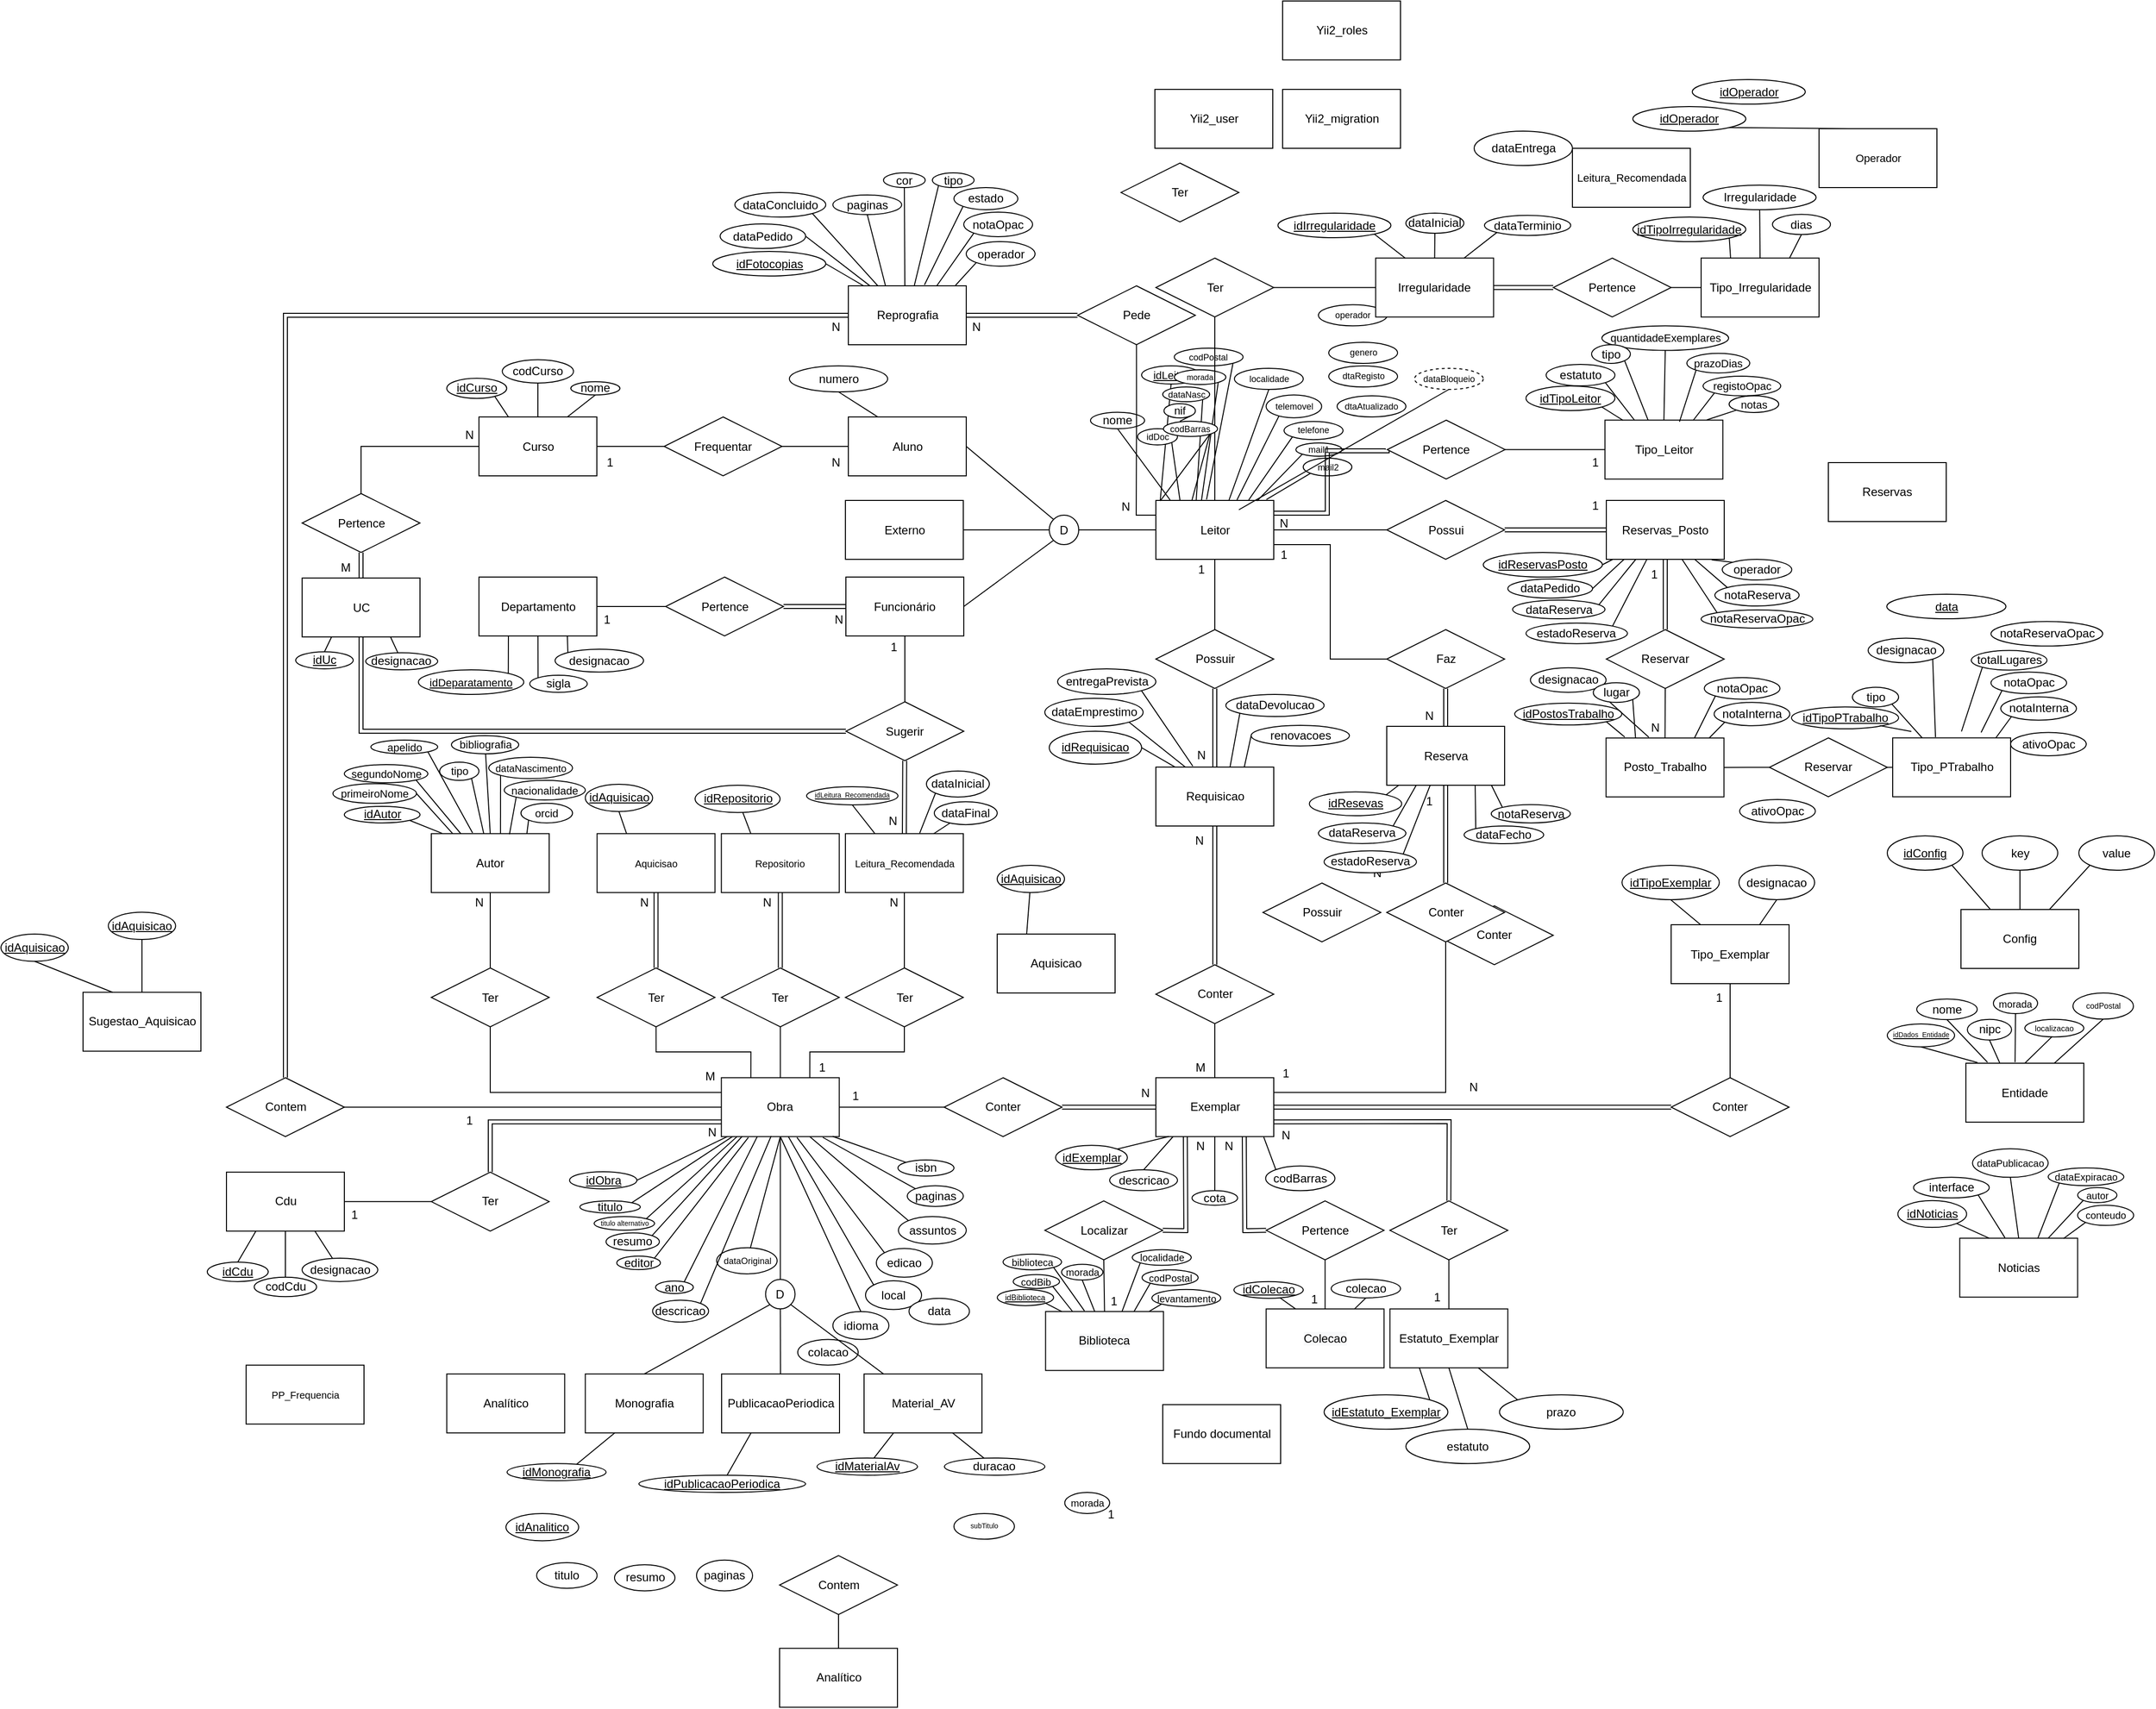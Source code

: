 <mxfile version="13.7.9" type="device"><diagram id="8KhDDaRiPGF0H9WiyI7R" name="Page-1"><mxGraphModel dx="2015" dy="1846" grid="1" gridSize="10" guides="1" tooltips="1" connect="1" arrows="1" fold="1" page="1" pageScale="1" pageWidth="827" pageHeight="1169" math="0" shadow="0"><root><mxCell id="0"/><mxCell id="1" parent="0"/><mxCell id="igQv4-VLDC38SClWUheN-1" style="edgeStyle=orthogonalEdgeStyle;rounded=0;comic=0;orthogonalLoop=1;jettySize=auto;html=1;exitX=0.5;exitY=1;exitDx=0;exitDy=0;shadow=0;startArrow=none;startFill=0;endArrow=none;endFill=0;strokeColor=#000000;entryX=0.5;entryY=0;entryDx=0;entryDy=0;" parent="1" source="igQv4-VLDC38SClWUheN-2" target="igQv4-VLDC38SClWUheN-163" edge="1"><mxGeometry relative="1" as="geometry"><mxPoint x="1135.5" y="411" as="targetPoint"/></mxGeometry></mxCell><mxCell id="f5J5ejxUjJcKkXr5g46R-28" style="edgeStyle=orthogonalEdgeStyle;rounded=0;orthogonalLoop=1;jettySize=auto;html=1;exitX=1;exitY=0.75;exitDx=0;exitDy=0;entryX=0;entryY=0.5;entryDx=0;entryDy=0;endArrow=none;endFill=0;fontSize=10;" parent="1" source="igQv4-VLDC38SClWUheN-2" target="f5J5ejxUjJcKkXr5g46R-34" edge="1"><mxGeometry relative="1" as="geometry"/></mxCell><mxCell id="igQv4-VLDC38SClWUheN-2" value="Leitor" style="rounded=0;whiteSpace=wrap;html=1;aspect=fixed;" parent="1" vertex="1"><mxGeometry x="1075.5" y="268.5" width="120" height="60" as="geometry"/></mxCell><mxCell id="igQv4-VLDC38SClWUheN-3" style="rounded=0;orthogonalLoop=1;jettySize=auto;html=1;exitX=0.5;exitY=1;exitDx=0;exitDy=0;endArrow=none;endFill=0;" parent="1" source="igQv4-VLDC38SClWUheN-4" edge="1"><mxGeometry relative="1" as="geometry"><mxPoint x="1090" y="268" as="targetPoint"/></mxGeometry></mxCell><mxCell id="igQv4-VLDC38SClWUheN-4" value="nome" style="ellipse;whiteSpace=wrap;html=1;" parent="1" vertex="1"><mxGeometry x="1009" y="178.75" width="55" height="16.75" as="geometry"/></mxCell><mxCell id="igQv4-VLDC38SClWUheN-6" style="rounded=0;orthogonalLoop=1;jettySize=auto;html=1;exitX=0.5;exitY=1;exitDx=0;exitDy=0;endArrow=none;endFill=0;" parent="1" source="igQv4-VLDC38SClWUheN-7" edge="1"><mxGeometry relative="1" as="geometry"><mxPoint x="1080" y="268" as="targetPoint"/></mxGeometry></mxCell><mxCell id="igQv4-VLDC38SClWUheN-7" value="idLeitor" style="ellipse;whiteSpace=wrap;html=1;fontStyle=4;fontSize=11;" parent="1" vertex="1"><mxGeometry x="1061" y="131.5" width="60" height="18.5" as="geometry"/></mxCell><mxCell id="igQv4-VLDC38SClWUheN-8" style="rounded=0;orthogonalLoop=1;jettySize=auto;html=1;exitX=1;exitY=1;exitDx=0;exitDy=0;endArrow=none;endFill=0;entryX=0.387;entryY=0;entryDx=0;entryDy=0;entryPerimeter=0;" parent="1" source="igQv4-VLDC38SClWUheN-9" target="igQv4-VLDC38SClWUheN-2" edge="1"><mxGeometry relative="1" as="geometry"><mxPoint x="1130" y="268" as="targetPoint"/></mxGeometry></mxCell><mxCell id="igQv4-VLDC38SClWUheN-9" value="&lt;div style=&quot;font-size: 8px;&quot;&gt;morada&lt;/div&gt;" style="ellipse;whiteSpace=wrap;html=1;fontSize=8;" parent="1" vertex="1"><mxGeometry x="1094.25" y="135.5" width="52.5" height="15" as="geometry"/></mxCell><mxCell id="nJ5kXcv6Jco8oBF8376o-61" style="edgeStyle=orthogonalEdgeStyle;shape=link;rounded=0;orthogonalLoop=1;jettySize=auto;html=1;endArrow=none;endFill=0;fontSize=11;entryX=0.5;entryY=0;entryDx=0;entryDy=0;" parent="1" source="igQv4-VLDC38SClWUheN-10" target="kkzpOjwFDEaVYpT06162-53" edge="1"><mxGeometry relative="1" as="geometry"><mxPoint x="210" y="740" as="targetPoint"/><Array as="points"><mxPoint x="190" y="80"/></Array></mxGeometry></mxCell><mxCell id="f5J5ejxUjJcKkXr5g46R-26" style="edgeStyle=none;rounded=0;orthogonalLoop=1;jettySize=auto;html=1;entryX=0;entryY=1;entryDx=0;entryDy=0;endArrow=none;endFill=0;fontSize=10;exitX=0.75;exitY=0;exitDx=0;exitDy=0;" parent="1" source="igQv4-VLDC38SClWUheN-10" target="GlVh-qp3BG6K98NASYAu-55" edge="1"><mxGeometry relative="1" as="geometry"><mxPoint x="840" y="48" as="sourcePoint"/></mxGeometry></mxCell><mxCell id="igQv4-VLDC38SClWUheN-10" value="Reprografia" style="rounded=0;whiteSpace=wrap;html=1;aspect=fixed;" parent="1" vertex="1"><mxGeometry x="762.5" y="50" width="120" height="60" as="geometry"/></mxCell><mxCell id="igQv4-VLDC38SClWUheN-12" value="" style="html=1;entryX=0;entryY=0.5;entryDx=0;entryDy=0;exitX=1;exitY=0.5;exitDx=0;exitDy=0;startArrow=none;startFill=0;endArrow=none;endFill=0;shape=link;" parent="1" source="igQv4-VLDC38SClWUheN-10" target="igQv4-VLDC38SClWUheN-162" edge="1"><mxGeometry width="50" height="50" relative="1" as="geometry"><mxPoint x="846.5" y="298.5" as="sourcePoint"/><mxPoint x="908.75" y="298.5" as="targetPoint"/></mxGeometry></mxCell><mxCell id="igQv4-VLDC38SClWUheN-13" value="idFotocopias" style="ellipse;whiteSpace=wrap;html=1;fontStyle=4" parent="1" vertex="1"><mxGeometry x="624.5" y="15" width="115" height="25" as="geometry"/></mxCell><mxCell id="igQv4-VLDC38SClWUheN-14" style="rounded=0;orthogonalLoop=1;jettySize=auto;html=1;entryX=0.181;entryY=-0.003;entryDx=0;entryDy=0;endArrow=none;endFill=0;entryPerimeter=0;exitX=1;exitY=0.5;exitDx=0;exitDy=0;" parent="1" source="nJ5kXcv6Jco8oBF8376o-63" target="igQv4-VLDC38SClWUheN-10" edge="1"><mxGeometry relative="1" as="geometry"><mxPoint x="720" y="-17" as="sourcePoint"/></mxGeometry></mxCell><mxCell id="igQv4-VLDC38SClWUheN-15" value="paginas" style="ellipse;whiteSpace=wrap;html=1;" parent="1" vertex="1"><mxGeometry x="746.75" y="-42.5" width="70" height="20" as="geometry"/></mxCell><mxCell id="igQv4-VLDC38SClWUheN-16" style="rounded=0;orthogonalLoop=1;jettySize=auto;html=1;exitX=1;exitY=1;exitDx=0;exitDy=0;endArrow=none;endFill=0;entryX=0.25;entryY=0;entryDx=0;entryDy=0;" parent="1" source="nJ5kXcv6Jco8oBF8376o-64" edge="1" target="igQv4-VLDC38SClWUheN-10"><mxGeometry relative="1" as="geometry"><mxPoint x="800" y="50" as="targetPoint"/><mxPoint x="815" y="-11.75" as="sourcePoint"/></mxGeometry></mxCell><mxCell id="igQv4-VLDC38SClWUheN-18" style="rounded=0;orthogonalLoop=1;jettySize=auto;html=1;endArrow=none;endFill=0;exitX=0;exitY=1;exitDx=0;exitDy=0;" parent="1" source="nJ5kXcv6Jco8oBF8376o-62" edge="1"><mxGeometry relative="1" as="geometry"><mxPoint x="880" as="sourcePoint"/><mxPoint x="840" y="49" as="targetPoint"/></mxGeometry></mxCell><mxCell id="igQv4-VLDC38SClWUheN-20" style="rounded=0;orthogonalLoop=1;jettySize=auto;html=1;exitX=1;exitY=0.5;exitDx=0;exitDy=0;endArrow=none;endFill=0;elbow=vertical;" parent="1" source="igQv4-VLDC38SClWUheN-13" edge="1"><mxGeometry relative="1" as="geometry"><mxPoint x="998" y="-169.75" as="sourcePoint"/><mxPoint x="778" y="50" as="targetPoint"/></mxGeometry></mxCell><mxCell id="igQv4-VLDC38SClWUheN-21" style="rounded=0;orthogonalLoop=1;jettySize=auto;html=1;exitX=1;exitY=1;exitDx=0;exitDy=0;endArrow=none;endFill=0;entryX=0.43;entryY=-0.016;entryDx=0;entryDy=0;entryPerimeter=0;" parent="1" source="igQv4-VLDC38SClWUheN-22" target="igQv4-VLDC38SClWUheN-2" edge="1"><mxGeometry relative="1" as="geometry"><mxPoint x="1130" y="266" as="targetPoint"/></mxGeometry></mxCell><mxCell id="igQv4-VLDC38SClWUheN-22" value="&lt;div style=&quot;font-size: 9px;&quot;&gt;codPostal&lt;/div&gt;" style="ellipse;whiteSpace=wrap;html=1;fontSize=9;" parent="1" vertex="1"><mxGeometry x="1094.25" y="113.5" width="70" height="18" as="geometry"/></mxCell><mxCell id="igQv4-VLDC38SClWUheN-24" style="rounded=0;orthogonalLoop=1;jettySize=auto;html=1;exitX=0.233;exitY=0.911;exitDx=0;exitDy=0;entryX=0.688;entryY=-0.008;entryDx=0;entryDy=0;endArrow=none;endFill=0;entryPerimeter=0;exitPerimeter=0;" parent="1" source="igQv4-VLDC38SClWUheN-25" target="igQv4-VLDC38SClWUheN-2" edge="1"><mxGeometry relative="1" as="geometry"><mxPoint x="1165" y="278.5" as="targetPoint"/><mxPoint x="1208" y="213" as="sourcePoint"/></mxGeometry></mxCell><mxCell id="igQv4-VLDC38SClWUheN-25" value="&lt;div style=&quot;font-size: 9px&quot;&gt;telemovel&lt;/div&gt;" style="ellipse;whiteSpace=wrap;html=1;fontSize=9;" parent="1" vertex="1"><mxGeometry x="1187.75" y="161.13" width="56.5" height="23.25" as="geometry"/></mxCell><mxCell id="igQv4-VLDC38SClWUheN-26" style="edgeStyle=orthogonalEdgeStyle;rounded=0;orthogonalLoop=1;jettySize=auto;html=1;entryX=0;entryY=0.5;entryDx=0;entryDy=0;endArrow=none;endFill=0;" parent="1" source="igQv4-VLDC38SClWUheN-27" target="igQv4-VLDC38SClWUheN-158" edge="1"><mxGeometry relative="1" as="geometry"><mxPoint x="812" y="886.25" as="targetPoint"/></mxGeometry></mxCell><mxCell id="kkzpOjwFDEaVYpT06162-52" style="edgeStyle=orthogonalEdgeStyle;rounded=0;orthogonalLoop=1;jettySize=auto;html=1;exitX=0;exitY=0.5;exitDx=0;exitDy=0;endArrow=none;endFill=0;fontFamily=Helvetica;fontSize=7;entryX=1;entryY=0.5;entryDx=0;entryDy=0;" parent="1" source="igQv4-VLDC38SClWUheN-27" target="kkzpOjwFDEaVYpT06162-53" edge="1"><mxGeometry relative="1" as="geometry"><mxPoint x="280" y="886.278" as="targetPoint"/></mxGeometry></mxCell><mxCell id="GlVh-qp3BG6K98NASYAu-79" style="edgeStyle=none;rounded=0;orthogonalLoop=1;jettySize=auto;html=1;entryX=0.5;entryY=1;entryDx=0;entryDy=0;endArrow=none;endFill=0;" edge="1" parent="1" source="igQv4-VLDC38SClWUheN-27" target="nJ5kXcv6Jco8oBF8376o-27"><mxGeometry relative="1" as="geometry"/></mxCell><mxCell id="igQv4-VLDC38SClWUheN-27" value="Obra" style="rounded=0;whiteSpace=wrap;html=1;aspect=fixed;" parent="1" vertex="1"><mxGeometry x="633.25" y="856.25" width="120" height="60" as="geometry"/></mxCell><mxCell id="igQv4-VLDC38SClWUheN-28" style="rounded=0;orthogonalLoop=1;jettySize=auto;html=1;endArrow=none;endFill=0;entryX=1;entryY=0.5;entryDx=0;entryDy=0;exitX=0.049;exitY=1.001;exitDx=0;exitDy=0;exitPerimeter=0;" parent="1" source="igQv4-VLDC38SClWUheN-27" target="igQv4-VLDC38SClWUheN-29" edge="1"><mxGeometry relative="1" as="geometry"><mxPoint x="610" y="917" as="sourcePoint"/><mxPoint x="619" y="932.25" as="targetPoint"/></mxGeometry></mxCell><mxCell id="igQv4-VLDC38SClWUheN-29" value="idObra" style="ellipse;whiteSpace=wrap;html=1;fontStyle=4" parent="1" vertex="1"><mxGeometry x="478.75" y="951.94" width="68.5" height="17.5" as="geometry"/></mxCell><mxCell id="igQv4-VLDC38SClWUheN-30" style="rounded=0;orthogonalLoop=1;jettySize=auto;html=1;endArrow=none;endFill=0;exitX=1;exitY=0;exitDx=0;exitDy=0;entryX=0.093;entryY=1.001;entryDx=0;entryDy=0;entryPerimeter=0;" parent="1" source="igQv4-VLDC38SClWUheN-31" target="igQv4-VLDC38SClWUheN-27" edge="1"><mxGeometry relative="1" as="geometry"><mxPoint x="689" y="912.25" as="sourcePoint"/><mxPoint x="573" y="1222.25" as="targetPoint"/></mxGeometry></mxCell><mxCell id="igQv4-VLDC38SClWUheN-31" value="titulo" style="ellipse;whiteSpace=wrap;html=1;" parent="1" vertex="1"><mxGeometry x="489.25" y="981.68" width="61.5" height="12.41" as="geometry"/></mxCell><mxCell id="igQv4-VLDC38SClWUheN-32" style="edgeStyle=orthogonalEdgeStyle;shape=link;rounded=0;orthogonalLoop=1;jettySize=auto;html=1;entryX=0;entryY=0.5;entryDx=0;entryDy=0;exitX=1;exitY=0.5;exitDx=0;exitDy=0;" parent="1" source="igQv4-VLDC38SClWUheN-158" target="igQv4-VLDC38SClWUheN-33" edge="1"><mxGeometry relative="1" as="geometry"><mxPoint x="1002.5" y="886.25" as="sourcePoint"/></mxGeometry></mxCell><mxCell id="3nldgWLk36MqB2wziIpt-12" style="edgeStyle=orthogonalEdgeStyle;rounded=0;orthogonalLoop=1;jettySize=auto;html=1;entryX=0;entryY=0.5;entryDx=0;entryDy=0;shape=link;" parent="1" source="igQv4-VLDC38SClWUheN-33" target="3nldgWLk36MqB2wziIpt-3" edge="1"><mxGeometry relative="1" as="geometry"/></mxCell><mxCell id="f5J5ejxUjJcKkXr5g46R-36" style="edgeStyle=orthogonalEdgeStyle;rounded=0;orthogonalLoop=1;jettySize=auto;html=1;exitX=1;exitY=0.25;exitDx=0;exitDy=0;endArrow=none;endFill=0;fontSize=10;entryX=0.5;entryY=1;entryDx=0;entryDy=0;" parent="1" source="igQv4-VLDC38SClWUheN-33" target="GlVh-qp3BG6K98NASYAu-130" edge="1"><mxGeometry relative="1" as="geometry"><mxPoint x="1340" y="740" as="targetPoint"/></mxGeometry></mxCell><mxCell id="igQv4-VLDC38SClWUheN-33" value="Exemplar" style="rounded=0;whiteSpace=wrap;html=1;aspect=fixed;" parent="1" vertex="1"><mxGeometry x="1075.5" y="856.25" width="120" height="60" as="geometry"/></mxCell><mxCell id="igQv4-VLDC38SClWUheN-34" style="edgeStyle=orthogonalEdgeStyle;shape=link;rounded=0;orthogonalLoop=1;jettySize=auto;html=1;entryX=0.5;entryY=1;entryDx=0;entryDy=0;exitX=0.5;exitY=0;exitDx=0;exitDy=0;" parent="1" source="igQv4-VLDC38SClWUheN-155" target="igQv4-VLDC38SClWUheN-122" edge="1"><mxGeometry relative="1" as="geometry"><mxPoint x="1135.5" y="721.25" as="sourcePoint"/></mxGeometry></mxCell><mxCell id="igQv4-VLDC38SClWUheN-37" value="N" style="text;html=1;strokeColor=none;fillColor=none;align=center;verticalAlign=middle;whiteSpace=wrap;rounded=0;" parent="1" vertex="1"><mxGeometry x="1054.5" y="862.25" width="20" height="20" as="geometry"/></mxCell><mxCell id="igQv4-VLDC38SClWUheN-39" value="&lt;div style=&quot;font-size: 9px;&quot;&gt;mail1&lt;/div&gt;" style="ellipse;whiteSpace=wrap;html=1;fontSize=9;" parent="1" vertex="1"><mxGeometry x="1218" y="210" width="47" height="13.5" as="geometry"/></mxCell><mxCell id="igQv4-VLDC38SClWUheN-40" style="rounded=0;orthogonalLoop=1;jettySize=auto;html=1;exitX=0.5;exitY=1;exitDx=0;exitDy=0;endArrow=none;endFill=0;" parent="1" source="igQv4-VLDC38SClWUheN-41" edge="1"><mxGeometry relative="1" as="geometry"><mxPoint x="1150" y="268" as="targetPoint"/></mxGeometry></mxCell><mxCell id="igQv4-VLDC38SClWUheN-41" value="&lt;div style=&quot;font-size: 9px;&quot;&gt;localidade&lt;/div&gt;" style="ellipse;whiteSpace=wrap;html=1;fontSize=9;" parent="1" vertex="1"><mxGeometry x="1155.5" y="134" width="70" height="21.5" as="geometry"/></mxCell><mxCell id="igQv4-VLDC38SClWUheN-42" style="rounded=0;orthogonalLoop=1;jettySize=auto;html=1;endArrow=none;endFill=0;entryX=0.306;entryY=-0.002;entryDx=0;entryDy=0;exitX=1;exitY=1;exitDx=0;exitDy=0;entryPerimeter=0;" parent="1" source="igQv4-VLDC38SClWUheN-229" target="igQv4-VLDC38SClWUheN-2" edge="1"><mxGeometry relative="1" as="geometry"><mxPoint x="1120" y="268" as="targetPoint"/><mxPoint x="1089" y="197" as="sourcePoint"/></mxGeometry></mxCell><mxCell id="igQv4-VLDC38SClWUheN-43" value="&lt;div style=&quot;font-size: 11px;&quot;&gt;nif&lt;/div&gt;" style="ellipse;whiteSpace=wrap;html=1;fontSize=11;" parent="1" vertex="1"><mxGeometry x="1083.75" y="170" width="32" height="14.5" as="geometry"/></mxCell><mxCell id="igQv4-VLDC38SClWUheN-44" style="rounded=0;orthogonalLoop=1;jettySize=auto;html=1;endArrow=none;endFill=0;entryX=0.304;entryY=1.001;entryDx=0;entryDy=0;exitX=0.751;exitY=0.106;exitDx=0;exitDy=0;entryPerimeter=0;exitPerimeter=0;" parent="1" source="igQv4-VLDC38SClWUheN-51" target="igQv4-VLDC38SClWUheN-27" edge="1"><mxGeometry relative="1" as="geometry"><mxPoint x="685" y="967.63" as="sourcePoint"/><mxPoint x="681.103" y="891.75" as="targetPoint"/></mxGeometry></mxCell><mxCell id="igQv4-VLDC38SClWUheN-47" value="Estatuto_Exemplar" style="rounded=0;whiteSpace=wrap;html=1;aspect=fixed;" parent="1" vertex="1"><mxGeometry x="1313.75" y="1091.68" width="120" height="60" as="geometry"/></mxCell><mxCell id="igQv4-VLDC38SClWUheN-50" value="editor" style="ellipse;whiteSpace=wrap;html=1;" parent="1" vertex="1"><mxGeometry x="526.75" y="1037.85" width="44.5" height="13.82" as="geometry"/></mxCell><mxCell id="igQv4-VLDC38SClWUheN-51" value="ano" style="ellipse;whiteSpace=wrap;html=1;" parent="1" vertex="1"><mxGeometry x="566.25" y="1063.26" width="38.5" height="12.76" as="geometry"/></mxCell><mxCell id="igQv4-VLDC38SClWUheN-52" value="resumo" style="ellipse;whiteSpace=wrap;html=1;" parent="1" vertex="1"><mxGeometry x="515.88" y="1014.25" width="54.25" height="17.99" as="geometry"/></mxCell><mxCell id="igQv4-VLDC38SClWUheN-53" value="assuntos" style="ellipse;whiteSpace=wrap;html=1;" parent="1" vertex="1"><mxGeometry x="813.5" y="997.68" width="69" height="28" as="geometry"/></mxCell><mxCell id="igQv4-VLDC38SClWUheN-54" value="cota" style="ellipse;whiteSpace=wrap;html=1;" parent="1" vertex="1"><mxGeometry x="1112.25" y="971.31" width="46.5" height="14.81" as="geometry"/></mxCell><mxCell id="igQv4-VLDC38SClWUheN-55" value="descricao" style="ellipse;whiteSpace=wrap;html=1;" parent="1" vertex="1"><mxGeometry x="1028.5" y="950.06" width="69" height="21.25" as="geometry"/></mxCell><mxCell id="igQv4-VLDC38SClWUheN-56" value="idEstatuto_Exemplar" style="ellipse;whiteSpace=wrap;html=1;fontStyle=4" parent="1" vertex="1"><mxGeometry x="1246.75" y="1179.13" width="126" height="35" as="geometry"/></mxCell><mxCell id="igQv4-VLDC38SClWUheN-57" value="estatuto" style="ellipse;whiteSpace=wrap;html=1;" parent="1" vertex="1"><mxGeometry x="1330" y="1214.13" width="126" height="35" as="geometry"/></mxCell><mxCell id="igQv4-VLDC38SClWUheN-58" value="prazo" style="ellipse;whiteSpace=wrap;html=1;" parent="1" vertex="1"><mxGeometry x="1425.25" y="1179.13" width="126" height="35" as="geometry"/></mxCell><mxCell id="igQv4-VLDC38SClWUheN-59" style="rounded=0;orthogonalLoop=1;jettySize=auto;html=1;endArrow=none;endFill=0;exitX=1;exitY=0;exitDx=0;exitDy=0;entryX=0.25;entryY=1;entryDx=0;entryDy=0;" parent="1" source="igQv4-VLDC38SClWUheN-56" target="igQv4-VLDC38SClWUheN-47" edge="1"><mxGeometry relative="1" as="geometry"><mxPoint x="1359.25" y="1242.93" as="sourcePoint"/><mxPoint x="1341.353" y="1212.43" as="targetPoint"/></mxGeometry></mxCell><mxCell id="igQv4-VLDC38SClWUheN-60" style="rounded=0;orthogonalLoop=1;jettySize=auto;html=1;endArrow=none;endFill=0;exitX=0.5;exitY=0;exitDx=0;exitDy=0;entryX=0.5;entryY=1;entryDx=0;entryDy=0;" parent="1" source="igQv4-VLDC38SClWUheN-57" target="igQv4-VLDC38SClWUheN-47" edge="1"><mxGeometry relative="1" as="geometry"><mxPoint x="1356.25" y="1262.43" as="sourcePoint"/><mxPoint x="1379.25" y="1222.43" as="targetPoint"/></mxGeometry></mxCell><mxCell id="igQv4-VLDC38SClWUheN-61" style="rounded=0;orthogonalLoop=1;jettySize=auto;html=1;endArrow=none;endFill=0;exitX=0;exitY=0;exitDx=0;exitDy=0;entryX=0.75;entryY=1;entryDx=0;entryDy=0;" parent="1" source="igQv4-VLDC38SClWUheN-58" target="igQv4-VLDC38SClWUheN-47" edge="1"><mxGeometry relative="1" as="geometry"><mxPoint x="1407.25" y="1302.43" as="sourcePoint"/><mxPoint x="1409.25" y="1222.43" as="targetPoint"/></mxGeometry></mxCell><mxCell id="igQv4-VLDC38SClWUheN-63" style="rounded=0;orthogonalLoop=1;jettySize=auto;html=1;endArrow=none;endFill=0;entryX=0.5;entryY=1;entryDx=0;entryDy=0;exitX=0.5;exitY=0;exitDx=0;exitDy=0;" parent="1" source="igQv4-VLDC38SClWUheN-47" target="igQv4-VLDC38SClWUheN-156" edge="1"><mxGeometry relative="1" as="geometry"><mxPoint x="1264.71" y="1131.43" as="sourcePoint"/><mxPoint x="1469.5" y="891.68" as="targetPoint"/></mxGeometry></mxCell><mxCell id="igQv4-VLDC38SClWUheN-64" value="1" style="text;html=1;strokeColor=none;fillColor=none;align=center;verticalAlign=middle;whiteSpace=wrap;rounded=0;" parent="1" vertex="1"><mxGeometry x="1351.5" y="1069.75" width="20" height="20" as="geometry"/></mxCell><mxCell id="igQv4-VLDC38SClWUheN-65" value="idExemplar" style="ellipse;whiteSpace=wrap;html=1;fontStyle=4" parent="1" vertex="1"><mxGeometry x="973.5" y="925.12" width="73" height="24.87" as="geometry"/></mxCell><mxCell id="igQv4-VLDC38SClWUheN-66" style="rounded=0;orthogonalLoop=1;jettySize=auto;html=1;endArrow=none;endFill=0;entryX=0.11;entryY=0.998;entryDx=0;entryDy=0;exitX=1;exitY=0;exitDx=0;exitDy=0;entryPerimeter=0;" parent="1" source="igQv4-VLDC38SClWUheN-65" target="igQv4-VLDC38SClWUheN-33" edge="1"><mxGeometry relative="1" as="geometry"><mxPoint x="1038.4" y="916.25" as="sourcePoint"/><mxPoint x="1020.503" y="885.75" as="targetPoint"/></mxGeometry></mxCell><mxCell id="igQv4-VLDC38SClWUheN-68" style="rounded=0;orthogonalLoop=1;jettySize=auto;html=1;endArrow=none;endFill=0;exitX=0.5;exitY=0;exitDx=0;exitDy=0;entryX=0.145;entryY=1.002;entryDx=0;entryDy=0;entryPerimeter=0;" parent="1" source="igQv4-VLDC38SClWUheN-55" target="igQv4-VLDC38SClWUheN-33" edge="1"><mxGeometry relative="1" as="geometry"><mxPoint x="1145.5" y="955" as="sourcePoint"/><mxPoint x="1110.5" y="892" as="targetPoint"/></mxGeometry></mxCell><mxCell id="igQv4-VLDC38SClWUheN-69" style="rounded=0;orthogonalLoop=1;jettySize=auto;html=1;endArrow=none;endFill=0;exitX=0.5;exitY=0;exitDx=0;exitDy=0;entryX=0.5;entryY=1;entryDx=0;entryDy=0;" parent="1" source="igQv4-VLDC38SClWUheN-54" target="igQv4-VLDC38SClWUheN-33" edge="1"><mxGeometry relative="1" as="geometry"><mxPoint x="1252" y="915.25" as="sourcePoint"/><mxPoint x="1170.5" y="892" as="targetPoint"/></mxGeometry></mxCell><mxCell id="igQv4-VLDC38SClWUheN-71" value="M" style="text;html=1;strokeColor=none;fillColor=none;align=center;verticalAlign=middle;whiteSpace=wrap;rounded=0;" parent="1" vertex="1"><mxGeometry x="612" y="844.75" width="20" height="20" as="geometry"/></mxCell><mxCell id="igQv4-VLDC38SClWUheN-72" style="edgeStyle=orthogonalEdgeStyle;rounded=0;orthogonalLoop=1;jettySize=auto;html=1;entryX=0;entryY=0.25;entryDx=0;entryDy=0;endArrow=none;endFill=0;exitX=0.5;exitY=1;exitDx=0;exitDy=0;" parent="1" source="nJ5kXcv6Jco8oBF8376o-12" target="igQv4-VLDC38SClWUheN-27" edge="1"><mxGeometry relative="1" as="geometry"><mxPoint x="397.5" y="802" as="sourcePoint"/><Array as="points"><mxPoint x="398" y="871"/></Array></mxGeometry></mxCell><mxCell id="igQv4-VLDC38SClWUheN-81" style="rounded=0;orthogonalLoop=1;jettySize=auto;html=1;exitX=0.5;exitY=1;exitDx=0;exitDy=0;entryX=0.314;entryY=-0.008;entryDx=0;entryDy=0;endArrow=none;endFill=0;entryPerimeter=0;" parent="1" source="igQv4-VLDC38SClWUheN-15" target="igQv4-VLDC38SClWUheN-10" edge="1"><mxGeometry relative="1" as="geometry"><mxPoint x="1225" y="-132.25" as="targetPoint"/><mxPoint x="1272" y="-190.75" as="sourcePoint"/></mxGeometry></mxCell><mxCell id="igQv4-VLDC38SClWUheN-82" value="idCdu" style="ellipse;whiteSpace=wrap;html=1;fontStyle=4" parent="1" vertex="1"><mxGeometry x="110" y="1044.01" width="62" height="19.81" as="geometry"/></mxCell><mxCell id="igQv4-VLDC38SClWUheN-84" value="paginas" style="ellipse;whiteSpace=wrap;html=1;" parent="1" vertex="1"><mxGeometry x="822.5" y="966.25" width="57" height="21.12" as="geometry"/></mxCell><mxCell id="igQv4-VLDC38SClWUheN-85" style="rounded=0;orthogonalLoop=1;jettySize=auto;html=1;endArrow=none;endFill=0;exitX=0.25;exitY=1;exitDx=0;exitDy=0;entryX=0.5;entryY=0;entryDx=0;entryDy=0;" parent="1" source="GlVh-qp3BG6K98NASYAu-255" target="igQv4-VLDC38SClWUheN-82" edge="1"><mxGeometry relative="1" as="geometry"><mxPoint x="402.25" y="1140.76" as="sourcePoint"/><mxPoint x="376.5" y="1104.13" as="targetPoint"/></mxGeometry></mxCell><mxCell id="igQv4-VLDC38SClWUheN-88" value="dataNasc" style="ellipse;whiteSpace=wrap;html=1;fontSize=9;" parent="1" vertex="1"><mxGeometry x="1082.5" y="153" width="47.75" height="15" as="geometry"/></mxCell><mxCell id="igQv4-VLDC38SClWUheN-89" style="edgeStyle=orthogonalEdgeStyle;rounded=0;comic=0;orthogonalLoop=1;jettySize=auto;html=1;entryX=0;entryY=0.75;entryDx=0;entryDy=0;shadow=0;endArrow=none;endFill=0;strokeColor=#000000;shape=link;exitX=0.5;exitY=0;exitDx=0;exitDy=0;" parent="1" source="igQv4-VLDC38SClWUheN-161" target="igQv4-VLDC38SClWUheN-27" edge="1"><mxGeometry relative="1" as="geometry"><mxPoint x="398.0" y="980" as="sourcePoint"/></mxGeometry></mxCell><mxCell id="igQv4-VLDC38SClWUheN-90" value="N" style="text;html=1;strokeColor=none;fillColor=none;align=center;verticalAlign=middle;whiteSpace=wrap;rounded=0;" parent="1" vertex="1"><mxGeometry x="613.5" y="902.25" width="20" height="20" as="geometry"/></mxCell><mxCell id="igQv4-VLDC38SClWUheN-93" value="N" style="text;html=1;strokeColor=none;fillColor=none;align=center;verticalAlign=middle;whiteSpace=wrap;rounded=0;" parent="1" vertex="1"><mxGeometry x="1110.25" y="605.25" width="20" height="20" as="geometry"/></mxCell><mxCell id="igQv4-VLDC38SClWUheN-94" value="idReq&lt;span style=&quot;text-decoration: none&quot;&gt;uisicao&lt;/span&gt;" style="ellipse;whiteSpace=wrap;html=1;fontStyle=4" parent="1" vertex="1"><mxGeometry x="967" y="503.5" width="94" height="33.5" as="geometry"/></mxCell><mxCell id="igQv4-VLDC38SClWUheN-95" style="rounded=0;orthogonalLoop=1;jettySize=auto;html=1;endArrow=none;endFill=0;entryX=1;entryY=0.5;entryDx=0;entryDy=0;exitX=0.191;exitY=0.033;exitDx=0;exitDy=0;exitPerimeter=0;" parent="1" source="igQv4-VLDC38SClWUheN-122" target="igQv4-VLDC38SClWUheN-94" edge="1"><mxGeometry relative="1" as="geometry"><mxPoint x="1493.661" y="891.75" as="sourcePoint"/><mxPoint x="1475.585" y="916.169" as="targetPoint"/></mxGeometry></mxCell><mxCell id="igQv4-VLDC38SClWUheN-96" value="renovacoes" style="ellipse;whiteSpace=wrap;html=1;" parent="1" vertex="1"><mxGeometry x="1172.5" y="497.5" width="100" height="21" as="geometry"/></mxCell><mxCell id="igQv4-VLDC38SClWUheN-97" style="rounded=0;orthogonalLoop=1;jettySize=auto;html=1;endArrow=none;endFill=0;exitX=0;exitY=0.5;exitDx=0;exitDy=0;entryX=0.75;entryY=0;entryDx=0;entryDy=0;" parent="1" source="igQv4-VLDC38SClWUheN-96" target="igQv4-VLDC38SClWUheN-122" edge="1"><mxGeometry relative="1" as="geometry"><mxPoint x="1615.75" y="960" as="sourcePoint"/><mxPoint x="1587.15" y="893.26" as="targetPoint"/></mxGeometry></mxCell><mxCell id="igQv4-VLDC38SClWUheN-98" value="1" style="text;html=1;strokeColor=none;fillColor=none;align=center;verticalAlign=middle;whiteSpace=wrap;rounded=0;" parent="1" vertex="1"><mxGeometry x="249.5" y="986.12" width="20" height="20" as="geometry"/></mxCell><mxCell id="igQv4-VLDC38SClWUheN-99" value="idioma" style="ellipse;whiteSpace=wrap;html=1;" parent="1" vertex="1"><mxGeometry x="746.75" y="1094.38" width="57" height="28.38" as="geometry"/></mxCell><mxCell id="igQv4-VLDC38SClWUheN-105" value="isbn" style="ellipse;whiteSpace=wrap;html=1;" parent="1" vertex="1"><mxGeometry x="813" y="940" width="57" height="16.37" as="geometry"/></mxCell><mxCell id="igQv4-VLDC38SClWUheN-115" value="N" style="text;html=1;strokeColor=none;fillColor=none;align=center;verticalAlign=middle;whiteSpace=wrap;rounded=0;" parent="1" vertex="1"><mxGeometry x="1198" y="905.12" width="20" height="20" as="geometry"/></mxCell><mxCell id="igQv4-VLDC38SClWUheN-121" style="edgeStyle=orthogonalEdgeStyle;rounded=0;comic=0;orthogonalLoop=1;jettySize=auto;html=1;entryX=0.5;entryY=0;entryDx=0;entryDy=0;shadow=0;startArrow=none;startFill=0;endArrow=none;endFill=0;strokeColor=#000000;exitX=0.5;exitY=1;exitDx=0;exitDy=0;" parent="1" source="igQv4-VLDC38SClWUheN-155" target="igQv4-VLDC38SClWUheN-33" edge="1"><mxGeometry relative="1" as="geometry"><mxPoint x="1135.5" y="801.25" as="sourcePoint"/></mxGeometry></mxCell><mxCell id="igQv4-VLDC38SClWUheN-122" value="Requisicao" style="rounded=0;whiteSpace=wrap;html=1;aspect=fixed;" parent="1" vertex="1"><mxGeometry x="1075.5" y="540" width="120" height="60" as="geometry"/></mxCell><mxCell id="igQv4-VLDC38SClWUheN-123" style="edgeStyle=orthogonalEdgeStyle;rounded=0;comic=0;orthogonalLoop=1;jettySize=auto;html=1;shadow=0;startArrow=none;startFill=0;endArrow=none;endFill=0;strokeColor=#000000;shape=link;entryX=0.5;entryY=0;entryDx=0;entryDy=0;exitX=0.5;exitY=1;exitDx=0;exitDy=0;" parent="1" source="igQv4-VLDC38SClWUheN-163" target="igQv4-VLDC38SClWUheN-122" edge="1"><mxGeometry relative="1" as="geometry"><mxPoint x="1262" y="760.62" as="targetPoint"/><mxPoint x="1135.5" y="556" as="sourcePoint"/></mxGeometry></mxCell><mxCell id="igQv4-VLDC38SClWUheN-124" value="N" style="text;html=1;strokeColor=none;fillColor=none;align=center;verticalAlign=middle;whiteSpace=wrap;rounded=0;" parent="1" vertex="1"><mxGeometry x="1290.5" y="638" width="20" height="20" as="geometry"/></mxCell><mxCell id="igQv4-VLDC38SClWUheN-125" value="M" style="text;html=1;strokeColor=none;fillColor=none;align=center;verticalAlign=middle;whiteSpace=wrap;rounded=0;" parent="1" vertex="1"><mxGeometry x="1110.5" y="836.25" width="20" height="20" as="geometry"/></mxCell><mxCell id="igQv4-VLDC38SClWUheN-128" value="1" style="text;html=1;strokeColor=none;fillColor=none;align=center;verticalAlign=middle;whiteSpace=wrap;rounded=0;" parent="1" vertex="1"><mxGeometry x="1111.5" y="328.5" width="20" height="20" as="geometry"/></mxCell><mxCell id="igQv4-VLDC38SClWUheN-131" value="dataEmprestimo&lt;br&gt;" style="ellipse;whiteSpace=wrap;html=1;" parent="1" vertex="1"><mxGeometry x="962.5" y="470" width="100" height="28.5" as="geometry"/></mxCell><mxCell id="igQv4-VLDC38SClWUheN-132" style="rounded=0;orthogonalLoop=1;jettySize=auto;html=1;endArrow=none;endFill=0;entryX=1;entryY=1;entryDx=0;entryDy=0;exitX=0.25;exitY=0;exitDx=0;exitDy=0;" parent="1" source="igQv4-VLDC38SClWUheN-122" target="igQv4-VLDC38SClWUheN-131" edge="1"><mxGeometry relative="1" as="geometry"><mxPoint x="1105.5" y="615" as="sourcePoint"/><mxPoint x="1085.5" y="565" as="targetPoint"/></mxGeometry></mxCell><mxCell id="igQv4-VLDC38SClWUheN-133" style="rounded=0;orthogonalLoop=1;jettySize=auto;html=1;endArrow=none;endFill=0;entryX=1;entryY=1;entryDx=0;entryDy=0;exitX=0.313;exitY=-0.017;exitDx=0;exitDy=0;exitPerimeter=0;" parent="1" source="igQv4-VLDC38SClWUheN-122" target="igQv4-VLDC38SClWUheN-134" edge="1"><mxGeometry relative="1" as="geometry"><mxPoint x="1193.5" y="680.5" as="sourcePoint"/><mxPoint x="1234.75" y="627.12" as="targetPoint"/></mxGeometry></mxCell><mxCell id="igQv4-VLDC38SClWUheN-134" value="entregaPrevista" style="ellipse;whiteSpace=wrap;html=1;" parent="1" vertex="1"><mxGeometry x="975.5" y="440" width="100" height="26" as="geometry"/></mxCell><mxCell id="igQv4-VLDC38SClWUheN-135" value="dataDevolucao" style="ellipse;whiteSpace=wrap;html=1;" parent="1" vertex="1"><mxGeometry x="1146.75" y="466" width="100" height="22.5" as="geometry"/></mxCell><mxCell id="igQv4-VLDC38SClWUheN-136" style="rounded=0;orthogonalLoop=1;jettySize=auto;html=1;endArrow=none;endFill=0;entryX=0;entryY=1;entryDx=0;entryDy=0;exitX=0.629;exitY=0;exitDx=0;exitDy=0;exitPerimeter=0;" parent="1" source="igQv4-VLDC38SClWUheN-122" target="igQv4-VLDC38SClWUheN-135" edge="1"><mxGeometry relative="1" as="geometry"><mxPoint x="1170.5" y="615" as="sourcePoint"/><mxPoint x="1236.5" y="531.75" as="targetPoint"/></mxGeometry></mxCell><mxCell id="igQv4-VLDC38SClWUheN-139" style="rounded=0;orthogonalLoop=1;jettySize=auto;html=1;endArrow=none;endFill=0;exitX=0.5;exitY=0;exitDx=0;exitDy=0;entryX=0.5;entryY=1;entryDx=0;entryDy=0;" parent="1" source="igQv4-VLDC38SClWUheN-99" target="igQv4-VLDC38SClWUheN-27" edge="1"><mxGeometry relative="1" as="geometry"><mxPoint x="984" y="899.25" as="sourcePoint"/><mxPoint x="876.5" y="1047" as="targetPoint"/></mxGeometry></mxCell><mxCell id="igQv4-VLDC38SClWUheN-140" style="rounded=0;orthogonalLoop=1;jettySize=auto;html=1;endArrow=none;endFill=0;exitX=1;exitY=0;exitDx=0;exitDy=0;entryX=0.176;entryY=0.996;entryDx=0;entryDy=0;entryPerimeter=0;" parent="1" source="igQv4-VLDC38SClWUheN-52" target="igQv4-VLDC38SClWUheN-27" edge="1"><mxGeometry relative="1" as="geometry"><mxPoint x="709" y="1030" as="sourcePoint"/><mxPoint x="676.5" y="916" as="targetPoint"/></mxGeometry></mxCell><mxCell id="igQv4-VLDC38SClWUheN-141" style="rounded=0;orthogonalLoop=1;jettySize=auto;html=1;endArrow=none;endFill=0;exitX=1;exitY=0;exitDx=0;exitDy=0;entryX=0.229;entryY=1.013;entryDx=0;entryDy=0;entryPerimeter=0;" parent="1" source="igQv4-VLDC38SClWUheN-50" target="igQv4-VLDC38SClWUheN-27" edge="1"><mxGeometry relative="1" as="geometry"><mxPoint x="709" y="1030" as="sourcePoint"/><mxPoint x="686.5" y="916" as="targetPoint"/></mxGeometry></mxCell><mxCell id="igQv4-VLDC38SClWUheN-142" style="rounded=0;orthogonalLoop=1;jettySize=auto;html=1;endArrow=none;endFill=0;exitX=0;exitY=0;exitDx=0;exitDy=0;" parent="1" source="igQv4-VLDC38SClWUheN-105" edge="1"><mxGeometry relative="1" as="geometry"><mxPoint x="776" y="1020" as="sourcePoint"/><mxPoint x="746.5" y="916" as="targetPoint"/></mxGeometry></mxCell><mxCell id="igQv4-VLDC38SClWUheN-143" style="rounded=0;orthogonalLoop=1;jettySize=auto;html=1;endArrow=none;endFill=0;entryX=0.75;entryY=1;entryDx=0;entryDy=0;exitX=0;exitY=0;exitDx=0;exitDy=0;" parent="1" source="igQv4-VLDC38SClWUheN-53" target="igQv4-VLDC38SClWUheN-27" edge="1"><mxGeometry relative="1" as="geometry"><mxPoint x="757.5" y="1043.63" as="sourcePoint"/><mxPoint x="749.66" y="927.87" as="targetPoint"/></mxGeometry></mxCell><mxCell id="igQv4-VLDC38SClWUheN-144" style="rounded=0;orthogonalLoop=1;jettySize=auto;html=1;endArrow=none;endFill=0;exitX=0;exitY=0;exitDx=0;exitDy=0;" parent="1" source="igQv4-VLDC38SClWUheN-84" edge="1"><mxGeometry relative="1" as="geometry"><mxPoint x="786" y="1030" as="sourcePoint"/><mxPoint x="736.5" y="917" as="targetPoint"/></mxGeometry></mxCell><mxCell id="igQv4-VLDC38SClWUheN-152" style="rounded=0;orthogonalLoop=1;jettySize=auto;html=1;endArrow=none;endFill=0;entryX=1;entryY=0.75;entryDx=0;entryDy=0;exitX=0.5;exitY=0;exitDx=0;exitDy=0;shape=link;" parent="1" source="igQv4-VLDC38SClWUheN-156" target="igQv4-VLDC38SClWUheN-33" edge="1"><mxGeometry relative="1" as="geometry"><mxPoint x="1248.5" y="886.25" as="sourcePoint"/><mxPoint x="1345" y="756.25" as="targetPoint"/><Array as="points"><mxPoint x="1374" y="901"/></Array></mxGeometry></mxCell><mxCell id="igQv4-VLDC38SClWUheN-155" value="Conter" style="shape=rhombus;perimeter=rhombusPerimeter;whiteSpace=wrap;html=1;align=center;" parent="1" vertex="1"><mxGeometry x="1075.5" y="741.25" width="120" height="60" as="geometry"/></mxCell><mxCell id="igQv4-VLDC38SClWUheN-156" value="Ter" style="shape=rhombus;perimeter=rhombusPerimeter;whiteSpace=wrap;html=1;align=center;" parent="1" vertex="1"><mxGeometry x="1313.75" y="981.68" width="120" height="60" as="geometry"/></mxCell><mxCell id="igQv4-VLDC38SClWUheN-158" value="Conter" style="shape=rhombus;perimeter=rhombusPerimeter;whiteSpace=wrap;html=1;align=center;" parent="1" vertex="1"><mxGeometry x="860" y="856.25" width="120" height="60" as="geometry"/></mxCell><mxCell id="igQv4-VLDC38SClWUheN-161" value="Ter" style="shape=rhombus;perimeter=rhombusPerimeter;whiteSpace=wrap;html=1;align=center;" parent="1" vertex="1"><mxGeometry x="338" y="952.41" width="120" height="60" as="geometry"/></mxCell><mxCell id="GlVh-qp3BG6K98NASYAu-122" style="edgeStyle=orthogonalEdgeStyle;rounded=0;orthogonalLoop=1;jettySize=auto;html=1;exitX=0.5;exitY=1;exitDx=0;exitDy=0;entryX=0;entryY=0.25;entryDx=0;entryDy=0;endArrow=none;endFill=0;strokeColor=#000000;" edge="1" parent="1" source="igQv4-VLDC38SClWUheN-162" target="igQv4-VLDC38SClWUheN-2"><mxGeometry relative="1" as="geometry"/></mxCell><mxCell id="igQv4-VLDC38SClWUheN-162" value="Pede" style="shape=rhombus;perimeter=rhombusPerimeter;whiteSpace=wrap;html=1;align=center;" parent="1" vertex="1"><mxGeometry x="995.75" y="50" width="120" height="60" as="geometry"/></mxCell><mxCell id="igQv4-VLDC38SClWUheN-163" value="Possuir" style="shape=rhombus;perimeter=rhombusPerimeter;whiteSpace=wrap;html=1;align=center;" parent="1" vertex="1"><mxGeometry x="1075.5" y="400" width="120" height="60" as="geometry"/></mxCell><mxCell id="igQv4-VLDC38SClWUheN-165" value="edicao" style="ellipse;whiteSpace=wrap;html=1;" parent="1" vertex="1"><mxGeometry x="791" y="1030.13" width="57" height="29.25" as="geometry"/></mxCell><mxCell id="igQv4-VLDC38SClWUheN-166" style="rounded=0;orthogonalLoop=1;jettySize=auto;html=1;endArrow=none;endFill=0;entryX=0.641;entryY=1.014;entryDx=0;entryDy=0;entryPerimeter=0;exitX=0;exitY=0;exitDx=0;exitDy=0;" parent="1" source="igQv4-VLDC38SClWUheN-165" target="igQv4-VLDC38SClWUheN-27" edge="1"><mxGeometry relative="1" as="geometry"><mxPoint x="784.139" y="1153.515" as="sourcePoint"/><mxPoint x="723.5" y="927.03" as="targetPoint"/></mxGeometry></mxCell><mxCell id="igQv4-VLDC38SClWUheN-167" value="local" style="ellipse;whiteSpace=wrap;html=1;" parent="1" vertex="1"><mxGeometry x="780" y="1062.97" width="57" height="29.25" as="geometry"/></mxCell><mxCell id="igQv4-VLDC38SClWUheN-168" style="rounded=0;orthogonalLoop=1;jettySize=auto;html=1;endArrow=none;endFill=0;exitX=0;exitY=0;exitDx=0;exitDy=0;entryX=0.567;entryY=0.996;entryDx=0;entryDy=0;entryPerimeter=0;" parent="1" source="igQv4-VLDC38SClWUheN-167" target="igQv4-VLDC38SClWUheN-27" edge="1"><mxGeometry relative="1" as="geometry"><mxPoint x="736.087" y="1139.419" as="sourcePoint"/><mxPoint x="716.5" y="995" as="targetPoint"/></mxGeometry></mxCell><mxCell id="igQv4-VLDC38SClWUheN-169" value="1" style="text;html=1;strokeColor=none;fillColor=none;align=center;verticalAlign=middle;whiteSpace=wrap;rounded=0;" parent="1" vertex="1"><mxGeometry x="760" y="864.75" width="20" height="20" as="geometry"/></mxCell><mxCell id="igQv4-VLDC38SClWUheN-172" value="codBarras" style="ellipse;whiteSpace=wrap;html=1;" parent="1" vertex="1"><mxGeometry x="1187.25" y="946.18" width="70.5" height="25.13" as="geometry"/></mxCell><mxCell id="igQv4-VLDC38SClWUheN-173" style="rounded=0;orthogonalLoop=1;jettySize=auto;html=1;endArrow=none;endFill=0;entryX=0.915;entryY=1.008;entryDx=0;entryDy=0;exitX=0;exitY=0;exitDx=0;exitDy=0;entryPerimeter=0;" parent="1" source="igQv4-VLDC38SClWUheN-172" target="igQv4-VLDC38SClWUheN-33" edge="1"><mxGeometry relative="1" as="geometry"><mxPoint x="1352.25" y="980" as="sourcePoint"/><mxPoint x="1235.75" y="981" as="targetPoint"/></mxGeometry></mxCell><mxCell id="igQv4-VLDC38SClWUheN-178" value="Localizar" style="shape=rhombus;perimeter=rhombusPerimeter;whiteSpace=wrap;html=1;align=center;" parent="1" vertex="1"><mxGeometry x="962.5" y="981.68" width="120" height="60" as="geometry"/></mxCell><mxCell id="igQv4-VLDC38SClWUheN-190" value="dataEntrega" style="ellipse;whiteSpace=wrap;html=1;" parent="1" vertex="1"><mxGeometry x="1399.5" y="-107.5" width="100" height="35" as="geometry"/></mxCell><mxCell id="igQv4-VLDC38SClWUheN-194" value="N" style="text;html=1;strokeColor=none;fillColor=none;align=center;verticalAlign=middle;whiteSpace=wrap;rounded=0;" parent="1" vertex="1"><mxGeometry x="1034.5" y="265" width="20" height="20" as="geometry"/></mxCell><mxCell id="igQv4-VLDC38SClWUheN-221" value="1" style="text;html=1;strokeColor=none;fillColor=none;align=center;verticalAlign=middle;whiteSpace=wrap;rounded=0;" parent="1" vertex="1"><mxGeometry x="1198" y="842.25" width="20" height="20" as="geometry"/></mxCell><mxCell id="igQv4-VLDC38SClWUheN-228" value="N" style="text;html=1;strokeColor=none;fillColor=none;align=center;verticalAlign=middle;whiteSpace=wrap;rounded=0;" parent="1" vertex="1"><mxGeometry x="670" y="667.75" width="20" height="20" as="geometry"/></mxCell><mxCell id="igQv4-VLDC38SClWUheN-230" style="rounded=0;orthogonalLoop=1;jettySize=auto;html=1;endArrow=none;endFill=0;exitX=1;exitY=1;exitDx=0;exitDy=0;" parent="1" source="igQv4-VLDC38SClWUheN-229" edge="1"><mxGeometry relative="1" as="geometry"><mxPoint x="1080" y="269" as="targetPoint"/><mxPoint x="1084.411" y="239.104" as="sourcePoint"/></mxGeometry></mxCell><mxCell id="igQv4-VLDC38SClWUheN-231" value="idDoc" style="ellipse;whiteSpace=wrap;html=1;fontSize=9;" parent="1" vertex="1"><mxGeometry x="1056.87" y="195.5" width="40.63" height="16.5" as="geometry"/></mxCell><mxCell id="igQv4-VLDC38SClWUheN-232" style="rounded=0;orthogonalLoop=1;jettySize=auto;html=1;exitX=1;exitY=1;exitDx=0;exitDy=0;endArrow=none;endFill=0;entryX=0.342;entryY=0.006;entryDx=0;entryDy=0;entryPerimeter=0;" parent="1" source="igQv4-VLDC38SClWUheN-88" edge="1" target="igQv4-VLDC38SClWUheN-2"><mxGeometry relative="1" as="geometry"><mxPoint x="1116" y="267" as="targetPoint"/><mxPoint x="1092.678" y="208.089" as="sourcePoint"/></mxGeometry></mxCell><mxCell id="igQv4-VLDC38SClWUheN-233" style="rounded=0;orthogonalLoop=1;jettySize=auto;html=1;exitX=1;exitY=1;exitDx=0;exitDy=0;endArrow=none;endFill=0;" parent="1" source="igQv4-VLDC38SClWUheN-231" edge="1"><mxGeometry relative="1" as="geometry"><mxPoint x="1100" y="268" as="targetPoint"/><mxPoint x="1012.5" y="224.25" as="sourcePoint"/></mxGeometry></mxCell><mxCell id="igQv4-VLDC38SClWUheN-245" value="Aquisicao" style="rounded=0;whiteSpace=wrap;html=1;aspect=fixed;" parent="1" vertex="1"><mxGeometry x="914" y="710" width="120" height="60" as="geometry"/></mxCell><mxCell id="igQv4-VLDC38SClWUheN-247" style="edgeStyle=none;rounded=0;orthogonalLoop=1;jettySize=auto;html=1;entryX=0.25;entryY=0;entryDx=0;entryDy=0;endArrow=none;endFill=0;fontSize=9;" parent="1" source="igQv4-VLDC38SClWUheN-246" target="igQv4-VLDC38SClWUheN-245" edge="1"><mxGeometry relative="1" as="geometry"/></mxCell><mxCell id="igQv4-VLDC38SClWUheN-246" value="idAquisicao" style="ellipse;whiteSpace=wrap;html=1;fontStyle=4" parent="1" vertex="1"><mxGeometry x="914" y="640" width="68.5" height="27.75" as="geometry"/></mxCell><mxCell id="kkzpOjwFDEaVYpT06162-3" value="" style="group" parent="1" vertex="1" connectable="0"><mxGeometry x="1820" y="610" width="272" height="135" as="geometry"/></mxCell><mxCell id="igQv4-VLDC38SClWUheN-242" value="value" style="ellipse;whiteSpace=wrap;html=1;fontStyle=0" parent="kkzpOjwFDEaVYpT06162-3" vertex="1"><mxGeometry x="195" width="77" height="35" as="geometry"/></mxCell><mxCell id="kkzpOjwFDEaVYpT06162-2" value="" style="group" parent="kkzpOjwFDEaVYpT06162-3" vertex="1" connectable="0"><mxGeometry width="195" height="135" as="geometry"/></mxCell><mxCell id="igQv4-VLDC38SClWUheN-203" value="Config" style="rounded=0;whiteSpace=wrap;html=1;aspect=fixed;" parent="kkzpOjwFDEaVYpT06162-2" vertex="1"><mxGeometry x="75" y="75" width="120" height="60" as="geometry"/></mxCell><mxCell id="igQv4-VLDC38SClWUheN-240" style="rounded=0;orthogonalLoop=1;jettySize=auto;html=1;exitX=1;exitY=1;exitDx=0;exitDy=0;entryX=0.25;entryY=0;entryDx=0;entryDy=0;endArrow=none;endFill=0;fontSize=9;" parent="kkzpOjwFDEaVYpT06162-2" source="igQv4-VLDC38SClWUheN-238" target="igQv4-VLDC38SClWUheN-203" edge="1"><mxGeometry relative="1" as="geometry"/></mxCell><mxCell id="igQv4-VLDC38SClWUheN-238" value="idConfig" style="ellipse;whiteSpace=wrap;html=1;fontStyle=4" parent="kkzpOjwFDEaVYpT06162-2" vertex="1"><mxGeometry width="77" height="35" as="geometry"/></mxCell><mxCell id="igQv4-VLDC38SClWUheN-243" style="edgeStyle=none;rounded=0;orthogonalLoop=1;jettySize=auto;html=1;entryX=0.5;entryY=0;entryDx=0;entryDy=0;endArrow=none;endFill=0;fontSize=9;" parent="kkzpOjwFDEaVYpT06162-2" source="igQv4-VLDC38SClWUheN-241" target="igQv4-VLDC38SClWUheN-203" edge="1"><mxGeometry relative="1" as="geometry"/></mxCell><mxCell id="igQv4-VLDC38SClWUheN-241" value="key" style="ellipse;whiteSpace=wrap;html=1;fontStyle=0" parent="kkzpOjwFDEaVYpT06162-2" vertex="1"><mxGeometry x="96.5" width="77" height="35" as="geometry"/></mxCell><mxCell id="igQv4-VLDC38SClWUheN-244" style="edgeStyle=none;rounded=0;orthogonalLoop=1;jettySize=auto;html=1;entryX=0.75;entryY=0;entryDx=0;entryDy=0;endArrow=none;endFill=0;fontSize=9;exitX=0;exitY=1;exitDx=0;exitDy=0;" parent="kkzpOjwFDEaVYpT06162-3" source="igQv4-VLDC38SClWUheN-242" target="igQv4-VLDC38SClWUheN-203" edge="1"><mxGeometry relative="1" as="geometry"/></mxCell><mxCell id="kkzpOjwFDEaVYpT06162-33" value="&lt;div style=&quot;font-size: 9px;&quot;&gt;mail2&lt;/div&gt;" style="ellipse;whiteSpace=wrap;html=1;fontSize=9;" parent="1" vertex="1"><mxGeometry x="1225.5" y="225.5" width="49.5" height="18" as="geometry"/></mxCell><mxCell id="kkzpOjwFDEaVYpT06162-34" value="&lt;div style=&quot;font-size: 9px&quot;&gt;telefone&lt;/div&gt;" style="ellipse;whiteSpace=wrap;html=1;fontSize=9;" parent="1" vertex="1"><mxGeometry x="1206" y="188.12" width="60" height="18.5" as="geometry"/></mxCell><mxCell id="kkzpOjwFDEaVYpT06162-35" style="rounded=0;orthogonalLoop=1;jettySize=auto;html=1;exitX=0;exitY=1;exitDx=0;exitDy=0;endArrow=none;endFill=0;" parent="1" source="kkzpOjwFDEaVYpT06162-34" edge="1"><mxGeometry relative="1" as="geometry"><mxPoint x="1170" y="268" as="targetPoint"/><mxPoint x="1200.217" y="188.077" as="sourcePoint"/></mxGeometry></mxCell><mxCell id="kkzpOjwFDEaVYpT06162-36" style="rounded=0;orthogonalLoop=1;jettySize=auto;html=1;exitX=0;exitY=1;exitDx=0;exitDy=0;endArrow=none;endFill=0;entryX=0.859;entryY=0.008;entryDx=0;entryDy=0;entryPerimeter=0;" parent="1" source="igQv4-VLDC38SClWUheN-39" target="igQv4-VLDC38SClWUheN-2" edge="1"><mxGeometry relative="1" as="geometry"><mxPoint x="1180" y="278" as="targetPoint"/><mxPoint x="1215.717" y="219.327" as="sourcePoint"/></mxGeometry></mxCell><mxCell id="kkzpOjwFDEaVYpT06162-37" style="rounded=0;orthogonalLoop=1;jettySize=auto;html=1;exitX=0;exitY=1;exitDx=0;exitDy=0;endArrow=none;endFill=0;entryX=0.938;entryY=-0.016;entryDx=0;entryDy=0;entryPerimeter=0;" parent="1" source="kkzpOjwFDEaVYpT06162-33" target="igQv4-VLDC38SClWUheN-2" edge="1"><mxGeometry relative="1" as="geometry"><mxPoint x="1188.58" y="278.98" as="targetPoint"/><mxPoint x="1221.339" y="228.13" as="sourcePoint"/></mxGeometry></mxCell><mxCell id="kkzpOjwFDEaVYpT06162-39" value="data" style="ellipse;whiteSpace=wrap;html=1;" parent="1" vertex="1"><mxGeometry x="824.25" y="1080.82" width="61.5" height="26.63" as="geometry"/></mxCell><mxCell id="GlVh-qp3BG6K98NASYAu-49" style="edgeStyle=none;rounded=0;orthogonalLoop=1;jettySize=auto;html=1;entryX=0.5;entryY=1;entryDx=0;entryDy=0;endArrow=none;endFill=0;" edge="1" parent="1" source="kkzpOjwFDEaVYpT06162-40" target="igQv4-VLDC38SClWUheN-27"><mxGeometry relative="1" as="geometry"/></mxCell><mxCell id="kkzpOjwFDEaVYpT06162-40" value="dataOriginal" style="ellipse;whiteSpace=wrap;html=1;fontSize=9;" parent="1" vertex="1"><mxGeometry x="628.5" y="1029.32" width="61.5" height="26.63" as="geometry"/></mxCell><mxCell id="kkzpOjwFDEaVYpT06162-41" value="titulo alternativo" style="ellipse;whiteSpace=wrap;html=1;fontSize=7;" parent="1" vertex="1"><mxGeometry x="503.75" y="997.68" width="61.5" height="13.81" as="geometry"/></mxCell><mxCell id="kkzpOjwFDEaVYpT06162-42" value="colacao" style="ellipse;whiteSpace=wrap;html=1;" parent="1" vertex="1"><mxGeometry x="711" y="1122.76" width="61.5" height="26.13" as="geometry"/></mxCell><mxCell id="kkzpOjwFDEaVYpT06162-53" value="Contem" style="shape=rhombus;perimeter=rhombusPerimeter;whiteSpace=wrap;html=1;align=center;" parent="1" vertex="1"><mxGeometry x="129.5" y="856.25" width="120" height="60" as="geometry"/></mxCell><mxCell id="gdXUyaP2LP_h4VGrgjbT-6" value="N" style="text;html=1;strokeColor=none;fillColor=none;align=center;verticalAlign=middle;whiteSpace=wrap;rounded=0;" parent="1" vertex="1"><mxGeometry x="1140.25" y="916.25" width="20" height="20" as="geometry"/></mxCell><mxCell id="3nldgWLk36MqB2wziIpt-3" value="Conter" style="shape=rhombus;perimeter=rhombusPerimeter;whiteSpace=wrap;html=1;align=center;" parent="1" vertex="1"><mxGeometry x="1600" y="856.25" width="120" height="60" as="geometry"/></mxCell><mxCell id="sj1-GmN0plDReaQ23veV-5" value="Leitura_Recomendada" style="rounded=0;whiteSpace=wrap;html=1;aspect=fixed;fontSize=11;" parent="1" vertex="1"><mxGeometry x="1499.5" y="-90" width="120" height="60" as="geometry"/></mxCell><mxCell id="f5J5ejxUjJcKkXr5g46R-22" style="orthogonalLoop=1;jettySize=auto;html=1;entryX=1;entryY=0.5;entryDx=0;entryDy=0;fontSize=10;rounded=0;endArrow=none;endFill=0;" parent="1" source="sj1-GmN0plDReaQ23veV-14" target="f5J5ejxUjJcKkXr5g46R-21" edge="1"><mxGeometry relative="1" as="geometry"/></mxCell><mxCell id="sj1-GmN0plDReaQ23veV-14" value="D" style="ellipse;whiteSpace=wrap;html=1;aspect=fixed;" parent="1" vertex="1"><mxGeometry x="967" y="283.5" width="30" height="30" as="geometry"/></mxCell><mxCell id="sj1-GmN0plDReaQ23veV-15" value="" style="endArrow=none;html=1;exitX=0;exitY=0.5;exitDx=0;exitDy=0;entryX=1;entryY=0.5;entryDx=0;entryDy=0;" parent="1" source="igQv4-VLDC38SClWUheN-2" target="sj1-GmN0plDReaQ23veV-14" edge="1"><mxGeometry width="50" height="50" relative="1" as="geometry"><mxPoint x="441.75" y="514.25" as="sourcePoint"/><mxPoint x="625.5" y="333.5" as="targetPoint"/></mxGeometry></mxCell><mxCell id="sj1-GmN0plDReaQ23veV-37" value="Aluno" style="rounded=0;whiteSpace=wrap;html=1;aspect=fixed;" parent="1" vertex="1"><mxGeometry x="762.5" y="183.5" width="120" height="60" as="geometry"/></mxCell><mxCell id="sj1-GmN0plDReaQ23veV-38" style="rounded=0;orthogonalLoop=1;jettySize=auto;html=1;endArrow=none;endFill=0;exitX=0;exitY=0;exitDx=0;exitDy=0;entryX=1;entryY=0.5;entryDx=0;entryDy=0;" parent="1" source="sj1-GmN0plDReaQ23veV-14" target="sj1-GmN0plDReaQ23veV-37" edge="1"><mxGeometry relative="1" as="geometry"><mxPoint x="1389.5" y="228" as="targetPoint"/><mxPoint x="1308.607" y="297.893" as="sourcePoint"/></mxGeometry></mxCell><mxCell id="sj1-GmN0plDReaQ23veV-39" style="rounded=0;orthogonalLoop=1;jettySize=auto;html=1;endArrow=none;endFill=0;exitX=0;exitY=1;exitDx=0;exitDy=0;entryX=1;entryY=0.5;entryDx=0;entryDy=0;" parent="1" source="sj1-GmN0plDReaQ23veV-14" target="sj1-GmN0plDReaQ23veV-40" edge="1"><mxGeometry relative="1" as="geometry"><mxPoint x="860" y="360" as="targetPoint"/><mxPoint x="1308.607" y="319.107" as="sourcePoint"/></mxGeometry></mxCell><mxCell id="sj1-GmN0plDReaQ23veV-40" value="Funcionário" style="rounded=0;whiteSpace=wrap;html=1;aspect=fixed;" parent="1" vertex="1"><mxGeometry x="760" y="346.5" width="120" height="60" as="geometry"/></mxCell><mxCell id="sj1-GmN0plDReaQ23veV-41" style="rounded=0;orthogonalLoop=1;jettySize=auto;html=1;endArrow=none;endFill=0;exitX=0.5;exitY=1;exitDx=0;exitDy=0;entryX=0.25;entryY=0;entryDx=0;entryDy=0;" parent="1" source="sj1-GmN0plDReaQ23veV-42" target="sj1-GmN0plDReaQ23veV-37" edge="1"><mxGeometry relative="1" as="geometry"><mxPoint x="800.5" y="181.25" as="targetPoint"/><mxPoint x="783.5" y="121.25" as="sourcePoint"/></mxGeometry></mxCell><mxCell id="sj1-GmN0plDReaQ23veV-42" value="numero" style="ellipse;whiteSpace=wrap;html=1;" parent="1" vertex="1"><mxGeometry x="702.5" y="131.5" width="100" height="26.5" as="geometry"/></mxCell><mxCell id="sj1-GmN0plDReaQ23veV-43" value="Frequentar" style="shape=rhombus;perimeter=rhombusPerimeter;whiteSpace=wrap;html=1;align=center;" parent="1" vertex="1"><mxGeometry x="575" y="183.5" width="120" height="60" as="geometry"/></mxCell><mxCell id="sj1-GmN0plDReaQ23veV-45" style="edgeStyle=orthogonalEdgeStyle;rounded=0;comic=0;orthogonalLoop=1;jettySize=auto;html=1;entryX=0;entryY=0.5;entryDx=0;entryDy=0;shadow=0;startArrow=none;startFill=0;endArrow=none;endFill=0;strokeColor=#000000;exitX=1;exitY=0.5;exitDx=0;exitDy=0;" parent="1" source="sj1-GmN0plDReaQ23veV-43" target="sj1-GmN0plDReaQ23veV-37" edge="1"><mxGeometry relative="1" as="geometry"><mxPoint x="756.5" y="248.91" as="targetPoint"/><mxPoint x="670.5" y="248.91" as="sourcePoint"/></mxGeometry></mxCell><mxCell id="sj1-GmN0plDReaQ23veV-46" style="rounded=0;comic=0;orthogonalLoop=1;jettySize=auto;html=1;shadow=0;startArrow=none;startFill=0;endArrow=none;endFill=0;strokeColor=#000000;exitX=0;exitY=0.5;exitDx=0;exitDy=0;entryX=1;entryY=0.5;entryDx=0;entryDy=0;" parent="1" source="sj1-GmN0plDReaQ23veV-43" target="sj1-GmN0plDReaQ23veV-47" edge="1"><mxGeometry relative="1" as="geometry"><mxPoint x="575" y="213.16" as="sourcePoint"/><mxPoint x="499.75" y="213.16" as="targetPoint"/></mxGeometry></mxCell><mxCell id="GlVh-qp3BG6K98NASYAu-221" style="edgeStyle=orthogonalEdgeStyle;rounded=0;orthogonalLoop=1;jettySize=auto;html=1;exitX=0;exitY=0.5;exitDx=0;exitDy=0;entryX=0.5;entryY=0;entryDx=0;entryDy=0;endArrow=none;endFill=0;strokeColor=#000000;" edge="1" parent="1" source="sj1-GmN0plDReaQ23veV-47" target="GlVh-qp3BG6K98NASYAu-220"><mxGeometry relative="1" as="geometry"/></mxCell><mxCell id="sj1-GmN0plDReaQ23veV-47" value="Curso" style="rounded=0;whiteSpace=wrap;html=1;aspect=fixed;" parent="1" vertex="1"><mxGeometry x="386.5" y="183.5" width="120" height="60" as="geometry"/></mxCell><mxCell id="sj1-GmN0plDReaQ23veV-48" value="N" style="text;html=1;strokeColor=none;fillColor=none;align=center;verticalAlign=middle;whiteSpace=wrap;rounded=0;" parent="1" vertex="1"><mxGeometry x="739.5" y="220" width="20" height="20" as="geometry"/></mxCell><mxCell id="sj1-GmN0plDReaQ23veV-49" value="1" style="text;html=1;strokeColor=none;fillColor=none;align=center;verticalAlign=middle;whiteSpace=wrap;rounded=0;" parent="1" vertex="1"><mxGeometry x="510" y="220" width="20" height="20" as="geometry"/></mxCell><mxCell id="sj1-GmN0plDReaQ23veV-50" value="idCurso" style="ellipse;whiteSpace=wrap;html=1;fontStyle=4" parent="1" vertex="1"><mxGeometry x="353.75" y="144.13" width="61" height="20.5" as="geometry"/></mxCell><mxCell id="sj1-GmN0plDReaQ23veV-51" style="rounded=0;orthogonalLoop=1;jettySize=auto;html=1;endArrow=none;endFill=0;exitX=0.25;exitY=0;exitDx=0;exitDy=0;entryX=0.804;entryY=0.913;entryDx=0;entryDy=0;entryPerimeter=0;" parent="1" source="sj1-GmN0plDReaQ23veV-47" target="sj1-GmN0plDReaQ23veV-50" edge="1"><mxGeometry relative="1" as="geometry"><mxPoint x="419.5" y="178.75" as="sourcePoint"/><mxPoint x="404.253" y="261.526" as="targetPoint"/></mxGeometry></mxCell><mxCell id="sj1-GmN0plDReaQ23veV-52" style="rounded=0;orthogonalLoop=1;jettySize=auto;html=1;endArrow=none;endFill=0;exitX=0.75;exitY=0;exitDx=0;exitDy=0;entryX=0.5;entryY=1;entryDx=0;entryDy=0;" parent="1" source="sj1-GmN0plDReaQ23veV-47" target="sj1-GmN0plDReaQ23veV-53" edge="1"><mxGeometry relative="1" as="geometry"><mxPoint x="479.5" y="178.75" as="sourcePoint"/><mxPoint x="457" y="247" as="targetPoint"/></mxGeometry></mxCell><mxCell id="sj1-GmN0plDReaQ23veV-53" value="nome" style="ellipse;whiteSpace=wrap;html=1;" parent="1" vertex="1"><mxGeometry x="480" y="147.63" width="50" height="13.5" as="geometry"/></mxCell><mxCell id="sj1-GmN0plDReaQ23veV-54" style="edgeStyle=none;rounded=0;orthogonalLoop=1;jettySize=auto;html=1;endArrow=none;endFill=0;fontSize=9;entryX=0.5;entryY=0;entryDx=0;entryDy=0;exitX=0.5;exitY=1;exitDx=0;exitDy=0;" parent="1" source="sj1-GmN0plDReaQ23veV-55" target="sj1-GmN0plDReaQ23veV-47" edge="1"><mxGeometry relative="1" as="geometry"><mxPoint x="440" y="170" as="targetPoint"/></mxGeometry></mxCell><mxCell id="sj1-GmN0plDReaQ23veV-55" value="codCurso" style="ellipse;whiteSpace=wrap;html=1;" parent="1" vertex="1"><mxGeometry x="410.25" y="125.25" width="72.5" height="23.75" as="geometry"/></mxCell><mxCell id="sj1-GmN0plDReaQ23veV-56" value="" style="endArrow=none;html=1;exitX=1;exitY=0.5;exitDx=0;exitDy=0;entryX=0;entryY=0.5;entryDx=0;entryDy=0;shape=link;" parent="1" source="sj1-GmN0plDReaQ23veV-58" target="sj1-GmN0plDReaQ23veV-40" edge="1"><mxGeometry width="50" height="50" relative="1" as="geometry"><mxPoint x="667.25" y="344.13" as="sourcePoint"/><mxPoint x="752.75" y="342.88" as="targetPoint"/></mxGeometry></mxCell><mxCell id="sj1-GmN0plDReaQ23veV-58" value="Pertence" style="shape=rhombus;perimeter=rhombusPerimeter;whiteSpace=wrap;html=1;align=center;" parent="1" vertex="1"><mxGeometry x="576.5" y="346.5" width="120" height="60" as="geometry"/></mxCell><mxCell id="sj1-GmN0plDReaQ23veV-60" value="Departamento" style="rounded=0;whiteSpace=wrap;html=1;aspect=fixed;" parent="1" vertex="1"><mxGeometry x="386.5" y="346.5" width="120" height="60" as="geometry"/></mxCell><mxCell id="sj1-GmN0plDReaQ23veV-61" style="rounded=0;comic=0;orthogonalLoop=1;jettySize=auto;html=1;shadow=0;startArrow=none;startFill=0;endArrow=none;endFill=0;strokeColor=#000000;exitX=0;exitY=0.5;exitDx=0;exitDy=0;entryX=1;entryY=0.5;entryDx=0;entryDy=0;" parent="1" source="sj1-GmN0plDReaQ23veV-58" target="sj1-GmN0plDReaQ23veV-60" edge="1"><mxGeometry relative="1" as="geometry"><mxPoint x="585" y="223.5" as="sourcePoint"/><mxPoint x="516.5" y="223.5" as="targetPoint"/></mxGeometry></mxCell><mxCell id="sj1-GmN0plDReaQ23veV-62" value="1" style="text;html=1;strokeColor=none;fillColor=none;align=center;verticalAlign=middle;whiteSpace=wrap;rounded=0;" parent="1" vertex="1"><mxGeometry x="506.75" y="380" width="20" height="20" as="geometry"/></mxCell><mxCell id="sj1-GmN0plDReaQ23veV-63" value="N" style="text;html=1;strokeColor=none;fillColor=none;align=center;verticalAlign=middle;whiteSpace=wrap;rounded=0;" parent="1" vertex="1"><mxGeometry x="742.5" y="380" width="20" height="20" as="geometry"/></mxCell><mxCell id="GlVh-qp3BG6K98NASYAu-81" style="edgeStyle=none;rounded=0;orthogonalLoop=1;jettySize=auto;html=1;entryX=0.5;entryY=0;entryDx=0;entryDy=0;endArrow=none;endFill=0;shape=link;" edge="1" parent="1" source="sj1-GmN0plDReaQ23veV-64" target="GlVh-qp3BG6K98NASYAu-80"><mxGeometry relative="1" as="geometry"/></mxCell><mxCell id="sj1-GmN0plDReaQ23veV-64" value="Sugerir" style="shape=rhombus;perimeter=rhombusPerimeter;whiteSpace=wrap;html=1;align=center;" parent="1" vertex="1"><mxGeometry x="760" y="473.5" width="120" height="60" as="geometry"/></mxCell><mxCell id="sj1-GmN0plDReaQ23veV-65" style="edgeStyle=orthogonalEdgeStyle;rounded=0;orthogonalLoop=1;jettySize=auto;html=1;fontSize=7;entryX=0.5;entryY=1;entryDx=0;entryDy=0;exitX=0.5;exitY=0;exitDx=0;exitDy=0;endArrow=none;endFill=0;" parent="1" source="sj1-GmN0plDReaQ23veV-64" target="sj1-GmN0plDReaQ23veV-40" edge="1"><mxGeometry relative="1" as="geometry"><mxPoint x="1450" y="399.75" as="targetPoint"/><mxPoint x="1450" y="471" as="sourcePoint"/></mxGeometry></mxCell><mxCell id="sj1-GmN0plDReaQ23veV-66" value="idDeparatamento" style="ellipse;whiteSpace=wrap;html=1;fontStyle=4;fontSize=11;" parent="1" vertex="1"><mxGeometry x="324.88" y="441" width="107.25" height="25" as="geometry"/></mxCell><mxCell id="sj1-GmN0plDReaQ23veV-67" style="rounded=0;orthogonalLoop=1;jettySize=auto;html=1;endArrow=none;endFill=0;exitX=1;exitY=0;exitDx=0;exitDy=0;entryX=0.25;entryY=1;entryDx=0;entryDy=0;" parent="1" source="sj1-GmN0plDReaQ23veV-66" target="sj1-GmN0plDReaQ23veV-60" edge="1"><mxGeometry relative="1" as="geometry"><mxPoint x="420.75" y="420" as="targetPoint"/><mxPoint x="391.25" y="370" as="sourcePoint"/></mxGeometry></mxCell><mxCell id="sj1-GmN0plDReaQ23veV-68" value="designacao" style="ellipse;whiteSpace=wrap;html=1;" parent="1" vertex="1"><mxGeometry x="464" y="420" width="90" height="23.25" as="geometry"/></mxCell><mxCell id="sj1-GmN0plDReaQ23veV-69" style="rounded=0;orthogonalLoop=1;jettySize=auto;html=1;endArrow=none;endFill=0;entryX=0;entryY=0;entryDx=0;entryDy=0;exitX=0.75;exitY=1;exitDx=0;exitDy=0;" parent="1" source="sj1-GmN0plDReaQ23veV-60" target="sj1-GmN0plDReaQ23veV-68" edge="1"><mxGeometry relative="1" as="geometry"><mxPoint x="480.75" y="420" as="sourcePoint"/><mxPoint x="491.976" y="381.93" as="targetPoint"/></mxGeometry></mxCell><mxCell id="nJ5kXcv6Jco8oBF8376o-2" value="Tipo_Exemplar" style="rounded=0;whiteSpace=wrap;html=1;aspect=fixed;" parent="1" vertex="1"><mxGeometry x="1600" y="700.5" width="120" height="60" as="geometry"/></mxCell><mxCell id="nJ5kXcv6Jco8oBF8376o-3" style="edgeStyle=orthogonalEdgeStyle;rounded=0;orthogonalLoop=1;jettySize=auto;html=1;entryX=0.5;entryY=1;entryDx=0;entryDy=0;endArrow=none;endFill=0;exitX=0.5;exitY=0;exitDx=0;exitDy=0;" parent="1" source="3nldgWLk36MqB2wziIpt-3" target="nJ5kXcv6Jco8oBF8376o-2" edge="1"><mxGeometry relative="1" as="geometry"><mxPoint x="1660.5" y="826.25" as="sourcePoint"/></mxGeometry></mxCell><mxCell id="nJ5kXcv6Jco8oBF8376o-4" value="1" style="text;html=1;strokeColor=none;fillColor=none;align=center;verticalAlign=middle;whiteSpace=wrap;rounded=0;" parent="1" vertex="1"><mxGeometry x="1639" y="764.5" width="20" height="20" as="geometry"/></mxCell><mxCell id="nJ5kXcv6Jco8oBF8376o-5" value="idTipoExemplar" style="ellipse;whiteSpace=wrap;html=1;fontStyle=4" parent="1" vertex="1"><mxGeometry x="1550" y="640" width="99" height="35" as="geometry"/></mxCell><mxCell id="nJ5kXcv6Jco8oBF8376o-6" style="rounded=0;orthogonalLoop=1;jettySize=auto;html=1;endArrow=none;endFill=0;entryX=0.5;entryY=1;entryDx=0;entryDy=0;exitX=0.25;exitY=0;exitDx=0;exitDy=0;" parent="1" source="nJ5kXcv6Jco8oBF8376o-2" target="nJ5kXcv6Jco8oBF8376o-5" edge="1"><mxGeometry relative="1" as="geometry"><mxPoint x="1669" y="660" as="sourcePoint"/><mxPoint x="1672.5" y="576.75" as="targetPoint"/></mxGeometry></mxCell><mxCell id="nJ5kXcv6Jco8oBF8376o-7" value="designacao" style="ellipse;whiteSpace=wrap;html=1;" parent="1" vertex="1"><mxGeometry x="1669" y="640" width="77" height="35" as="geometry"/></mxCell><mxCell id="nJ5kXcv6Jco8oBF8376o-8" style="rounded=0;orthogonalLoop=1;jettySize=auto;html=1;endArrow=none;endFill=0;entryX=0.5;entryY=1;entryDx=0;entryDy=0;exitX=0.75;exitY=0;exitDx=0;exitDy=0;" parent="1" source="nJ5kXcv6Jco8oBF8376o-2" target="nJ5kXcv6Jco8oBF8376o-7" edge="1"><mxGeometry relative="1" as="geometry"><mxPoint x="1689" y="708.75" as="sourcePoint"/><mxPoint x="1680.5" y="646.25" as="targetPoint"/></mxGeometry></mxCell><mxCell id="nJ5kXcv6Jco8oBF8376o-10" value="N" style="text;html=1;strokeColor=none;fillColor=none;align=center;verticalAlign=middle;whiteSpace=wrap;rounded=0;" parent="1" vertex="1"><mxGeometry x="1388.75" y="856.25" width="20" height="20" as="geometry"/></mxCell><mxCell id="nJ5kXcv6Jco8oBF8376o-12" value="Ter" style="shape=rhombus;perimeter=rhombusPerimeter;whiteSpace=wrap;html=1;align=center;" parent="1" vertex="1"><mxGeometry x="338" y="744.5" width="120" height="60" as="geometry"/></mxCell><mxCell id="nJ5kXcv6Jco8oBF8376o-13" value="N" style="text;html=1;strokeColor=none;fillColor=none;align=center;verticalAlign=middle;whiteSpace=wrap;rounded=0;" parent="1" vertex="1"><mxGeometry x="376.5" y="667.75" width="20" height="20" as="geometry"/></mxCell><mxCell id="GlVh-qp3BG6K98NASYAu-24" style="edgeStyle=none;rounded=0;orthogonalLoop=1;jettySize=auto;html=1;entryX=0.81;entryY=0.879;entryDx=0;entryDy=0;endArrow=none;endFill=0;entryPerimeter=0;" edge="1" parent="1" source="nJ5kXcv6Jco8oBF8376o-14" target="GlVh-qp3BG6K98NASYAu-21"><mxGeometry relative="1" as="geometry"/></mxCell><mxCell id="nJ5kXcv6Jco8oBF8376o-14" value="Autor" style="rounded=0;whiteSpace=wrap;html=1;aspect=fixed;" parent="1" vertex="1"><mxGeometry x="338" y="607.75" width="120" height="60" as="geometry"/></mxCell><mxCell id="nJ5kXcv6Jco8oBF8376o-15" value="primeiroNome" style="ellipse;whiteSpace=wrap;html=1;fontStyle=0;fontSize=11;" parent="1" vertex="1"><mxGeometry x="237.88" y="556.88" width="85" height="20" as="geometry"/></mxCell><mxCell id="nJ5kXcv6Jco8oBF8376o-16" value="apelido" style="ellipse;whiteSpace=wrap;html=1;fontStyle=0;fontSize=11;" parent="1" vertex="1"><mxGeometry x="276.5" y="512.5" width="68" height="14" as="geometry"/></mxCell><mxCell id="nJ5kXcv6Jco8oBF8376o-17" style="rounded=0;orthogonalLoop=1;jettySize=auto;html=1;exitX=1;exitY=1;exitDx=0;exitDy=0;endArrow=none;endFill=0;elbow=vertical;entryX=0.091;entryY=-0.005;entryDx=0;entryDy=0;entryPerimeter=0;" parent="1" source="nJ5kXcv6Jco8oBF8376o-21" target="nJ5kXcv6Jco8oBF8376o-14" edge="1"><mxGeometry relative="1" as="geometry"><mxPoint x="315.5" y="574.75" as="sourcePoint"/><mxPoint x="350" y="610" as="targetPoint"/></mxGeometry></mxCell><mxCell id="nJ5kXcv6Jco8oBF8376o-18" style="rounded=0;orthogonalLoop=1;jettySize=auto;html=1;exitX=1;exitY=0.5;exitDx=0;exitDy=0;entryX=0.181;entryY=-0.001;entryDx=0;entryDy=0;endArrow=none;endFill=0;elbow=vertical;entryPerimeter=0;" parent="1" source="nJ5kXcv6Jco8oBF8376o-15" target="nJ5kXcv6Jco8oBF8376o-14" edge="1"><mxGeometry relative="1" as="geometry"><mxPoint x="348.5" y="552.25" as="sourcePoint"/><mxPoint x="401" y="619.25" as="targetPoint"/></mxGeometry></mxCell><mxCell id="nJ5kXcv6Jco8oBF8376o-19" style="rounded=0;orthogonalLoop=1;jettySize=auto;html=1;exitX=1;exitY=1;exitDx=0;exitDy=0;endArrow=none;endFill=0;elbow=vertical;" parent="1" source="nJ5kXcv6Jco8oBF8376o-16" edge="1"><mxGeometry relative="1" as="geometry"><mxPoint x="403.5" y="574.75" as="sourcePoint"/><mxPoint x="380" y="607" as="targetPoint"/></mxGeometry></mxCell><mxCell id="nJ5kXcv6Jco8oBF8376o-20" value="nacionalidade" style="ellipse;whiteSpace=wrap;html=1;fontStyle=0;fontSize=11;" parent="1" vertex="1"><mxGeometry x="412.25" y="553.5" width="82.5" height="20" as="geometry"/></mxCell><mxCell id="nJ5kXcv6Jco8oBF8376o-21" value="idAutor" style="ellipse;whiteSpace=wrap;html=1;fontStyle=4" parent="1" vertex="1"><mxGeometry x="249.5" y="580" width="77" height="16.88" as="geometry"/></mxCell><mxCell id="nJ5kXcv6Jco8oBF8376o-22" style="rounded=0;orthogonalLoop=1;jettySize=auto;html=1;exitX=0;exitY=1;exitDx=0;exitDy=0;endArrow=none;endFill=0;elbow=vertical;entryX=0.663;entryY=0.011;entryDx=0;entryDy=0;entryPerimeter=0;" parent="1" source="nJ5kXcv6Jco8oBF8376o-20" target="nJ5kXcv6Jco8oBF8376o-14" edge="1"><mxGeometry relative="1" as="geometry"><mxPoint x="438.5" y="577.25" as="sourcePoint"/><mxPoint x="415" y="607" as="targetPoint"/></mxGeometry></mxCell><mxCell id="nJ5kXcv6Jco8oBF8376o-23" style="edgeStyle=orthogonalEdgeStyle;rounded=0;comic=0;orthogonalLoop=1;jettySize=auto;html=1;exitX=0.5;exitY=1;exitDx=0;exitDy=0;entryX=0.5;entryY=0;entryDx=0;entryDy=0;shadow=0;endArrow=none;endFill=0;strokeColor=#000000;" parent="1" source="nJ5kXcv6Jco8oBF8376o-14" target="nJ5kXcv6Jco8oBF8376o-12" edge="1"><mxGeometry relative="1" as="geometry"><mxPoint x="708.5" y="751.25" as="targetPoint"/><mxPoint x="708.5" y="690.5" as="sourcePoint"/></mxGeometry></mxCell><mxCell id="nJ5kXcv6Jco8oBF8376o-24" value="Repositorio" style="rounded=0;whiteSpace=wrap;html=1;aspect=fixed;fontSize=10;" parent="1" vertex="1"><mxGeometry x="633.25" y="607.75" width="120" height="60" as="geometry"/></mxCell><mxCell id="nJ5kXcv6Jco8oBF8376o-28" style="edgeStyle=orthogonalEdgeStyle;rounded=0;orthogonalLoop=1;jettySize=auto;html=1;exitX=0.5;exitY=1;exitDx=0;exitDy=0;entryX=0.75;entryY=0;entryDx=0;entryDy=0;endArrow=none;endFill=0;" parent="1" source="GlVh-qp3BG6K98NASYAu-76" target="igQv4-VLDC38SClWUheN-27" edge="1"><mxGeometry relative="1" as="geometry"><Array as="points"><mxPoint x="820" y="830"/><mxPoint x="723" y="830"/></Array></mxGeometry></mxCell><mxCell id="nJ5kXcv6Jco8oBF8376o-27" value="Ter" style="shape=rhombus;perimeter=rhombusPerimeter;whiteSpace=wrap;html=1;align=center;" parent="1" vertex="1"><mxGeometry x="633.25" y="744.5" width="120" height="60" as="geometry"/></mxCell><mxCell id="nJ5kXcv6Jco8oBF8376o-29" value="orcid" style="ellipse;whiteSpace=wrap;html=1;fontStyle=0;fontSize=11;" parent="1" vertex="1"><mxGeometry x="429.25" y="576.88" width="52.5" height="20" as="geometry"/></mxCell><mxCell id="nJ5kXcv6Jco8oBF8376o-30" value="segundoNome" style="ellipse;whiteSpace=wrap;html=1;fontStyle=0;fontSize=11;" parent="1" vertex="1"><mxGeometry x="249.5" y="537.5" width="85" height="18.5" as="geometry"/></mxCell><mxCell id="nJ5kXcv6Jco8oBF8376o-31" style="rounded=0;orthogonalLoop=1;jettySize=auto;html=1;exitX=0;exitY=1;exitDx=0;exitDy=0;entryX=0.811;entryY=-0.003;entryDx=0;entryDy=0;endArrow=none;endFill=0;elbow=vertical;entryPerimeter=0;" parent="1" source="nJ5kXcv6Jco8oBF8376o-29" target="nJ5kXcv6Jco8oBF8376o-14" edge="1"><mxGeometry relative="1" as="geometry"><mxPoint x="492.5" y="562.25" as="sourcePoint"/><mxPoint x="438" y="620" as="targetPoint"/></mxGeometry></mxCell><mxCell id="nJ5kXcv6Jco8oBF8376o-32" style="rounded=0;orthogonalLoop=1;jettySize=auto;html=1;exitX=1;exitY=1;exitDx=0;exitDy=0;endArrow=none;endFill=0;elbow=vertical;entryX=0.25;entryY=0;entryDx=0;entryDy=0;" parent="1" source="nJ5kXcv6Jco8oBF8376o-30" edge="1" target="nJ5kXcv6Jco8oBF8376o-14"><mxGeometry relative="1" as="geometry"><mxPoint x="305.5" y="570" as="sourcePoint"/><mxPoint x="380" y="609" as="targetPoint"/></mxGeometry></mxCell><mxCell id="nJ5kXcv6Jco8oBF8376o-34" value="" style="html=1;entryX=1;entryY=0.5;entryDx=0;entryDy=0;exitX=0;exitY=0.5;exitDx=0;exitDy=0;endArrow=none;endFill=0;" parent="1" source="nJ5kXcv6Jco8oBF8376o-49" target="igQv4-VLDC38SClWUheN-2" edge="1"><mxGeometry width="50" height="50" relative="1" as="geometry"><mxPoint x="1320" y="299" as="sourcePoint"/><mxPoint x="1145.5" y="278.5" as="targetPoint"/></mxGeometry></mxCell><mxCell id="GlVh-qp3BG6K98NASYAu-145" style="edgeStyle=orthogonalEdgeStyle;rounded=0;orthogonalLoop=1;jettySize=auto;html=1;entryX=0;entryY=0.5;entryDx=0;entryDy=0;endArrow=none;endFill=0;strokeColor=#000000;shape=link;" edge="1" parent="1" source="nJ5kXcv6Jco8oBF8376o-49" target="GlVh-qp3BG6K98NASYAu-144"><mxGeometry relative="1" as="geometry"/></mxCell><mxCell id="nJ5kXcv6Jco8oBF8376o-49" value="Possui" style="shape=rhombus;perimeter=rhombusPerimeter;whiteSpace=wrap;html=1;align=center;" parent="1" vertex="1"><mxGeometry x="1310.5" y="268.5" width="120" height="60" as="geometry"/></mxCell><mxCell id="f5J5ejxUjJcKkXr5g46R-63" style="edgeStyle=none;rounded=0;orthogonalLoop=1;jettySize=auto;html=1;entryX=0.25;entryY=0;entryDx=0;entryDy=0;endArrow=none;endFill=0;fontSize=10;exitX=0.5;exitY=1;exitDx=0;exitDy=0;" parent="1" source="GlVh-qp3BG6K98NASYAu-88" target="GlVh-qp3BG6K98NASYAu-80" edge="1"><mxGeometry relative="1" as="geometry"/></mxCell><mxCell id="nJ5kXcv6Jco8oBF8376o-53" value="dataInicial" style="ellipse;whiteSpace=wrap;html=1;" parent="1" vertex="1"><mxGeometry x="842" y="544" width="64" height="26.5" as="geometry"/></mxCell><mxCell id="nJ5kXcv6Jco8oBF8376o-55" style="edgeStyle=orthogonalEdgeStyle;rounded=0;orthogonalLoop=1;jettySize=auto;html=1;fontSize=7;shape=link;entryX=0.5;entryY=1;entryDx=0;entryDy=0;exitX=0.5;exitY=0;exitDx=0;exitDy=0;" parent="1" source="nJ5kXcv6Jco8oBF8376o-27" target="nJ5kXcv6Jco8oBF8376o-24" edge="1"><mxGeometry relative="1" as="geometry"><mxPoint x="880" y="710" as="targetPoint"/><mxPoint x="699" y="740" as="sourcePoint"/></mxGeometry></mxCell><mxCell id="nJ5kXcv6Jco8oBF8376o-38" value="" style="html=1;entryX=1;entryY=0.5;entryDx=0;entryDy=0;exitX=0;exitY=0.5;exitDx=0;exitDy=0;startArrow=none;startFill=0;endArrow=none;endFill=0;" parent="1" source="nJ5kXcv6Jco8oBF8376o-36" target="GlVh-qp3BG6K98NASYAu-41" edge="1"><mxGeometry width="50" height="50" relative="1" as="geometry"><mxPoint x="-319.5" y="322" as="sourcePoint"/><mxPoint x="-257.25" y="322" as="targetPoint"/></mxGeometry></mxCell><mxCell id="nJ5kXcv6Jco8oBF8376o-59" value="N" style="text;html=1;strokeColor=none;fillColor=none;align=center;verticalAlign=middle;whiteSpace=wrap;rounded=0;" parent="1" vertex="1"><mxGeometry x="882.5" y="81.75" width="20" height="20" as="geometry"/></mxCell><mxCell id="nJ5kXcv6Jco8oBF8376o-62" value="estado" style="ellipse;whiteSpace=wrap;html=1;" parent="1" vertex="1"><mxGeometry x="870" y="-50" width="65" height="22.5" as="geometry"/></mxCell><mxCell id="nJ5kXcv6Jco8oBF8376o-63" value="dataPedido" style="ellipse;whiteSpace=wrap;html=1;" parent="1" vertex="1"><mxGeometry x="632" y="-13" width="87" height="25" as="geometry"/></mxCell><mxCell id="nJ5kXcv6Jco8oBF8376o-64" value="dataConcluido" style="ellipse;whiteSpace=wrap;html=1;" parent="1" vertex="1"><mxGeometry x="647" y="-45" width="92.5" height="25" as="geometry"/></mxCell><mxCell id="nJ5kXcv6Jco8oBF8376o-66" style="rounded=0;orthogonalLoop=1;jettySize=auto;html=1;endArrow=none;endFill=0;exitX=0.5;exitY=1;exitDx=0;exitDy=0;" parent="1" source="nJ5kXcv6Jco8oBF8376o-67" edge="1"><mxGeometry relative="1" as="geometry"><mxPoint x="880" y="10.0" as="sourcePoint"/><mxPoint x="820" y="50" as="targetPoint"/></mxGeometry></mxCell><mxCell id="nJ5kXcv6Jco8oBF8376o-67" value="cor" style="ellipse;whiteSpace=wrap;html=1;" parent="1" vertex="1"><mxGeometry x="798.25" y="-65" width="42.5" height="15" as="geometry"/></mxCell><mxCell id="nJ5kXcv6Jco8oBF8376o-69" value="subTitulo" style="ellipse;whiteSpace=wrap;html=1;fontSize=7;" parent="1" vertex="1"><mxGeometry x="870" y="1300.0" width="61.5" height="26.13" as="geometry"/></mxCell><mxCell id="nJ5kXcv6Jco8oBF8376o-71" value="descricao" style="ellipse;whiteSpace=wrap;html=1;" parent="1" vertex="1"><mxGeometry x="563.25" y="1082.76" width="57" height="22.31" as="geometry"/></mxCell><mxCell id="nJ5kXcv6Jco8oBF8376o-72" style="rounded=0;orthogonalLoop=1;jettySize=auto;html=1;endArrow=none;endFill=0;entryX=0.422;entryY=0.99;entryDx=0;entryDy=0;entryPerimeter=0;exitX=1;exitY=0;exitDx=0;exitDy=0;" parent="1" source="nJ5kXcv6Jco8oBF8376o-71" target="igQv4-VLDC38SClWUheN-27" edge="1"><mxGeometry relative="1" as="geometry"><mxPoint x="655.61" y="1108.515" as="sourcePoint"/><mxPoint x="689.54" y="925.71" as="targetPoint"/></mxGeometry></mxCell><mxCell id="f5J5ejxUjJcKkXr5g46R-1" value="bibliografia" style="ellipse;whiteSpace=wrap;html=1;fontStyle=0;fontSize=11;" parent="1" vertex="1"><mxGeometry x="358.5" y="508" width="68.5" height="18.5" as="geometry"/></mxCell><mxCell id="f5J5ejxUjJcKkXr5g46R-2" style="rounded=0;orthogonalLoop=1;jettySize=auto;html=1;endArrow=none;endFill=0;elbow=vertical;entryX=0.5;entryY=0;entryDx=0;entryDy=0;" parent="1" source="f5J5ejxUjJcKkXr5g46R-1" target="nJ5kXcv6Jco8oBF8376o-14" edge="1"><mxGeometry relative="1" as="geometry"><mxPoint x="396.5" y="588" as="sourcePoint"/><mxPoint x="408" y="619" as="targetPoint"/></mxGeometry></mxCell><mxCell id="f5J5ejxUjJcKkXr5g46R-4" style="rounded=0;orthogonalLoop=1;jettySize=auto;html=1;endArrow=none;endFill=0;elbow=vertical;entryX=0.587;entryY=0.003;entryDx=0;entryDy=0;entryPerimeter=0;exitX=0;exitY=1;exitDx=0;exitDy=0;" parent="1" source="f5J5ejxUjJcKkXr5g46R-5" target="nJ5kXcv6Jco8oBF8376o-14" edge="1"><mxGeometry relative="1" as="geometry"><mxPoint x="443" y="536" as="sourcePoint"/><mxPoint x="429.12" y="618.92" as="targetPoint"/></mxGeometry></mxCell><mxCell id="f5J5ejxUjJcKkXr5g46R-5" value="dataNascimento" style="ellipse;whiteSpace=wrap;html=1;fontStyle=0;fontSize=10;" parent="1" vertex="1"><mxGeometry x="396.5" y="530" width="85.25" height="21.75" as="geometry"/></mxCell><mxCell id="f5J5ejxUjJcKkXr5g46R-6" value="" style="group" parent="1" vertex="1" connectable="0"><mxGeometry x="1820" y="770" width="261.5" height="131.5" as="geometry"/></mxCell><mxCell id="f5J5ejxUjJcKkXr5g46R-7" value="Entidade" style="rounded=0;whiteSpace=wrap;html=1;aspect=fixed;" parent="f5J5ejxUjJcKkXr5g46R-6" vertex="1"><mxGeometry x="80" y="71.5" width="120" height="60" as="geometry"/></mxCell><mxCell id="f5J5ejxUjJcKkXr5g46R-8" style="rounded=0;orthogonalLoop=1;jettySize=auto;html=1;endArrow=none;endFill=0;exitX=0.099;exitY=-0.01;exitDx=0;exitDy=0;entryX=0.5;entryY=1;entryDx=0;entryDy=0;exitPerimeter=0;" parent="f5J5ejxUjJcKkXr5g46R-6" source="f5J5ejxUjJcKkXr5g46R-7" target="f5J5ejxUjJcKkXr5g46R-9" edge="1"><mxGeometry relative="1" as="geometry"><mxPoint x="116.5" y="25.69" as="sourcePoint"/><mxPoint x="68.5" y="46.5" as="targetPoint"/></mxGeometry></mxCell><mxCell id="f5J5ejxUjJcKkXr5g46R-9" value="&lt;span style=&quot;font-size: 7px;&quot;&gt;idDados_Entidade&lt;/span&gt;" style="ellipse;whiteSpace=wrap;html=1;fontStyle=4;fontSize=7;" parent="f5J5ejxUjJcKkXr5g46R-6" vertex="1"><mxGeometry y="31.5" width="68.5" height="23.37" as="geometry"/></mxCell><mxCell id="f5J5ejxUjJcKkXr5g46R-10" value="nome" style="ellipse;whiteSpace=wrap;html=1;" parent="f5J5ejxUjJcKkXr5g46R-6" vertex="1"><mxGeometry x="30" y="6.11" width="61.5" height="21.01" as="geometry"/></mxCell><mxCell id="f5J5ejxUjJcKkXr5g46R-11" value="nipc" style="ellipse;whiteSpace=wrap;html=1;" parent="f5J5ejxUjJcKkXr5g46R-6" vertex="1"><mxGeometry x="81.5" y="26.87" width="45" height="21.01" as="geometry"/></mxCell><mxCell id="f5J5ejxUjJcKkXr5g46R-12" value="morada" style="ellipse;whiteSpace=wrap;html=1;fontSize=10;" parent="f5J5ejxUjJcKkXr5g46R-6" vertex="1"><mxGeometry x="108" width="45" height="21.01" as="geometry"/></mxCell><mxCell id="f5J5ejxUjJcKkXr5g46R-13" style="rounded=0;orthogonalLoop=1;jettySize=auto;html=1;endArrow=none;endFill=0;exitX=0.183;exitY=-0.017;exitDx=0;exitDy=0;entryX=0.5;entryY=1;entryDx=0;entryDy=0;exitPerimeter=0;" parent="f5J5ejxUjJcKkXr5g46R-6" source="f5J5ejxUjJcKkXr5g46R-7" target="f5J5ejxUjJcKkXr5g46R-10" edge="1"><mxGeometry relative="1" as="geometry"><mxPoint x="101.88" y="80.9" as="sourcePoint"/><mxPoint x="44.25" y="64.87" as="targetPoint"/></mxGeometry></mxCell><mxCell id="f5J5ejxUjJcKkXr5g46R-14" style="rounded=0;orthogonalLoop=1;jettySize=auto;html=1;endArrow=none;endFill=0;exitX=0.286;exitY=-0.01;exitDx=0;exitDy=0;entryX=0.5;entryY=1;entryDx=0;entryDy=0;exitPerimeter=0;" parent="f5J5ejxUjJcKkXr5g46R-6" source="f5J5ejxUjJcKkXr5g46R-7" target="f5J5ejxUjJcKkXr5g46R-11" edge="1"><mxGeometry relative="1" as="geometry"><mxPoint x="111.96" y="80.48" as="sourcePoint"/><mxPoint x="70.75" y="37.12" as="targetPoint"/></mxGeometry></mxCell><mxCell id="f5J5ejxUjJcKkXr5g46R-15" style="rounded=0;orthogonalLoop=1;jettySize=auto;html=1;endArrow=none;endFill=0;entryX=0.5;entryY=1;entryDx=0;entryDy=0;exitX=0.417;exitY=-0.017;exitDx=0;exitDy=0;exitPerimeter=0;" parent="f5J5ejxUjJcKkXr5g46R-6" source="f5J5ejxUjJcKkXr5g46R-7" target="f5J5ejxUjJcKkXr5g46R-12" edge="1"><mxGeometry relative="1" as="geometry"><mxPoint x="124.32" y="80.9" as="sourcePoint"/><mxPoint x="114" y="57.88" as="targetPoint"/></mxGeometry></mxCell><mxCell id="f5J5ejxUjJcKkXr5g46R-16" style="rounded=0;orthogonalLoop=1;jettySize=auto;html=1;endArrow=none;endFill=0;entryX=0.5;entryY=1;entryDx=0;entryDy=0;exitX=0.75;exitY=0;exitDx=0;exitDy=0;" parent="f5J5ejxUjJcKkXr5g46R-6" source="f5J5ejxUjJcKkXr5g46R-7" target="f5J5ejxUjJcKkXr5g46R-19" edge="1"><mxGeometry relative="1" as="geometry"><mxPoint x="150" y="81.5" as="sourcePoint"/><mxPoint x="198.574" y="49.978" as="targetPoint"/></mxGeometry></mxCell><mxCell id="f5J5ejxUjJcKkXr5g46R-17" value="&lt;div class=&quot;page&quot; title=&quot;Page 22&quot; style=&quot;font-size: 8px;&quot;&gt;&lt;div class=&quot;layoutArea&quot; style=&quot;font-size: 8px;&quot;&gt;&lt;div class=&quot;column&quot; style=&quot;font-size: 8px;&quot;&gt;&lt;p style=&quot;font-size: 8px;&quot;&gt;&lt;font style=&quot;font-size: 8px;&quot;&gt;localizacao&lt;/font&gt;&lt;br style=&quot;font-size: 8px;&quot;&gt;&lt;/p&gt;&lt;/div&gt;&lt;/div&gt;&lt;/div&gt;" style="ellipse;whiteSpace=wrap;html=1;fontStyle=0;fontSize=8;fontFamily=Helvetica;" parent="f5J5ejxUjJcKkXr5g46R-6" vertex="1"><mxGeometry x="140" y="26.87" width="60" height="17.88" as="geometry"/></mxCell><mxCell id="f5J5ejxUjJcKkXr5g46R-18" style="rounded=0;orthogonalLoop=1;jettySize=auto;html=1;endArrow=none;endFill=0;entryX=0.462;entryY=0.982;entryDx=0;entryDy=0;exitX=0.5;exitY=0;exitDx=0;exitDy=0;entryPerimeter=0;" parent="f5J5ejxUjJcKkXr5g46R-6" source="f5J5ejxUjJcKkXr5g46R-7" target="f5J5ejxUjJcKkXr5g46R-17" edge="1"><mxGeometry relative="1" as="geometry"><mxPoint x="140.04" y="80.48" as="sourcePoint"/><mxPoint x="140.5" y="31.01" as="targetPoint"/></mxGeometry></mxCell><mxCell id="f5J5ejxUjJcKkXr5g46R-19" value="codPostal" style="ellipse;whiteSpace=wrap;html=1;fontSize=8;" parent="f5J5ejxUjJcKkXr5g46R-6" vertex="1"><mxGeometry x="189" y="2.365e-13" width="61.5" height="26.63" as="geometry"/></mxCell><mxCell id="f5J5ejxUjJcKkXr5g46R-21" value="Externo" style="rounded=0;whiteSpace=wrap;html=1;aspect=fixed;" parent="1" vertex="1"><mxGeometry x="759.5" y="268.5" width="120" height="60" as="geometry"/></mxCell><mxCell id="f5J5ejxUjJcKkXr5g46R-27" value="Reservas" style="rounded=0;whiteSpace=wrap;html=1;aspect=fixed;" parent="1" vertex="1"><mxGeometry x="1760" y="230" width="120" height="60" as="geometry"/></mxCell><mxCell id="GlVh-qp3BG6K98NASYAu-250" style="edgeStyle=orthogonalEdgeStyle;rounded=0;orthogonalLoop=1;jettySize=auto;html=1;exitX=0;exitY=0;exitDx=0;exitDy=0;entryX=0;entryY=0.5;entryDx=0;entryDy=0;endArrow=none;endFill=0;strokeColor=#000000;shape=link;" edge="1" parent="1" source="f5J5ejxUjJcKkXr5g46R-29" target="GlVh-qp3BG6K98NASYAu-41"><mxGeometry relative="1" as="geometry"><Array as="points"><mxPoint x="1250" y="281"/><mxPoint x="1250" y="218"/></Array></mxGeometry></mxCell><mxCell id="f5J5ejxUjJcKkXr5g46R-29" value="N" style="text;html=1;strokeColor=none;fillColor=none;align=center;verticalAlign=middle;whiteSpace=wrap;rounded=0;" parent="1" vertex="1"><mxGeometry x="1195.5" y="281.5" width="20" height="20" as="geometry"/></mxCell><mxCell id="f5J5ejxUjJcKkXr5g46R-31" value="Yii2_user" style="rounded=0;whiteSpace=wrap;html=1;aspect=fixed;" parent="1" vertex="1"><mxGeometry x="1074.5" y="-150" width="120" height="60" as="geometry"/></mxCell><mxCell id="f5J5ejxUjJcKkXr5g46R-32" value="Yii2_migration" style="rounded=0;whiteSpace=wrap;html=1;aspect=fixed;" parent="1" vertex="1"><mxGeometry x="1204.5" y="-150" width="120" height="60" as="geometry"/></mxCell><mxCell id="f5J5ejxUjJcKkXr5g46R-33" value="Yii2_roles" style="rounded=0;whiteSpace=wrap;html=1;aspect=fixed;" parent="1" vertex="1"><mxGeometry x="1204.5" y="-240" width="120" height="60" as="geometry"/></mxCell><mxCell id="GlVh-qp3BG6K98NASYAu-124" style="edgeStyle=orthogonalEdgeStyle;rounded=0;orthogonalLoop=1;jettySize=auto;html=1;entryX=0.5;entryY=0;entryDx=0;entryDy=0;endArrow=none;endFill=0;strokeColor=#000000;shape=link;exitX=0.5;exitY=1;exitDx=0;exitDy=0;" edge="1" parent="1" source="f5J5ejxUjJcKkXr5g46R-34" target="GlVh-qp3BG6K98NASYAu-123"><mxGeometry relative="1" as="geometry"/></mxCell><mxCell id="f5J5ejxUjJcKkXr5g46R-34" value="Faz" style="shape=rhombus;perimeter=rhombusPerimeter;whiteSpace=wrap;html=1;align=center;" parent="1" vertex="1"><mxGeometry x="1310.5" y="400" width="120" height="60" as="geometry"/></mxCell><mxCell id="f5J5ejxUjJcKkXr5g46R-37" value="Conter" style="shape=rhombus;perimeter=rhombusPerimeter;whiteSpace=wrap;html=1;align=center;" parent="1" vertex="1"><mxGeometry x="1360" y="681.25" width="120" height="60" as="geometry"/></mxCell><mxCell id="f5J5ejxUjJcKkXr5g46R-43" style="edgeStyle=none;rounded=0;orthogonalLoop=1;jettySize=auto;html=1;exitX=0.909;exitY=-0.008;exitDx=0;exitDy=0;entryX=0;entryY=1;entryDx=0;entryDy=0;endArrow=none;endFill=0;fontSize=10;exitPerimeter=0;" parent="1" edge="1" target="f5J5ejxUjJcKkXr5g46R-44" source="igQv4-VLDC38SClWUheN-10"><mxGeometry relative="1" as="geometry"><mxPoint x="892.5" y="60" as="sourcePoint"/><mxPoint x="932.5" y="35" as="targetPoint"/></mxGeometry></mxCell><mxCell id="f5J5ejxUjJcKkXr5g46R-44" value="operador" style="ellipse;whiteSpace=wrap;html=1;" parent="1" vertex="1"><mxGeometry x="882.5" y="5" width="70" height="25" as="geometry"/></mxCell><mxCell id="f5J5ejxUjJcKkXr5g46R-48" style="rounded=0;orthogonalLoop=1;jettySize=auto;html=1;fontSize=7;entryX=0;entryY=1;entryDx=0;entryDy=0;endArrow=none;endFill=0;exitX=0.63;exitY=-0.007;exitDx=0;exitDy=0;exitPerimeter=0;" parent="1" source="GlVh-qp3BG6K98NASYAu-80" target="nJ5kXcv6Jco8oBF8376o-53" edge="1"><mxGeometry relative="1" as="geometry"><mxPoint x="708.5" y="663.75" as="targetPoint"/><mxPoint x="699" y="608" as="sourcePoint"/></mxGeometry></mxCell><mxCell id="igQv4-VLDC38SClWUheN-254" value="Sugestao_Aquisicao" style="rounded=0;whiteSpace=wrap;html=1;aspect=fixed;" parent="1" vertex="1"><mxGeometry x="-16.5" y="769.25" width="120" height="60" as="geometry"/></mxCell><mxCell id="igQv4-VLDC38SClWUheN-255" value="idAquisicao" style="ellipse;whiteSpace=wrap;html=1;fontStyle=4" parent="1" vertex="1"><mxGeometry x="-100" y="710" width="68.5" height="27.75" as="geometry"/></mxCell><mxCell id="igQv4-VLDC38SClWUheN-256" style="edgeStyle=none;rounded=0;orthogonalLoop=1;jettySize=auto;html=1;entryX=0.25;entryY=0;entryDx=0;entryDy=0;endArrow=none;endFill=0;fontSize=9;exitX=0.5;exitY=1;exitDx=0;exitDy=0;" parent="1" source="igQv4-VLDC38SClWUheN-255" target="igQv4-VLDC38SClWUheN-254" edge="1"><mxGeometry relative="1" as="geometry"><mxPoint x="194.362" y="1026.739" as="sourcePoint"/><mxPoint x="216.5" y="1071.5" as="targetPoint"/></mxGeometry></mxCell><mxCell id="f5J5ejxUjJcKkXr5g46R-55" style="rounded=0;orthogonalLoop=1;jettySize=auto;html=1;exitX=0.814;exitY=0.175;exitDx=0;exitDy=0;entryX=0.111;entryY=0.986;entryDx=0;entryDy=0;endArrow=none;endFill=0;fontSize=10;entryPerimeter=0;exitPerimeter=0;" parent="1" source="f5J5ejxUjJcKkXr5g46R-52" target="GlVh-qp3BG6K98NASYAu-123" edge="1"><mxGeometry relative="1" as="geometry"/></mxCell><mxCell id="f5J5ejxUjJcKkXr5g46R-52" value="idResevas" style="ellipse;whiteSpace=wrap;html=1;fontStyle=4" parent="1" vertex="1"><mxGeometry x="1231.75" y="565.25" width="94" height="24.25" as="geometry"/></mxCell><mxCell id="f5J5ejxUjJcKkXr5g46R-56" style="edgeStyle=none;rounded=0;orthogonalLoop=1;jettySize=auto;html=1;exitX=1;exitY=0;exitDx=0;exitDy=0;entryX=0.25;entryY=1;entryDx=0;entryDy=0;endArrow=none;endFill=0;fontSize=10;" parent="1" source="GlVh-qp3BG6K98NASYAu-151" target="GlVh-qp3BG6K98NASYAu-123" edge="1"><mxGeometry relative="1" as="geometry"><mxPoint x="1318.415" y="600.36" as="sourcePoint"/></mxGeometry></mxCell><mxCell id="f5J5ejxUjJcKkXr5g46R-58" value="&lt;div style=&quot;font-size: 9px&quot;&gt;dtaRegisto&lt;/div&gt;" style="ellipse;whiteSpace=wrap;html=1;fontSize=9;" parent="1" vertex="1"><mxGeometry x="1251.5" y="131.5" width="70" height="21.5" as="geometry"/></mxCell><mxCell id="f5J5ejxUjJcKkXr5g46R-59" value="&lt;div style=&quot;font-size: 9px&quot;&gt;dtaAtualizado&lt;/div&gt;" style="ellipse;whiteSpace=wrap;html=1;fontSize=9;" parent="1" vertex="1"><mxGeometry x="1260" y="162" width="70" height="21.5" as="geometry"/></mxCell><mxCell id="f5J5ejxUjJcKkXr5g46R-61" value="&lt;div style=&quot;font-size: 9px&quot;&gt;operador&lt;/div&gt;" style="ellipse;whiteSpace=wrap;html=1;fontSize=9;" parent="1" vertex="1"><mxGeometry x="1241" y="69.25" width="70" height="21.5" as="geometry"/></mxCell><mxCell id="f5J5ejxUjJcKkXr5g46R-62" style="edgeStyle=none;rounded=0;orthogonalLoop=1;jettySize=auto;html=1;exitX=0.5;exitY=1;exitDx=0;exitDy=0;endArrow=none;endFill=0;fontSize=10;" parent="1" edge="1"><mxGeometry relative="1" as="geometry"><mxPoint x="905" y="-20" as="sourcePoint"/><mxPoint x="905" y="-20" as="targetPoint"/></mxGeometry></mxCell><mxCell id="f5J5ejxUjJcKkXr5g46R-67" value="Fundo documental" style="rounded=0;whiteSpace=wrap;html=1;aspect=fixed;" parent="1" vertex="1"><mxGeometry x="1082.5" y="1189.13" width="120" height="60" as="geometry"/></mxCell><mxCell id="f5J5ejxUjJcKkXr5g46R-68" value="estadoReserva" style="ellipse;whiteSpace=wrap;html=1;fontStyle=0" parent="1" vertex="1"><mxGeometry x="1246.75" y="625.25" width="94" height="22.38" as="geometry"/></mxCell><mxCell id="f5J5ejxUjJcKkXr5g46R-69" style="edgeStyle=none;rounded=0;orthogonalLoop=1;jettySize=auto;html=1;exitX=0;exitY=0;exitDx=0;exitDy=0;endArrow=none;endFill=0;fontSize=10;entryX=0.75;entryY=1;entryDx=0;entryDy=0;" parent="1" source="GlVh-qp3BG6K98NASYAu-141" target="GlVh-qp3BG6K98NASYAu-123" edge="1"><mxGeometry relative="1" as="geometry"><mxPoint x="1240" y="651.37" as="sourcePoint"/><mxPoint x="1243.5" y="690.5" as="targetPoint"/></mxGeometry></mxCell><mxCell id="gdXUyaP2LP_h4VGrgjbT-4" value="1" style="text;html=1;strokeColor=none;fillColor=none;align=center;verticalAlign=middle;whiteSpace=wrap;rounded=0;" parent="1" vertex="1"><mxGeometry x="1020" y="1291.43" width="20" height="20" as="geometry"/></mxCell><mxCell id="nJ5kXcv6Jco8oBF8376o-36" value="Tipo_Leitor" style="rounded=0;whiteSpace=wrap;html=1;aspect=fixed;" parent="1" vertex="1"><mxGeometry x="1532.63" y="186.75" width="120" height="60" as="geometry"/></mxCell><mxCell id="nJ5kXcv6Jco8oBF8376o-48" style="rounded=0;orthogonalLoop=1;jettySize=auto;html=1;exitX=0.5;exitY=1;exitDx=0;exitDy=0;entryX=0.5;entryY=0;entryDx=0;entryDy=0;endArrow=none;endFill=0;" parent="1" source="nJ5kXcv6Jco8oBF8376o-47" target="nJ5kXcv6Jco8oBF8376o-36" edge="1"><mxGeometry x="1437.88" y="122" as="geometry"><mxPoint x="1680.38" y="114.75" as="targetPoint"/><mxPoint x="1727.38" y="56.25" as="sourcePoint"/></mxGeometry></mxCell><mxCell id="nJ5kXcv6Jco8oBF8376o-46" style="rounded=0;orthogonalLoop=1;jettySize=auto;html=1;exitX=1;exitY=1;exitDx=0;exitDy=0;endArrow=none;endFill=0;elbow=vertical;entryX=0.152;entryY=0.002;entryDx=0;entryDy=0;entryPerimeter=0;" parent="1" source="nJ5kXcv6Jco8oBF8376o-39" edge="1" target="nJ5kXcv6Jco8oBF8376o-36"><mxGeometry x="1437.88" y="122" as="geometry"><mxPoint x="1453.38" y="77.25" as="sourcePoint"/><mxPoint x="1548" y="186" as="targetPoint"/></mxGeometry></mxCell><mxCell id="nJ5kXcv6Jco8oBF8376o-42" style="rounded=0;orthogonalLoop=1;jettySize=auto;html=1;endArrow=none;endFill=0;exitX=0;exitY=1;exitDx=0;exitDy=0;entryX=0.632;entryY=0.027;entryDx=0;entryDy=0;entryPerimeter=0;" parent="1" source="nJ5kXcv6Jco8oBF8376o-43" target="nJ5kXcv6Jco8oBF8376o-36" edge="1"><mxGeometry x="1437.88" y="122" as="geometry"><mxPoint x="1607" y="195" as="targetPoint"/></mxGeometry></mxCell><mxCell id="nJ5kXcv6Jco8oBF8376o-40" style="rounded=0;orthogonalLoop=1;jettySize=auto;html=1;exitX=1;exitY=1;exitDx=0;exitDy=0;entryX=0.25;entryY=0;entryDx=0;entryDy=0;endArrow=none;endFill=0;" parent="1" source="nJ5kXcv6Jco8oBF8376o-41" target="nJ5kXcv6Jco8oBF8376o-36" edge="1"><mxGeometry x="1437.88" y="122" as="geometry"/></mxCell><mxCell id="nJ5kXcv6Jco8oBF8376o-37" value="1" style="text;html=1;strokeColor=none;fillColor=none;align=center;verticalAlign=middle;whiteSpace=wrap;rounded=0;" parent="1" vertex="1"><mxGeometry x="1512.63" y="220" width="20" height="20" as="geometry"/></mxCell><mxCell id="nJ5kXcv6Jco8oBF8376o-39" value="idTipoLeitor" style="ellipse;whiteSpace=wrap;html=1;fontStyle=4" parent="1" vertex="1"><mxGeometry x="1452.25" y="152" width="90.5" height="25" as="geometry"/></mxCell><mxCell id="nJ5kXcv6Jco8oBF8376o-41" value="estatuto" style="ellipse;whiteSpace=wrap;html=1;" parent="1" vertex="1"><mxGeometry x="1472.75" y="130" width="70" height="21.88" as="geometry"/></mxCell><mxCell id="nJ5kXcv6Jco8oBF8376o-43" value="prazoDias" style="ellipse;whiteSpace=wrap;html=1;fontSize=11;" parent="1" vertex="1"><mxGeometry x="1616" y="118.75" width="64" height="20" as="geometry"/></mxCell><mxCell id="nJ5kXcv6Jco8oBF8376o-44" style="rounded=0;orthogonalLoop=1;jettySize=auto;html=1;exitX=0;exitY=1;exitDx=0;exitDy=0;endArrow=none;endFill=0;entryX=0.864;entryY=-0.004;entryDx=0;entryDy=0;entryPerimeter=0;" parent="1" source="nJ5kXcv6Jco8oBF8376o-45" target="nJ5kXcv6Jco8oBF8376o-36" edge="1"><mxGeometry x="1437.88" y="122" as="geometry"><mxPoint x="1671.88" y="27.25" as="sourcePoint"/><mxPoint x="1710.38" y="104.75" as="targetPoint"/></mxGeometry></mxCell><mxCell id="nJ5kXcv6Jco8oBF8376o-45" value="notas" style="ellipse;whiteSpace=wrap;html=1;fontSize=11;" parent="1" vertex="1"><mxGeometry x="1659" y="162" width="50.5" height="17" as="geometry"/></mxCell><mxCell id="nJ5kXcv6Jco8oBF8376o-47" value="quantidadeExemplares" style="ellipse;whiteSpace=wrap;html=1;fontSize=11;" parent="1" vertex="1"><mxGeometry x="1529.5" y="90.75" width="129" height="25" as="geometry"/></mxCell><mxCell id="f5J5ejxUjJcKkXr5g46R-87" value="tipo" style="ellipse;whiteSpace=wrap;html=1;" parent="1" vertex="1"><mxGeometry x="1519" y="110" width="39.5" height="19" as="geometry"/></mxCell><mxCell id="GlVh-qp3BG6K98NASYAu-2" style="rounded=0;orthogonalLoop=1;jettySize=auto;html=1;exitX=1;exitY=1;exitDx=0;exitDy=0;endArrow=none;endFill=0;entryX=0.366;entryY=0.001;entryDx=0;entryDy=0;entryPerimeter=0;" edge="1" parent="1" source="f5J5ejxUjJcKkXr5g46R-87" target="nJ5kXcv6Jco8oBF8376o-36"><mxGeometry x="1447.88" y="132" as="geometry"><mxPoint x="1526.25" y="134.75" as="sourcePoint"/><mxPoint x="1568" y="192" as="targetPoint"/></mxGeometry></mxCell><mxCell id="GlVh-qp3BG6K98NASYAu-21" value="tipo" style="ellipse;whiteSpace=wrap;html=1;fontStyle=0;fontSize=11;" vertex="1" parent="1"><mxGeometry x="346.5" y="535" width="40" height="18.5" as="geometry"/></mxCell><mxCell id="GlVh-qp3BG6K98NASYAu-34" value="notaReserva" style="ellipse;whiteSpace=wrap;html=1;fontStyle=0" vertex="1" parent="1"><mxGeometry x="1416.88" y="578.19" width="80.5" height="18.69" as="geometry"/></mxCell><mxCell id="GlVh-qp3BG6K98NASYAu-40" value="&lt;div style=&quot;font-size: 9px&quot;&gt;genero&lt;/div&gt;" style="ellipse;whiteSpace=wrap;html=1;fontSize=9;" vertex="1" parent="1"><mxGeometry x="1251.5" y="107.5" width="70" height="21.5" as="geometry"/></mxCell><mxCell id="GlVh-qp3BG6K98NASYAu-41" value="Pertence" style="shape=rhombus;perimeter=rhombusPerimeter;whiteSpace=wrap;html=1;align=center;" vertex="1" parent="1"><mxGeometry x="1311" y="186.75" width="120" height="60" as="geometry"/></mxCell><mxCell id="GlVh-qp3BG6K98NASYAu-42" value="registoOpac" style="ellipse;whiteSpace=wrap;html=1;fontSize=11;" vertex="1" parent="1"><mxGeometry x="1632.5" y="142" width="79" height="20" as="geometry"/></mxCell><mxCell id="GlVh-qp3BG6K98NASYAu-43" value="Analítico" style="rounded=0;whiteSpace=wrap;html=1;aspect=fixed;" vertex="1" parent="1"><mxGeometry x="692.5" y="1437.22" width="120" height="60" as="geometry"/></mxCell><mxCell id="GlVh-qp3BG6K98NASYAu-45" value="idAnalitico" style="ellipse;whiteSpace=wrap;html=1;fontStyle=4" vertex="1" parent="1"><mxGeometry x="414" y="1300" width="74" height="27.75" as="geometry"/></mxCell><mxCell id="GlVh-qp3BG6K98NASYAu-46" value="titulo" style="ellipse;whiteSpace=wrap;html=1;" vertex="1" parent="1"><mxGeometry x="445.25" y="1350" width="61.5" height="26.13" as="geometry"/></mxCell><mxCell id="GlVh-qp3BG6K98NASYAu-47" value="resumo" style="ellipse;whiteSpace=wrap;html=1;" vertex="1" parent="1"><mxGeometry x="524.5" y="1352.12" width="61.5" height="26.63" as="geometry"/></mxCell><mxCell id="GlVh-qp3BG6K98NASYAu-48" value="paginas" style="ellipse;whiteSpace=wrap;html=1;" vertex="1" parent="1"><mxGeometry x="608" y="1347.38" width="57" height="31.37" as="geometry"/></mxCell><mxCell id="GlVh-qp3BG6K98NASYAu-53" value="tipo" style="ellipse;whiteSpace=wrap;html=1;" vertex="1" parent="1"><mxGeometry x="848" y="-65" width="42.5" height="15" as="geometry"/></mxCell><mxCell id="GlVh-qp3BG6K98NASYAu-54" style="rounded=0;orthogonalLoop=1;jettySize=auto;html=1;endArrow=none;endFill=0;exitX=0;exitY=1;exitDx=0;exitDy=0;entryX=0.56;entryY=-0.008;entryDx=0;entryDy=0;entryPerimeter=0;" edge="1" parent="1" source="GlVh-qp3BG6K98NASYAu-53" target="igQv4-VLDC38SClWUheN-10"><mxGeometry relative="1" as="geometry"><mxPoint x="815" y="-20.0" as="sourcePoint"/><mxPoint x="747.5" y="20" as="targetPoint"/></mxGeometry></mxCell><mxCell id="GlVh-qp3BG6K98NASYAu-55" value="notaOpac" style="ellipse;whiteSpace=wrap;html=1;" vertex="1" parent="1"><mxGeometry x="880" y="-25" width="70" height="25" as="geometry"/></mxCell><mxCell id="GlVh-qp3BG6K98NASYAu-57" style="edgeStyle=none;rounded=0;orthogonalLoop=1;jettySize=auto;html=1;endArrow=none;endFill=0;exitX=0;exitY=0;exitDx=0;exitDy=0;" edge="1" parent="1" source="GlVh-qp3BG6K98NASYAu-56" target="sj1-GmN0plDReaQ23veV-60"><mxGeometry relative="1" as="geometry"/></mxCell><mxCell id="GlVh-qp3BG6K98NASYAu-58" style="edgeStyle=none;rounded=0;orthogonalLoop=1;jettySize=auto;html=1;exitX=0.5;exitY=1;exitDx=0;exitDy=0;endArrow=none;endFill=0;" edge="1" parent="1" source="nJ5kXcv6Jco8oBF8376o-20" target="nJ5kXcv6Jco8oBF8376o-20"><mxGeometry relative="1" as="geometry"/></mxCell><mxCell id="GlVh-qp3BG6K98NASYAu-59" style="rounded=0;orthogonalLoop=1;jettySize=auto;html=1;entryX=0.75;entryY=0;entryDx=0;entryDy=0;endArrow=none;endFill=0;exitX=0;exitY=1;exitDx=0;exitDy=0;" edge="1" parent="1" source="GlVh-qp3BG6K98NASYAu-42" target="nJ5kXcv6Jco8oBF8376o-36"><mxGeometry x="1447.88" y="132" as="geometry"><mxPoint x="1616.86" y="205.26" as="targetPoint"/><mxPoint x="1607.711" y="131.988" as="sourcePoint"/></mxGeometry></mxCell><mxCell id="GlVh-qp3BG6K98NASYAu-66" value="" style="group" vertex="1" connectable="0" parent="1"><mxGeometry x="1830.75" y="928.68" width="240" height="151" as="geometry"/></mxCell><mxCell id="f5J5ejxUjJcKkXr5g46R-90" value="Noticias" style="rounded=0;whiteSpace=wrap;html=1;aspect=fixed;" parent="GlVh-qp3BG6K98NASYAu-66" vertex="1"><mxGeometry x="63" y="91" width="120" height="60" as="geometry"/></mxCell><mxCell id="f5J5ejxUjJcKkXr5g46R-106" value="idNoticias" style="ellipse;whiteSpace=wrap;html=1;fontStyle=4" parent="GlVh-qp3BG6K98NASYAu-66" vertex="1"><mxGeometry y="52.75" width="70" height="27.25" as="geometry"/></mxCell><mxCell id="f5J5ejxUjJcKkXr5g46R-107" style="rounded=0;orthogonalLoop=1;jettySize=auto;html=1;endArrow=none;endFill=0;entryX=1;entryY=1;entryDx=0;entryDy=0;exitX=0.25;exitY=0;exitDx=0;exitDy=0;" parent="GlVh-qp3BG6K98NASYAu-66" source="f5J5ejxUjJcKkXr5g46R-90" target="f5J5ejxUjJcKkXr5g46R-106" edge="1"><mxGeometry relative="1" as="geometry"><mxPoint x="-467" y="308" as="sourcePoint"/><mxPoint x="-497.5" y="282.5" as="targetPoint"/></mxGeometry></mxCell><mxCell id="f5J5ejxUjJcKkXr5g46R-108" style="rounded=0;orthogonalLoop=1;jettySize=auto;html=1;endArrow=none;endFill=0;entryX=1;entryY=1;entryDx=0;entryDy=0;" parent="GlVh-qp3BG6K98NASYAu-66" target="f5J5ejxUjJcKkXr5g46R-109" edge="1"><mxGeometry relative="1" as="geometry"><mxPoint x="109" y="90.5" as="sourcePoint"/><mxPoint x="113" y="47.5" as="targetPoint"/></mxGeometry></mxCell><mxCell id="f5J5ejxUjJcKkXr5g46R-109" value="interface" style="ellipse;whiteSpace=wrap;html=1;fontStyle=0" parent="GlVh-qp3BG6K98NASYAu-66" vertex="1"><mxGeometry x="16" y="29" width="77" height="21" as="geometry"/></mxCell><mxCell id="f5J5ejxUjJcKkXr5g46R-110" value="dataPublicacao" style="ellipse;whiteSpace=wrap;html=1;fontStyle=0;fontSize=10;" parent="GlVh-qp3BG6K98NASYAu-66" vertex="1"><mxGeometry x="76" width="77" height="29" as="geometry"/></mxCell><mxCell id="f5J5ejxUjJcKkXr5g46R-111" value="dataExpiracao" style="ellipse;whiteSpace=wrap;html=1;fontStyle=0;fontSize=10;" parent="GlVh-qp3BG6K98NASYAu-66" vertex="1"><mxGeometry x="153" y="19.5" width="77" height="18" as="geometry"/></mxCell><mxCell id="f5J5ejxUjJcKkXr5g46R-112" style="rounded=0;orthogonalLoop=1;jettySize=auto;html=1;endArrow=none;endFill=0;entryX=0.5;entryY=1;entryDx=0;entryDy=0;exitX=0.5;exitY=0;exitDx=0;exitDy=0;" parent="GlVh-qp3BG6K98NASYAu-66" source="f5J5ejxUjJcKkXr5g46R-90" target="f5J5ejxUjJcKkXr5g46R-110" edge="1"><mxGeometry relative="1" as="geometry"><mxPoint x="133" y="101" as="sourcePoint"/><mxPoint x="61.5" y="21.87" as="targetPoint"/></mxGeometry></mxCell><mxCell id="f5J5ejxUjJcKkXr5g46R-113" style="rounded=0;orthogonalLoop=1;jettySize=auto;html=1;endArrow=none;endFill=0;entryX=0;entryY=1;entryDx=0;entryDy=0;exitX=0.663;exitY=-0.002;exitDx=0;exitDy=0;exitPerimeter=0;" parent="GlVh-qp3BG6K98NASYAu-66" source="f5J5ejxUjJcKkXr5g46R-90" target="f5J5ejxUjJcKkXr5g46R-111" edge="1"><mxGeometry relative="1" as="geometry"><mxPoint x="153" y="79.5" as="sourcePoint"/><mxPoint x="138.5" y="15" as="targetPoint"/></mxGeometry></mxCell><mxCell id="f5J5ejxUjJcKkXr5g46R-114" value="autor" style="ellipse;whiteSpace=wrap;html=1;fontStyle=0;fontSize=10;" parent="GlVh-qp3BG6K98NASYAu-66" vertex="1"><mxGeometry x="183" y="39.5" width="40" height="15.25" as="geometry"/></mxCell><mxCell id="f5J5ejxUjJcKkXr5g46R-115" style="rounded=0;orthogonalLoop=1;jettySize=auto;html=1;endArrow=none;endFill=0;entryX=0;entryY=1;entryDx=0;entryDy=0;exitX=0.75;exitY=0;exitDx=0;exitDy=0;" parent="GlVh-qp3BG6K98NASYAu-66" source="f5J5ejxUjJcKkXr5g46R-90" target="f5J5ejxUjJcKkXr5g46R-114" edge="1"><mxGeometry relative="1" as="geometry"><mxPoint x="163" y="101" as="sourcePoint"/><mxPoint x="221.5" y="26" as="targetPoint"/></mxGeometry></mxCell><mxCell id="f5J5ejxUjJcKkXr5g46R-116" value="conteudo" style="ellipse;whiteSpace=wrap;html=1;fontStyle=0;fontSize=10;" parent="GlVh-qp3BG6K98NASYAu-66" vertex="1"><mxGeometry x="183" y="57.5" width="57" height="20.5" as="geometry"/></mxCell><mxCell id="f5J5ejxUjJcKkXr5g46R-117" style="rounded=0;orthogonalLoop=1;jettySize=auto;html=1;endArrow=none;endFill=0;entryX=0;entryY=1;entryDx=0;entryDy=0;exitX=0.88;exitY=0.005;exitDx=0;exitDy=0;exitPerimeter=0;" parent="GlVh-qp3BG6K98NASYAu-66" source="f5J5ejxUjJcKkXr5g46R-90" target="f5J5ejxUjJcKkXr5g46R-116" edge="1"><mxGeometry relative="1" as="geometry"><mxPoint x="163" y="101" as="sourcePoint"/><mxPoint x="258.5" y="26" as="targetPoint"/></mxGeometry></mxCell><mxCell id="GlVh-qp3BG6K98NASYAu-67" style="rounded=0;orthogonalLoop=1;jettySize=auto;html=1;endArrow=none;endFill=0;exitX=1;exitY=0;exitDx=0;exitDy=0;entryX=0.132;entryY=1.001;entryDx=0;entryDy=0;entryPerimeter=0;" edge="1" parent="1" source="kkzpOjwFDEaVYpT06162-41" target="igQv4-VLDC38SClWUheN-27"><mxGeometry relative="1" as="geometry"><mxPoint x="592.396" y="986.369" as="sourcePoint"/><mxPoint x="662.66" y="927.09" as="targetPoint"/></mxGeometry></mxCell><mxCell id="GlVh-qp3BG6K98NASYAu-69" value="N" style="text;html=1;strokeColor=none;fillColor=none;align=center;verticalAlign=middle;whiteSpace=wrap;rounded=0;" vertex="1" parent="1"><mxGeometry x="545.25" y="667.5" width="20" height="20" as="geometry"/></mxCell><mxCell id="GlVh-qp3BG6K98NASYAu-70" style="edgeStyle=orthogonalEdgeStyle;rounded=0;orthogonalLoop=1;jettySize=auto;html=1;exitX=0.5;exitY=1;exitDx=0;exitDy=0;entryX=0.25;entryY=0;entryDx=0;entryDy=0;endArrow=none;endFill=0;" edge="1" parent="1" source="GlVh-qp3BG6K98NASYAu-71" target="igQv4-VLDC38SClWUheN-27"><mxGeometry relative="1" as="geometry"><mxPoint x="564.5" y="851.96" as="targetPoint"/><Array as="points"><mxPoint x="567" y="830"/><mxPoint x="663" y="830"/></Array></mxGeometry></mxCell><mxCell id="GlVh-qp3BG6K98NASYAu-71" value="Ter" style="shape=rhombus;perimeter=rhombusPerimeter;whiteSpace=wrap;html=1;align=center;" vertex="1" parent="1"><mxGeometry x="506.75" y="744.5" width="120" height="60" as="geometry"/></mxCell><mxCell id="GlVh-qp3BG6K98NASYAu-72" style="edgeStyle=orthogonalEdgeStyle;rounded=0;orthogonalLoop=1;jettySize=auto;html=1;fontSize=7;shape=link;entryX=0.5;entryY=1;entryDx=0;entryDy=0;exitX=0.5;exitY=0;exitDx=0;exitDy=0;" edge="1" parent="1" source="GlVh-qp3BG6K98NASYAu-71" target="GlVh-qp3BG6K98NASYAu-73"><mxGeometry relative="1" as="geometry"><mxPoint x="564.5" y="663.46" as="targetPoint"/><mxPoint x="565" y="735.71" as="sourcePoint"/></mxGeometry></mxCell><mxCell id="GlVh-qp3BG6K98NASYAu-73" value="Aquicisao" style="rounded=0;whiteSpace=wrap;html=1;aspect=fixed;fontSize=10;" vertex="1" parent="1"><mxGeometry x="506.75" y="607.75" width="120" height="60" as="geometry"/></mxCell><mxCell id="GlVh-qp3BG6K98NASYAu-74" style="edgeStyle=none;rounded=0;orthogonalLoop=1;jettySize=auto;html=1;entryX=0.25;entryY=0;entryDx=0;entryDy=0;endArrow=none;endFill=0;fontSize=9;exitX=0.5;exitY=1;exitDx=0;exitDy=0;" edge="1" parent="1" source="GlVh-qp3BG6K98NASYAu-75" target="GlVh-qp3BG6K98NASYAu-73"><mxGeometry relative="1" as="geometry"><mxPoint x="524.75" y="595.5" as="targetPoint"/></mxGeometry></mxCell><mxCell id="GlVh-qp3BG6K98NASYAu-75" value="idAquisicao" style="ellipse;whiteSpace=wrap;html=1;fontStyle=4" vertex="1" parent="1"><mxGeometry x="494.75" y="557.5" width="68.5" height="27.75" as="geometry"/></mxCell><mxCell id="GlVh-qp3BG6K98NASYAu-76" value="Ter" style="shape=rhombus;perimeter=rhombusPerimeter;whiteSpace=wrap;html=1;align=center;" vertex="1" parent="1"><mxGeometry x="759.5" y="744.5" width="120" height="60" as="geometry"/></mxCell><mxCell id="GlVh-qp3BG6K98NASYAu-82" style="edgeStyle=none;rounded=0;orthogonalLoop=1;jettySize=auto;html=1;entryX=0.5;entryY=0;entryDx=0;entryDy=0;endArrow=none;endFill=0;" edge="1" parent="1" source="GlVh-qp3BG6K98NASYAu-80" target="GlVh-qp3BG6K98NASYAu-76"><mxGeometry relative="1" as="geometry"/></mxCell><mxCell id="GlVh-qp3BG6K98NASYAu-80" value="Leitura_Recomendada" style="rounded=0;whiteSpace=wrap;html=1;aspect=fixed;fontSize=10;" vertex="1" parent="1"><mxGeometry x="759.5" y="607.75" width="120" height="60" as="geometry"/></mxCell><mxCell id="GlVh-qp3BG6K98NASYAu-83" value="N" style="text;html=1;strokeColor=none;fillColor=none;align=center;verticalAlign=middle;whiteSpace=wrap;rounded=0;" vertex="1" parent="1"><mxGeometry x="798.5" y="667.5" width="20" height="20" as="geometry"/></mxCell><mxCell id="GlVh-qp3BG6K98NASYAu-85" style="edgeStyle=none;rounded=0;orthogonalLoop=1;jettySize=auto;html=1;entryX=0.75;entryY=0;entryDx=0;entryDy=0;endArrow=none;endFill=0;" edge="1" parent="1" source="GlVh-qp3BG6K98NASYAu-84" target="GlVh-qp3BG6K98NASYAu-80"><mxGeometry relative="1" as="geometry"/></mxCell><mxCell id="GlVh-qp3BG6K98NASYAu-84" value="dataFinal" style="ellipse;whiteSpace=wrap;html=1;" vertex="1" parent="1"><mxGeometry x="850" y="575.19" width="64" height="23.38" as="geometry"/></mxCell><mxCell id="GlVh-qp3BG6K98NASYAu-86" value="N" style="text;html=1;strokeColor=none;fillColor=none;align=center;verticalAlign=middle;whiteSpace=wrap;rounded=0;" vertex="1" parent="1"><mxGeometry x="798.25" y="584.5" width="20" height="20" as="geometry"/></mxCell><mxCell id="GlVh-qp3BG6K98NASYAu-87" value="1" style="text;html=1;strokeColor=none;fillColor=none;align=center;verticalAlign=middle;whiteSpace=wrap;rounded=0;" vertex="1" parent="1"><mxGeometry x="798.5" y="407.5" width="20" height="20" as="geometry"/></mxCell><mxCell id="GlVh-qp3BG6K98NASYAu-88" value="id&lt;span style=&quot;font-size: 7px; text-decoration: none;&quot;&gt;Leitura_Recomendada&lt;/span&gt;" style="ellipse;whiteSpace=wrap;html=1;fontStyle=4;fontSize=7;" vertex="1" parent="1"><mxGeometry x="720" y="560" width="93" height="18.5" as="geometry"/></mxCell><mxCell id="GlVh-qp3BG6K98NASYAu-90" value="N" style="text;html=1;strokeColor=none;fillColor=none;align=center;verticalAlign=middle;whiteSpace=wrap;rounded=0;" vertex="1" parent="1"><mxGeometry x="740" y="81.75" width="20" height="20" as="geometry"/></mxCell><mxCell id="GlVh-qp3BG6K98NASYAu-92" value="1" style="text;html=1;strokeColor=none;fillColor=none;align=center;verticalAlign=middle;whiteSpace=wrap;rounded=0;" vertex="1" parent="1"><mxGeometry x="366.5" y="890" width="20" height="20" as="geometry"/></mxCell><mxCell id="GlVh-qp3BG6K98NASYAu-95" style="edgeStyle=none;rounded=0;orthogonalLoop=1;jettySize=auto;html=1;entryX=0.5;entryY=1;entryDx=0;entryDy=0;endArrow=none;endFill=0;exitX=0.5;exitY=0;exitDx=0;exitDy=0;" edge="1" parent="1" source="GlVh-qp3BG6K98NASYAu-254" target="igQv4-VLDC38SClWUheN-27"><mxGeometry relative="1" as="geometry"/></mxCell><mxCell id="GlVh-qp3BG6K98NASYAu-96" style="edgeStyle=none;rounded=0;orthogonalLoop=1;jettySize=auto;html=1;entryX=0.5;entryY=0;entryDx=0;entryDy=0;endArrow=none;endFill=0;" edge="1" parent="1" source="GlVh-qp3BG6K98NASYAu-94" target="GlVh-qp3BG6K98NASYAu-43"><mxGeometry relative="1" as="geometry"/></mxCell><mxCell id="GlVh-qp3BG6K98NASYAu-94" value="Contem" style="shape=rhombus;perimeter=rhombusPerimeter;whiteSpace=wrap;html=1;align=center;" vertex="1" parent="1"><mxGeometry x="692.5" y="1342.79" width="120" height="60" as="geometry"/></mxCell><mxCell id="GlVh-qp3BG6K98NASYAu-102" style="edgeStyle=none;rounded=0;orthogonalLoop=1;jettySize=auto;html=1;entryX=0.5;entryY=0;entryDx=0;entryDy=0;endArrow=none;endFill=0;" edge="1" parent="1" source="GlVh-qp3BG6K98NASYAu-97" target="GlVh-qp3BG6K98NASYAu-101"><mxGeometry relative="1" as="geometry"/></mxCell><mxCell id="GlVh-qp3BG6K98NASYAu-97" value="Pertence" style="shape=rhombus;perimeter=rhombusPerimeter;whiteSpace=wrap;html=1;align=center;" vertex="1" parent="1"><mxGeometry x="1187.75" y="981.68" width="120" height="60" as="geometry"/></mxCell><mxCell id="GlVh-qp3BG6K98NASYAu-98" style="rounded=0;orthogonalLoop=1;jettySize=auto;html=1;endArrow=none;endFill=0;shape=link;entryX=1;entryY=0.5;entryDx=0;entryDy=0;exitX=0.25;exitY=1;exitDx=0;exitDy=0;" edge="1" parent="1" source="igQv4-VLDC38SClWUheN-33" target="igQv4-VLDC38SClWUheN-178"><mxGeometry relative="1" as="geometry"><mxPoint x="1074" y="901" as="sourcePoint"/><mxPoint x="1140" y="1010" as="targetPoint"/><Array as="points"><mxPoint x="1106" y="1012"/></Array></mxGeometry></mxCell><mxCell id="GlVh-qp3BG6K98NASYAu-99" style="rounded=0;orthogonalLoop=1;jettySize=auto;html=1;endArrow=none;endFill=0;shape=link;exitX=0.75;exitY=1;exitDx=0;exitDy=0;entryX=0;entryY=0.5;entryDx=0;entryDy=0;" edge="1" parent="1" source="igQv4-VLDC38SClWUheN-33" target="GlVh-qp3BG6K98NASYAu-97"><mxGeometry relative="1" as="geometry"><mxPoint x="1115.5" y="926.25" as="sourcePoint"/><mxPoint x="1190" y="1012" as="targetPoint"/><Array as="points"><mxPoint x="1166" y="1012"/></Array></mxGeometry></mxCell><mxCell id="GlVh-qp3BG6K98NASYAu-100" value="colecao" style="ellipse;whiteSpace=wrap;html=1;" vertex="1" parent="1"><mxGeometry x="1254" y="1061.41" width="70.5" height="19.06" as="geometry"/></mxCell><mxCell id="GlVh-qp3BG6K98NASYAu-101" value="&lt;span style=&quot;color: rgb(0 , 0 , 0) ; font-family: &amp;#34;helvetica&amp;#34; ; font-size: 12px ; font-style: normal ; font-weight: normal ; letter-spacing: normal ; text-align: center ; text-indent: 0px ; text-transform: none ; word-spacing: 0px ; background-color: rgb(248 , 249 , 250) ; text-decoration: none ; display: inline ; float: none&quot;&gt;Colecao&lt;/span&gt;" style="rounded=0;whiteSpace=wrap;html=1;aspect=fixed;" vertex="1" parent="1"><mxGeometry x="1187.75" y="1091.68" width="120" height="60" as="geometry"/></mxCell><mxCell id="GlVh-qp3BG6K98NASYAu-104" style="edgeStyle=none;rounded=0;orthogonalLoop=1;jettySize=auto;html=1;entryX=0.25;entryY=0;entryDx=0;entryDy=0;endArrow=none;endFill=0;" edge="1" parent="1" source="GlVh-qp3BG6K98NASYAu-103" target="GlVh-qp3BG6K98NASYAu-101"><mxGeometry relative="1" as="geometry"/></mxCell><mxCell id="GlVh-qp3BG6K98NASYAu-103" value="idColecao" style="ellipse;whiteSpace=wrap;html=1;fontStyle=4" vertex="1" parent="1"><mxGeometry x="1155" y="1063.82" width="70.5" height="17" as="geometry"/></mxCell><mxCell id="GlVh-qp3BG6K98NASYAu-105" style="edgeStyle=none;rounded=0;orthogonalLoop=1;jettySize=auto;html=1;entryX=0.75;entryY=0;entryDx=0;entryDy=0;endArrow=none;endFill=0;exitX=0.5;exitY=1;exitDx=0;exitDy=0;" edge="1" parent="1" source="GlVh-qp3BG6K98NASYAu-100" target="GlVh-qp3BG6K98NASYAu-101"><mxGeometry relative="1" as="geometry"><mxPoint x="1210.948" y="1086.596" as="sourcePoint"/><mxPoint x="1227.25" y="1101.68" as="targetPoint"/></mxGeometry></mxCell><mxCell id="GlVh-qp3BG6K98NASYAu-106" value="" style="group" vertex="1" connectable="0" parent="1"><mxGeometry x="906" y="1029.32" width="254.25" height="149.81" as="geometry"/></mxCell><mxCell id="igQv4-VLDC38SClWUheN-205" value="&lt;span style=&quot;color: rgb(0 , 0 , 0) ; font-family: &amp;#34;helvetica&amp;#34; ; font-size: 12px ; font-style: normal ; font-weight: normal ; letter-spacing: normal ; text-align: center ; text-indent: 0px ; text-transform: none ; word-spacing: 0px ; background-color: rgb(248 , 249 , 250) ; text-decoration: none ; display: inline ; float: none&quot;&gt;Biblioteca&lt;/span&gt;" style="rounded=0;whiteSpace=wrap;html=1;aspect=fixed;" parent="GlVh-qp3BG6K98NASYAu-106" vertex="1"><mxGeometry x="57.25" y="65.0" width="120" height="60" as="geometry"/></mxCell><mxCell id="kkzpOjwFDEaVYpT06162-24" value="idBiblioteca" style="ellipse;whiteSpace=wrap;html=1;fontStyle=4;fontSize=8;" parent="GlVh-qp3BG6K98NASYAu-106" vertex="1"><mxGeometry x="8.13" y="42.5" width="57.25" height="16.5" as="geometry"/></mxCell><mxCell id="kkzpOjwFDEaVYpT06162-25" style="rounded=0;orthogonalLoop=1;jettySize=auto;html=1;endArrow=none;endFill=0;exitX=0.137;exitY=-0.001;exitDx=0;exitDy=0;entryX=1;entryY=1;entryDx=0;entryDy=0;exitPerimeter=0;" parent="GlVh-qp3BG6K98NASYAu-106" source="igQv4-VLDC38SClWUheN-205" target="kkzpOjwFDEaVYpT06162-24" edge="1"><mxGeometry x="9.25" y="29.81" as="geometry"><mxPoint x="373.75" y="-22.69" as="sourcePoint"/><mxPoint x="288.75" y="-50.44" as="targetPoint"/></mxGeometry></mxCell><mxCell id="kkzpOjwFDEaVYpT06162-28" value="codBib" style="ellipse;whiteSpace=wrap;html=1;fontStyle=0;fontSize=10;" parent="GlVh-qp3BG6K98NASYAu-106" vertex="1"><mxGeometry x="24.25" y="27.47" width="47.25" height="14.03" as="geometry"/></mxCell><mxCell id="kkzpOjwFDEaVYpT06162-29" style="rounded=0;orthogonalLoop=1;jettySize=auto;html=1;endArrow=none;endFill=0;entryX=1;entryY=1;entryDx=0;entryDy=0;" parent="GlVh-qp3BG6K98NASYAu-106" target="kkzpOjwFDEaVYpT06162-28" edge="1"><mxGeometry x="9.25" y="29.81" as="geometry"><mxPoint x="84.5" y="64.68" as="sourcePoint"/><mxPoint x="123.25" y="28.31" as="targetPoint"/></mxGeometry></mxCell><mxCell id="f5J5ejxUjJcKkXr5g46R-72" value="levantamento" style="ellipse;whiteSpace=wrap;html=1;fontStyle=0;fontSize=10;" parent="GlVh-qp3BG6K98NASYAu-106" vertex="1"><mxGeometry x="165.5" y="42.5" width="70" height="17.5" as="geometry"/></mxCell><mxCell id="f5J5ejxUjJcKkXr5g46R-73" style="rounded=0;orthogonalLoop=1;jettySize=auto;html=1;endArrow=none;endFill=0;exitX=0.88;exitY=-0.005;exitDx=0;exitDy=0;exitPerimeter=0;entryX=0;entryY=1;entryDx=0;entryDy=0;" parent="GlVh-qp3BG6K98NASYAu-106" source="igQv4-VLDC38SClWUheN-205" target="f5J5ejxUjJcKkXr5g46R-72" edge="1"><mxGeometry x="19.25" y="39.81" as="geometry"><mxPoint x="168.25" y="99.81" as="sourcePoint"/><mxPoint x="187.5" y="60.68" as="targetPoint"/></mxGeometry></mxCell><mxCell id="GlVh-qp3BG6K98NASYAu-5" value="codPostal" style="ellipse;whiteSpace=wrap;html=1;fontStyle=0;fontSize=10;" vertex="1" parent="GlVh-qp3BG6K98NASYAu-106"><mxGeometry x="155.5" y="22.5" width="57" height="16" as="geometry"/></mxCell><mxCell id="GlVh-qp3BG6K98NASYAu-6" style="rounded=0;orthogonalLoop=1;jettySize=auto;html=1;endArrow=none;endFill=0;entryX=0;entryY=1;entryDx=0;entryDy=0;exitX=0.75;exitY=0;exitDx=0;exitDy=0;" edge="1" parent="GlVh-qp3BG6K98NASYAu-106" source="igQv4-VLDC38SClWUheN-205" target="GlVh-qp3BG6K98NASYAu-5"><mxGeometry x="19.25" y="39.81" as="geometry"><mxPoint x="141.25" y="89.07" as="sourcePoint"/><mxPoint x="173.25" y="48.07" as="targetPoint"/></mxGeometry></mxCell><mxCell id="GlVh-qp3BG6K98NASYAu-63" value="localidade" style="ellipse;whiteSpace=wrap;html=1;fontStyle=0;fontSize=10;" vertex="1" parent="GlVh-qp3BG6K98NASYAu-106"><mxGeometry x="145.5" y="2" width="60" height="15.97" as="geometry"/></mxCell><mxCell id="GlVh-qp3BG6K98NASYAu-64" style="rounded=0;orthogonalLoop=1;jettySize=auto;html=1;endArrow=none;endFill=0;entryX=0;entryY=1;entryDx=0;entryDy=0;exitX=0.649;exitY=-0.005;exitDx=0;exitDy=0;exitPerimeter=0;" edge="1" parent="GlVh-qp3BG6K98NASYAu-106" source="igQv4-VLDC38SClWUheN-205" target="GlVh-qp3BG6K98NASYAu-63"><mxGeometry x="29.25" y="49.81" as="geometry"><mxPoint x="134.5" y="64.68" as="sourcePoint"/><mxPoint x="197" y="38.7" as="targetPoint"/></mxGeometry></mxCell><mxCell id="GlVh-qp3BG6K98NASYAu-65" style="edgeStyle=none;rounded=0;orthogonalLoop=1;jettySize=auto;html=1;entryX=1;entryY=0.5;entryDx=0;entryDy=0;endArrow=none;endFill=0;" edge="1" parent="GlVh-qp3BG6K98NASYAu-106" source="f5J5ejxUjJcKkXr5g46R-72" target="f5J5ejxUjJcKkXr5g46R-72"><mxGeometry relative="1" as="geometry"/></mxCell><mxCell id="kkzpOjwFDEaVYpT06162-26" value="biblioteca" style="ellipse;whiteSpace=wrap;html=1;fontStyle=0;fontSize=10;" parent="GlVh-qp3BG6K98NASYAu-106" vertex="1"><mxGeometry x="14" y="6.53" width="59.5" height="15.97" as="geometry"/></mxCell><mxCell id="kkzpOjwFDEaVYpT06162-27" style="rounded=0;orthogonalLoop=1;jettySize=auto;html=1;endArrow=none;endFill=0;exitX=0.33;exitY=-0.011;exitDx=0;exitDy=0;entryX=1;entryY=1;entryDx=0;entryDy=0;exitPerimeter=0;" parent="GlVh-qp3BG6K98NASYAu-106" source="igQv4-VLDC38SClWUheN-205" target="kkzpOjwFDEaVYpT06162-26" edge="1"><mxGeometry x="9.25" y="29.81" as="geometry"><mxPoint x="108.25" y="99.81" as="sourcePoint"/><mxPoint x="64.25" y="55.18" as="targetPoint"/></mxGeometry></mxCell><mxCell id="GlVh-qp3BG6K98NASYAu-108" value="morada" style="ellipse;whiteSpace=wrap;html=1;fontStyle=0;fontSize=10;" vertex="1" parent="GlVh-qp3BG6K98NASYAu-106"><mxGeometry x="73.5" y="16.97" width="42.13" height="15.97" as="geometry"/></mxCell><mxCell id="GlVh-qp3BG6K98NASYAu-109" style="rounded=0;orthogonalLoop=1;jettySize=auto;html=1;endArrow=none;endFill=0;exitX=0.416;exitY=-0.005;exitDx=0;exitDy=0;entryX=0.5;entryY=1;entryDx=0;entryDy=0;exitPerimeter=0;" edge="1" parent="GlVh-qp3BG6K98NASYAu-106" source="igQv4-VLDC38SClWUheN-205" target="GlVh-qp3BG6K98NASYAu-108"><mxGeometry x="-885.25" y="-989.51" as="geometry"><mxPoint x="106.85" y="74.34" as="sourcePoint"/><mxPoint x="79.311" y="35.023" as="targetPoint"/></mxGeometry></mxCell><mxCell id="GlVh-qp3BG6K98NASYAu-107" value="1" style="text;html=1;strokeColor=none;fillColor=none;align=center;verticalAlign=middle;whiteSpace=wrap;rounded=0;" vertex="1" parent="GlVh-qp3BG6K98NASYAu-106"><mxGeometry x="117.13" y="45.0" width="20" height="20" as="geometry"/></mxCell><mxCell id="GlVh-qp3BG6K98NASYAu-62" style="rounded=0;orthogonalLoop=1;jettySize=auto;html=1;endArrow=none;endFill=0;entryX=0.5;entryY=1;entryDx=0;entryDy=0;exitX=0.5;exitY=0;exitDx=0;exitDy=0;" edge="1" parent="1" source="igQv4-VLDC38SClWUheN-205" target="igQv4-VLDC38SClWUheN-178"><mxGeometry x="919.25" y="1069.81" as="geometry"><mxPoint x="1040.25" y="1118.07" as="sourcePoint"/><mxPoint x="1015.375" y="1050.5" as="targetPoint"/></mxGeometry></mxCell><mxCell id="GlVh-qp3BG6K98NASYAu-61" value="morada" style="ellipse;whiteSpace=wrap;html=1;fontStyle=0;fontSize=10;" vertex="1" parent="1"><mxGeometry x="982.75" y="1278.5" width="45.75" height="21.5" as="geometry"/></mxCell><mxCell id="GlVh-qp3BG6K98NASYAu-111" value="1" style="text;html=1;strokeColor=none;fillColor=none;align=center;verticalAlign=middle;whiteSpace=wrap;rounded=0;" vertex="1" parent="1"><mxGeometry x="1226.75" y="1071.68" width="20" height="20" as="geometry"/></mxCell><mxCell id="GlVh-qp3BG6K98NASYAu-112" value="N" style="text;html=1;strokeColor=none;fillColor=none;align=center;verticalAlign=middle;whiteSpace=wrap;rounded=0;" vertex="1" parent="1"><mxGeometry x="1110.5" y="916.25" width="20" height="20" as="geometry"/></mxCell><mxCell id="GlVh-qp3BG6K98NASYAu-115" style="edgeStyle=none;rounded=0;orthogonalLoop=1;jettySize=auto;html=1;entryX=0.5;entryY=0;entryDx=0;entryDy=0;endArrow=none;endFill=0;fontSize=9;exitX=0.5;exitY=1;exitDx=0;exitDy=0;" edge="1" parent="1" source="GlVh-qp3BG6K98NASYAu-116" target="igQv4-VLDC38SClWUheN-254"><mxGeometry relative="1" as="geometry"><mxPoint x="44" y="700" as="sourcePoint"/><mxPoint x="23.5" y="779.25" as="targetPoint"/></mxGeometry></mxCell><mxCell id="GlVh-qp3BG6K98NASYAu-116" value="idAquisicao" style="ellipse;whiteSpace=wrap;html=1;fontStyle=4" vertex="1" parent="1"><mxGeometry x="9.25" y="687.75" width="68.5" height="27.75" as="geometry"/></mxCell><mxCell id="GlVh-qp3BG6K98NASYAu-120" style="edgeStyle=orthogonalEdgeStyle;rounded=0;orthogonalLoop=1;jettySize=auto;html=1;exitX=0.5;exitY=1;exitDx=0;exitDy=0;endArrow=none;endFill=0;entryX=0.5;entryY=0;entryDx=0;entryDy=0;" edge="1" parent="1" source="GlVh-qp3BG6K98NASYAu-119" target="igQv4-VLDC38SClWUheN-2"><mxGeometry relative="1" as="geometry"><mxPoint x="1206" y="250" as="targetPoint"/></mxGeometry></mxCell><mxCell id="GlVh-qp3BG6K98NASYAu-135" style="rounded=0;orthogonalLoop=1;jettySize=auto;html=1;exitX=1;exitY=0.5;exitDx=0;exitDy=0;entryX=0;entryY=0.5;entryDx=0;entryDy=0;endArrow=none;endFill=0;strokeColor=#000000;" edge="1" parent="1" source="GlVh-qp3BG6K98NASYAu-119" target="igQv4-VLDC38SClWUheN-177"><mxGeometry relative="1" as="geometry"/></mxCell><mxCell id="GlVh-qp3BG6K98NASYAu-119" value="Ter" style="shape=rhombus;perimeter=rhombusPerimeter;whiteSpace=wrap;html=1;align=center;" vertex="1" parent="1"><mxGeometry x="1075.5" y="21.75" width="120" height="60" as="geometry"/></mxCell><mxCell id="GlVh-qp3BG6K98NASYAu-123" value="Reserva" style="rounded=0;whiteSpace=wrap;html=1;aspect=fixed;" vertex="1" parent="1"><mxGeometry x="1310.5" y="498.5" width="120" height="60" as="geometry"/></mxCell><mxCell id="GlVh-qp3BG6K98NASYAu-125" value="1" style="text;html=1;strokeColor=none;fillColor=none;align=center;verticalAlign=middle;whiteSpace=wrap;rounded=0;" vertex="1" parent="1"><mxGeometry x="1195.5" y="313.5" width="20" height="20" as="geometry"/></mxCell><mxCell id="GlVh-qp3BG6K98NASYAu-126" value="1" style="text;html=1;strokeColor=none;fillColor=none;align=center;verticalAlign=middle;whiteSpace=wrap;rounded=0;" vertex="1" parent="1"><mxGeometry x="1940.75" y="473.5" width="20" height="20" as="geometry"/></mxCell><mxCell id="GlVh-qp3BG6K98NASYAu-127" style="edgeStyle=none;rounded=0;orthogonalLoop=1;jettySize=auto;html=1;exitX=0;exitY=0;exitDx=0;exitDy=0;entryX=0.888;entryY=1;entryDx=0;entryDy=0;endArrow=none;endFill=0;fontSize=10;entryPerimeter=0;" edge="1" parent="1" source="GlVh-qp3BG6K98NASYAu-34" target="GlVh-qp3BG6K98NASYAu-123"><mxGeometry relative="1" as="geometry"><mxPoint x="1303.703" y="617.071" as="sourcePoint"/><mxPoint x="1260.0" y="692" as="targetPoint"/></mxGeometry></mxCell><mxCell id="GlVh-qp3BG6K98NASYAu-128" value="Possuir" style="shape=rhombus;perimeter=rhombusPerimeter;whiteSpace=wrap;html=1;align=center;" vertex="1" parent="1"><mxGeometry x="1184.5" y="658" width="120" height="60" as="geometry"/></mxCell><mxCell id="GlVh-qp3BG6K98NASYAu-129" value="N" style="text;html=1;strokeColor=none;fillColor=none;align=center;verticalAlign=middle;whiteSpace=wrap;rounded=0;" vertex="1" parent="1"><mxGeometry x="1112.25" y="517.5" width="20" height="20" as="geometry"/></mxCell><mxCell id="GlVh-qp3BG6K98NASYAu-131" style="edgeStyle=orthogonalEdgeStyle;shape=link;rounded=0;orthogonalLoop=1;jettySize=auto;html=1;entryX=0.5;entryY=1;entryDx=0;entryDy=0;endArrow=none;endFill=0;strokeColor=#000000;" edge="1" parent="1" source="GlVh-qp3BG6K98NASYAu-130" target="GlVh-qp3BG6K98NASYAu-123"><mxGeometry relative="1" as="geometry"/></mxCell><mxCell id="GlVh-qp3BG6K98NASYAu-130" value="Conter" style="shape=rhombus;perimeter=rhombusPerimeter;whiteSpace=wrap;html=1;align=center;" vertex="1" parent="1"><mxGeometry x="1310.5" y="658" width="120" height="60" as="geometry"/></mxCell><mxCell id="GlVh-qp3BG6K98NASYAu-133" value="" style="group" vertex="1" connectable="0" parent="1"><mxGeometry x="1187.75" y="-46.75" width="300" height="156.75" as="geometry"/></mxCell><mxCell id="igQv4-VLDC38SClWUheN-177" value="Irregularidade" style="rounded=0;whiteSpace=wrap;html=1;aspect=fixed;" parent="GlVh-qp3BG6K98NASYAu-133" vertex="1"><mxGeometry x="111.5" y="68.5" width="120" height="60" as="geometry"/></mxCell><mxCell id="igQv4-VLDC38SClWUheN-180" value="idIrregularidade" style="ellipse;whiteSpace=wrap;html=1;fontStyle=4" parent="GlVh-qp3BG6K98NASYAu-133" vertex="1"><mxGeometry x="12" y="22.75" width="115" height="25" as="geometry"/></mxCell><mxCell id="igQv4-VLDC38SClWUheN-181" style="rounded=0;orthogonalLoop=1;jettySize=auto;html=1;exitX=1;exitY=1;exitDx=0;exitDy=0;entryX=0.25;entryY=0;entryDx=0;entryDy=0;endArrow=none;endFill=0;elbow=vertical;" parent="GlVh-qp3BG6K98NASYAu-133" source="igQv4-VLDC38SClWUheN-180" target="igQv4-VLDC38SClWUheN-177" edge="1"><mxGeometry relative="1" as="geometry"><mxPoint x="75.498" y="53.498" as="sourcePoint"/><mxPoint x="122.65" y="84.64" as="targetPoint"/></mxGeometry></mxCell><mxCell id="f5J5ejxUjJcKkXr5g46R-41" style="rounded=0;orthogonalLoop=1;jettySize=auto;html=1;entryX=0.5;entryY=0;entryDx=0;entryDy=0;endArrow=none;endFill=0;elbow=vertical;exitX=0.5;exitY=1;exitDx=0;exitDy=0;" parent="GlVh-qp3BG6K98NASYAu-133" source="f5J5ejxUjJcKkXr5g46R-42" target="igQv4-VLDC38SClWUheN-177" edge="1"><mxGeometry relative="1" as="geometry"><mxPoint x="237.75" y="16.75" as="sourcePoint"/><mxPoint x="121.5" y="78.5" as="targetPoint"/></mxGeometry></mxCell><mxCell id="f5J5ejxUjJcKkXr5g46R-42" value="dataInicial" style="ellipse;whiteSpace=wrap;html=1;fontStyle=0" parent="GlVh-qp3BG6K98NASYAu-133" vertex="1"><mxGeometry x="142.25" y="22.75" width="59" height="20.5" as="geometry"/></mxCell><mxCell id="GlVh-qp3BG6K98NASYAu-248" value="dataTerminio" style="ellipse;whiteSpace=wrap;html=1;fontStyle=0" vertex="1" parent="GlVh-qp3BG6K98NASYAu-133"><mxGeometry x="222.25" y="25" width="87.75" height="20.5" as="geometry"/></mxCell><mxCell id="GlVh-qp3BG6K98NASYAu-249" style="rounded=0;orthogonalLoop=1;jettySize=auto;html=1;endArrow=none;endFill=0;elbow=vertical;exitX=0;exitY=1;exitDx=0;exitDy=0;entryX=0.75;entryY=0;entryDx=0;entryDy=0;" edge="1" parent="GlVh-qp3BG6K98NASYAu-133" source="GlVh-qp3BG6K98NASYAu-248" target="igQv4-VLDC38SClWUheN-177"><mxGeometry relative="1" as="geometry"><mxPoint x="181.75" y="53.25" as="sourcePoint"/><mxPoint x="262.25" y="56.75" as="targetPoint"/></mxGeometry></mxCell><mxCell id="GlVh-qp3BG6K98NASYAu-136" value="&lt;div style=&quot;font-size: 9px&quot;&gt;dataBloqueio&lt;/div&gt;" style="ellipse;whiteSpace=wrap;html=1;fontSize=9;dashed=1;" vertex="1" parent="1"><mxGeometry x="1338.75" y="134" width="70" height="21.5" as="geometry"/></mxCell><mxCell id="GlVh-qp3BG6K98NASYAu-137" style="rounded=0;orthogonalLoop=1;jettySize=auto;html=1;exitX=0.5;exitY=1;exitDx=0;exitDy=0;endArrow=none;endFill=0;" edge="1" parent="1" source="GlVh-qp3BG6K98NASYAu-136"><mxGeometry relative="1" as="geometry"><mxPoint x="1160" y="278" as="targetPoint"/><mxPoint x="1200.5" y="165.5" as="sourcePoint"/></mxGeometry></mxCell><mxCell id="igQv4-VLDC38SClWUheN-229" value="codBarras" style="ellipse;whiteSpace=wrap;html=1;fontSize=9;" parent="1" vertex="1"><mxGeometry x="1083.25" y="187.88" width="55" height="15.5" as="geometry"/></mxCell><mxCell id="GlVh-qp3BG6K98NASYAu-138" style="rounded=0;orthogonalLoop=1;jettySize=auto;html=1;endArrow=none;endFill=0;entryX=0.306;entryY=-0.002;entryDx=0;entryDy=0;exitX=1;exitY=1;exitDx=0;exitDy=0;entryPerimeter=0;" edge="1" parent="1" source="igQv4-VLDC38SClWUheN-43" target="igQv4-VLDC38SClWUheN-229"><mxGeometry relative="1" as="geometry"><mxPoint x="1112.22" y="268.38" as="targetPoint"/><mxPoint x="1111.26" y="182.286" as="sourcePoint"/></mxGeometry></mxCell><mxCell id="GlVh-qp3BG6K98NASYAu-141" value="dataFecho" style="ellipse;whiteSpace=wrap;html=1;fontStyle=0" vertex="1" parent="1"><mxGeometry x="1389.25" y="600" width="81" height="18" as="geometry"/></mxCell><mxCell id="GlVh-qp3BG6K98NASYAu-142" style="edgeStyle=none;rounded=0;orthogonalLoop=1;jettySize=auto;html=1;exitX=1;exitY=0;exitDx=0;exitDy=0;entryX=0.368;entryY=1.001;entryDx=0;entryDy=0;endArrow=none;endFill=0;fontSize=10;entryPerimeter=0;" edge="1" parent="1" source="f5J5ejxUjJcKkXr5g46R-68" target="GlVh-qp3BG6K98NASYAu-123"><mxGeometry relative="1" as="geometry"><mxPoint x="1328.94" y="610.967" as="sourcePoint"/><mxPoint x="1350.5" y="568.5" as="targetPoint"/></mxGeometry></mxCell><mxCell id="GlVh-qp3BG6K98NASYAu-143" value="N" style="text;html=1;strokeColor=none;fillColor=none;align=center;verticalAlign=middle;whiteSpace=wrap;rounded=0;" vertex="1" parent="1"><mxGeometry x="1343.75" y="477.5" width="20" height="20" as="geometry"/></mxCell><mxCell id="GlVh-qp3BG6K98NASYAu-144" value="Reservas_Posto" style="rounded=0;whiteSpace=wrap;html=1;aspect=fixed;" vertex="1" parent="1"><mxGeometry x="1534" y="268.5" width="120" height="60" as="geometry"/></mxCell><mxCell id="GlVh-qp3BG6K98NASYAu-147" style="rounded=0;orthogonalLoop=1;jettySize=auto;html=1;entryX=0.053;entryY=1.002;entryDx=0;entryDy=0;entryPerimeter=0;endArrow=none;endFill=0;strokeColor=#000000;exitX=1;exitY=0.5;exitDx=0;exitDy=0;" edge="1" parent="1" source="GlVh-qp3BG6K98NASYAu-146" target="GlVh-qp3BG6K98NASYAu-144"><mxGeometry relative="1" as="geometry"/></mxCell><mxCell id="GlVh-qp3BG6K98NASYAu-146" value="idReservasPosto" style="ellipse;whiteSpace=wrap;html=1;fontStyle=4" vertex="1" parent="1"><mxGeometry x="1408.75" y="321.5" width="121.25" height="25" as="geometry"/></mxCell><mxCell id="GlVh-qp3BG6K98NASYAu-148" value="data" style="ellipse;whiteSpace=wrap;html=1;fontStyle=4" vertex="1" parent="1"><mxGeometry x="1819.5" y="364" width="121.25" height="25" as="geometry"/></mxCell><mxCell id="GlVh-qp3BG6K98NASYAu-149" style="rounded=0;orthogonalLoop=1;jettySize=auto;html=1;entryX=0.153;entryY=0.995;entryDx=0;entryDy=0;endArrow=none;endFill=0;strokeColor=#000000;exitX=1;exitY=0.5;exitDx=0;exitDy=0;entryPerimeter=0;" edge="1" parent="1" source="GlVh-qp3BG6K98NASYAu-212" target="GlVh-qp3BG6K98NASYAu-144"><mxGeometry relative="1" as="geometry"><mxPoint x="1553.17" y="347.146" as="sourcePoint"/><mxPoint x="1569.44" y="323.08" as="targetPoint"/></mxGeometry></mxCell><mxCell id="GlVh-qp3BG6K98NASYAu-151" value="dataReserva" style="ellipse;whiteSpace=wrap;html=1;fontStyle=0" vertex="1" parent="1"><mxGeometry x="1241" y="596.88" width="89" height="21" as="geometry"/></mxCell><mxCell id="GlVh-qp3BG6K98NASYAu-152" value="estadoReserva" style="ellipse;whiteSpace=wrap;html=1;fontStyle=0" vertex="1" parent="1"><mxGeometry x="1452.25" y="393.37" width="103.25" height="21" as="geometry"/></mxCell><mxCell id="GlVh-qp3BG6K98NASYAu-153" style="rounded=0;orthogonalLoop=1;jettySize=auto;html=1;entryX=0.25;entryY=1;entryDx=0;entryDy=0;endArrow=none;endFill=0;strokeColor=#000000;exitX=0.93;exitY=0.274;exitDx=0;exitDy=0;exitPerimeter=0;" edge="1" parent="1" source="GlVh-qp3BG6K98NASYAu-214" target="GlVh-qp3BG6K98NASYAu-144"><mxGeometry relative="1" as="geometry"><mxPoint x="1592" y="387" as="sourcePoint"/><mxPoint x="1574" y="323.5" as="targetPoint"/></mxGeometry></mxCell><mxCell id="GlVh-qp3BG6K98NASYAu-154" value="Operador" style="rounded=0;whiteSpace=wrap;html=1;aspect=fixed;fontSize=11;" vertex="1" parent="1"><mxGeometry x="1750.5" y="-110" width="120" height="60" as="geometry"/></mxCell><mxCell id="GlVh-qp3BG6K98NASYAu-155" value="idOperador" style="ellipse;whiteSpace=wrap;html=1;fontStyle=4" vertex="1" parent="1"><mxGeometry x="1561" y="-132.5" width="115" height="25" as="geometry"/></mxCell><mxCell id="GlVh-qp3BG6K98NASYAu-156" style="rounded=0;orthogonalLoop=1;jettySize=auto;html=1;exitX=1;exitY=1;exitDx=0;exitDy=0;entryX=0.25;entryY=0;entryDx=0;entryDy=0;endArrow=none;endFill=0;elbow=vertical;" edge="1" parent="1" source="GlVh-qp3BG6K98NASYAu-155" target="GlVh-qp3BG6K98NASYAu-154"><mxGeometry relative="1" as="geometry"><mxPoint x="1326.208" y="5.078" as="sourcePoint"/><mxPoint x="1369.5" y="31.75" as="targetPoint"/></mxGeometry></mxCell><mxCell id="GlVh-qp3BG6K98NASYAu-157" value="idOperador" style="ellipse;whiteSpace=wrap;html=1;fontStyle=4" vertex="1" parent="1"><mxGeometry x="1621.5" y="-160" width="115" height="25" as="geometry"/></mxCell><mxCell id="GlVh-qp3BG6K98NASYAu-158" value="PP_Frequencia" style="rounded=0;whiteSpace=wrap;html=1;aspect=fixed;fontSize=10;" vertex="1" parent="1"><mxGeometry x="149.5" y="1148.89" width="120" height="60" as="geometry"/></mxCell><mxCell id="GlVh-qp3BG6K98NASYAu-161" value="operador" style="ellipse;whiteSpace=wrap;html=1;fontStyle=0" vertex="1" parent="1"><mxGeometry x="1652" y="328.5" width="70.75" height="21" as="geometry"/></mxCell><mxCell id="GlVh-qp3BG6K98NASYAu-162" style="rounded=0;orthogonalLoop=1;jettySize=auto;html=1;entryX=0.894;entryY=1.008;entryDx=0;entryDy=0;endArrow=none;endFill=0;strokeColor=#000000;exitX=0;exitY=0;exitDx=0;exitDy=0;entryPerimeter=0;" edge="1" parent="1" source="GlVh-qp3BG6K98NASYAu-161" target="GlVh-qp3BG6K98NASYAu-144"><mxGeometry relative="1" as="geometry"><mxPoint x="1572.471" y="398.57" as="sourcePoint"/><mxPoint x="1584.56" y="323.98" as="targetPoint"/></mxGeometry></mxCell><mxCell id="GlVh-qp3BG6K98NASYAu-164" value="1" style="text;html=1;strokeColor=none;fillColor=none;align=center;verticalAlign=middle;whiteSpace=wrap;rounded=0;" vertex="1" parent="1"><mxGeometry x="1512.63" y="263.5" width="20" height="20" as="geometry"/></mxCell><mxCell id="GlVh-qp3BG6K98NASYAu-168" value="" style="group" vertex="1" connectable="0" parent="1"><mxGeometry x="1419.75" y="414.37" width="327.75" height="156" as="geometry"/></mxCell><mxCell id="GlVh-qp3BG6K98NASYAu-10" value="Posto_Trabalho" style="rounded=0;whiteSpace=wrap;html=1;aspect=fixed;" vertex="1" parent="GlVh-qp3BG6K98NASYAu-168"><mxGeometry x="114" y="96" width="120" height="60" as="geometry"/></mxCell><mxCell id="GlVh-qp3BG6K98NASYAu-11" value="idPostosTrabalho" style="ellipse;whiteSpace=wrap;html=1;fontStyle=4" vertex="1" parent="GlVh-qp3BG6K98NASYAu-168"><mxGeometry x="21" y="60.5" width="109" height="22.25" as="geometry"/></mxCell><mxCell id="GlVh-qp3BG6K98NASYAu-12" value="designacao" style="ellipse;whiteSpace=wrap;html=1;" vertex="1" parent="GlVh-qp3BG6K98NASYAu-168"><mxGeometry x="37" y="24.5" width="77" height="25" as="geometry"/></mxCell><mxCell id="GlVh-qp3BG6K98NASYAu-13" style="rounded=0;orthogonalLoop=1;jettySize=auto;html=1;endArrow=none;endFill=0;entryX=1;entryY=1;entryDx=0;entryDy=0;" edge="1" parent="GlVh-qp3BG6K98NASYAu-168" target="GlVh-qp3BG6K98NASYAu-11"><mxGeometry relative="1" as="geometry"><mxPoint x="133" y="95" as="sourcePoint"/><mxPoint x="373.5" y="229.37" as="targetPoint"/></mxGeometry></mxCell><mxCell id="GlVh-qp3BG6K98NASYAu-14" style="rounded=0;orthogonalLoop=1;jettySize=auto;html=1;endArrow=none;endFill=0;entryX=1;entryY=1;entryDx=0;entryDy=0;exitX=0.363;exitY=-0.012;exitDx=0;exitDy=0;exitPerimeter=0;" edge="1" parent="GlVh-qp3BG6K98NASYAu-168" source="GlVh-qp3BG6K98NASYAu-10" target="GlVh-qp3BG6K98NASYAu-12"><mxGeometry relative="1" as="geometry"><mxPoint x="154" y="106" as="sourcePoint"/><mxPoint x="93.5" y="75.38" as="targetPoint"/></mxGeometry></mxCell><mxCell id="GlVh-qp3BG6K98NASYAu-15" value="lugar" style="ellipse;whiteSpace=wrap;html=1;" vertex="1" parent="GlVh-qp3BG6K98NASYAu-168"><mxGeometry x="101" y="39.75" width="47" height="20" as="geometry"/></mxCell><mxCell id="GlVh-qp3BG6K98NASYAu-16" style="rounded=0;orthogonalLoop=1;jettySize=auto;html=1;endArrow=none;endFill=0;exitX=0.25;exitY=0;exitDx=0;exitDy=0;entryX=1;entryY=1;entryDx=0;entryDy=0;" edge="1" parent="GlVh-qp3BG6K98NASYAu-168" source="GlVh-qp3BG6K98NASYAu-10" target="GlVh-qp3BG6K98NASYAu-15"><mxGeometry relative="1" as="geometry"><mxPoint x="144" y="93" as="sourcePoint"/><mxPoint x="124" y="46.5" as="targetPoint"/></mxGeometry></mxCell><mxCell id="GlVh-qp3BG6K98NASYAu-17" value="notaOpac" style="ellipse;whiteSpace=wrap;html=1;" vertex="1" parent="GlVh-qp3BG6K98NASYAu-168"><mxGeometry x="214" y="34.5" width="77" height="22" as="geometry"/></mxCell><mxCell id="GlVh-qp3BG6K98NASYAu-18" style="rounded=0;orthogonalLoop=1;jettySize=auto;html=1;endArrow=none;endFill=0;entryX=0;entryY=1;entryDx=0;entryDy=0;exitX=0.875;exitY=0;exitDx=0;exitDy=0;exitPerimeter=0;" edge="1" parent="GlVh-qp3BG6K98NASYAu-168" source="GlVh-qp3BG6K98NASYAu-10" target="GlVh-qp3BG6K98NASYAu-25"><mxGeometry relative="1" as="geometry"><mxPoint x="214" y="106" as="sourcePoint"/><mxPoint x="272.5" y="58.5" as="targetPoint"/></mxGeometry></mxCell><mxCell id="GlVh-qp3BG6K98NASYAu-25" value="notaInterna" style="ellipse;whiteSpace=wrap;html=1;" vertex="1" parent="GlVh-qp3BG6K98NASYAu-168"><mxGeometry x="224" y="59.75" width="77" height="23.75" as="geometry"/></mxCell><mxCell id="GlVh-qp3BG6K98NASYAu-26" style="rounded=0;orthogonalLoop=1;jettySize=auto;html=1;endArrow=none;endFill=0;entryX=0;entryY=1;entryDx=0;entryDy=0;" edge="1" parent="GlVh-qp3BG6K98NASYAu-168" target="GlVh-qp3BG6K98NASYAu-17"><mxGeometry relative="1" as="geometry"><mxPoint x="204" y="96" as="sourcePoint"/><mxPoint x="319.5" y="73.5" as="targetPoint"/></mxGeometry></mxCell><mxCell id="GlVh-qp3BG6K98NASYAu-166" value="Reservar" style="shape=rhombus;perimeter=rhombusPerimeter;whiteSpace=wrap;html=1;align=center;" vertex="1" parent="GlVh-qp3BG6K98NASYAu-168"><mxGeometry x="114.25" y="-14.37" width="120" height="60" as="geometry"/></mxCell><mxCell id="GlVh-qp3BG6K98NASYAu-169" style="edgeStyle=none;rounded=0;orthogonalLoop=1;jettySize=auto;html=1;exitX=0.5;exitY=1;exitDx=0;exitDy=0;entryX=0.5;entryY=0;entryDx=0;entryDy=0;endArrow=none;endFill=0;strokeColor=#000000;" edge="1" parent="GlVh-qp3BG6K98NASYAu-168" source="GlVh-qp3BG6K98NASYAu-166" target="GlVh-qp3BG6K98NASYAu-10"><mxGeometry relative="1" as="geometry"/></mxCell><mxCell id="GlVh-qp3BG6K98NASYAu-251" value="N" style="text;html=1;strokeColor=none;fillColor=none;align=center;verticalAlign=middle;whiteSpace=wrap;rounded=0;" vertex="1" parent="GlVh-qp3BG6K98NASYAu-168"><mxGeometry x="153.87" y="76" width="20" height="20" as="geometry"/></mxCell><mxCell id="GlVh-qp3BG6K98NASYAu-170" value="notaReserva" style="ellipse;whiteSpace=wrap;html=1;fontStyle=0" vertex="1" parent="1"><mxGeometry x="1644.5" y="354" width="85.75" height="22" as="geometry"/></mxCell><mxCell id="GlVh-qp3BG6K98NASYAu-171" style="rounded=0;orthogonalLoop=1;jettySize=auto;html=1;entryX=0.75;entryY=1;entryDx=0;entryDy=0;endArrow=none;endFill=0;strokeColor=#000000;exitX=0;exitY=0;exitDx=0;exitDy=0;" edge="1" parent="1" source="GlVh-qp3BG6K98NASYAu-170" target="GlVh-qp3BG6K98NASYAu-144"><mxGeometry relative="1" as="geometry"><mxPoint x="1658.309" y="350.588" as="sourcePoint"/><mxPoint x="1637.31" y="323.26" as="targetPoint"/></mxGeometry></mxCell><mxCell id="GlVh-qp3BG6K98NASYAu-174" style="rounded=0;orthogonalLoop=1;jettySize=auto;html=1;entryX=0.64;entryY=0.992;entryDx=0;entryDy=0;endArrow=none;endFill=0;strokeColor=#000000;exitX=0;exitY=0;exitDx=0;exitDy=0;entryPerimeter=0;" edge="1" parent="1" source="GlVh-qp3BG6K98NASYAu-173" target="GlVh-qp3BG6K98NASYAu-144"><mxGeometry relative="1" as="geometry"><mxPoint x="1644.516" y="373.687" as="sourcePoint"/><mxPoint x="1622.19" y="324.46" as="targetPoint"/></mxGeometry></mxCell><mxCell id="GlVh-qp3BG6K98NASYAu-175" value="1" style="text;html=1;strokeColor=none;fillColor=none;align=center;verticalAlign=middle;whiteSpace=wrap;rounded=0;" vertex="1" parent="1"><mxGeometry x="1572.88" y="333.5" width="20" height="20" as="geometry"/></mxCell><mxCell id="GlVh-qp3BG6K98NASYAu-193" value="" style="group" vertex="1" connectable="0" parent="1"><mxGeometry x="1711.5" y="408.75" width="327.75" height="157.5" as="geometry"/></mxCell><mxCell id="GlVh-qp3BG6K98NASYAu-194" value="Tipo_PTrabalho" style="rounded=0;whiteSpace=wrap;html=1;aspect=fixed;" vertex="1" parent="GlVh-qp3BG6K98NASYAu-193"><mxGeometry x="114" y="101.5" width="120" height="60" as="geometry"/></mxCell><mxCell id="GlVh-qp3BG6K98NASYAu-195" value="idTipoPTrabalho" style="ellipse;whiteSpace=wrap;html=1;fontStyle=4" vertex="1" parent="GlVh-qp3BG6K98NASYAu-193"><mxGeometry x="11" y="70" width="109" height="22.25" as="geometry"/></mxCell><mxCell id="GlVh-qp3BG6K98NASYAu-196" value="designacao" style="ellipse;whiteSpace=wrap;html=1;" vertex="1" parent="GlVh-qp3BG6K98NASYAu-193"><mxGeometry x="89" width="77" height="25" as="geometry"/></mxCell><mxCell id="GlVh-qp3BG6K98NASYAu-197" style="rounded=0;orthogonalLoop=1;jettySize=auto;html=1;endArrow=none;endFill=0;entryX=0.824;entryY=0.857;entryDx=0;entryDy=0;entryPerimeter=0;" edge="1" parent="GlVh-qp3BG6K98NASYAu-193" target="GlVh-qp3BG6K98NASYAu-195"><mxGeometry relative="1" as="geometry"><mxPoint x="133" y="95" as="sourcePoint"/><mxPoint x="373.5" y="229.37" as="targetPoint"/></mxGeometry></mxCell><mxCell id="GlVh-qp3BG6K98NASYAu-198" style="rounded=0;orthogonalLoop=1;jettySize=auto;html=1;endArrow=none;endFill=0;entryX=1;entryY=1;entryDx=0;entryDy=0;exitX=0.363;exitY=-0.012;exitDx=0;exitDy=0;exitPerimeter=0;" edge="1" parent="GlVh-qp3BG6K98NASYAu-193" source="GlVh-qp3BG6K98NASYAu-194" target="GlVh-qp3BG6K98NASYAu-196"><mxGeometry relative="1" as="geometry"><mxPoint x="154" y="106" as="sourcePoint"/><mxPoint x="93.5" y="75.38" as="targetPoint"/></mxGeometry></mxCell><mxCell id="GlVh-qp3BG6K98NASYAu-199" value="tipo" style="ellipse;whiteSpace=wrap;html=1;" vertex="1" parent="GlVh-qp3BG6K98NASYAu-193"><mxGeometry x="73" y="50" width="47" height="20" as="geometry"/></mxCell><mxCell id="GlVh-qp3BG6K98NASYAu-200" style="rounded=0;orthogonalLoop=1;jettySize=auto;html=1;endArrow=none;endFill=0;exitX=0.25;exitY=0;exitDx=0;exitDy=0;entryX=1;entryY=1;entryDx=0;entryDy=0;" edge="1" parent="GlVh-qp3BG6K98NASYAu-193" source="GlVh-qp3BG6K98NASYAu-194" target="GlVh-qp3BG6K98NASYAu-199"><mxGeometry relative="1" as="geometry"><mxPoint x="144" y="93" as="sourcePoint"/><mxPoint x="124" y="46.5" as="targetPoint"/></mxGeometry></mxCell><mxCell id="GlVh-qp3BG6K98NASYAu-201" value="notaOpac" style="ellipse;whiteSpace=wrap;html=1;" vertex="1" parent="GlVh-qp3BG6K98NASYAu-193"><mxGeometry x="214" y="34.5" width="77" height="22" as="geometry"/></mxCell><mxCell id="GlVh-qp3BG6K98NASYAu-202" style="rounded=0;orthogonalLoop=1;jettySize=auto;html=1;endArrow=none;endFill=0;entryX=0;entryY=1;entryDx=0;entryDy=0;exitX=0.875;exitY=0;exitDx=0;exitDy=0;exitPerimeter=0;" edge="1" parent="GlVh-qp3BG6K98NASYAu-193" source="GlVh-qp3BG6K98NASYAu-194" target="GlVh-qp3BG6K98NASYAu-205"><mxGeometry relative="1" as="geometry"><mxPoint x="214" y="106" as="sourcePoint"/><mxPoint x="272.5" y="58.5" as="targetPoint"/></mxGeometry></mxCell><mxCell id="GlVh-qp3BG6K98NASYAu-203" value="totalLugares" style="ellipse;whiteSpace=wrap;html=1;" vertex="1" parent="GlVh-qp3BG6K98NASYAu-193"><mxGeometry x="194" y="12.5" width="77" height="20" as="geometry"/></mxCell><mxCell id="GlVh-qp3BG6K98NASYAu-204" style="rounded=0;orthogonalLoop=1;jettySize=auto;html=1;endArrow=none;endFill=0;entryX=0;entryY=1;entryDx=0;entryDy=0;" edge="1" parent="GlVh-qp3BG6K98NASYAu-193" target="GlVh-qp3BG6K98NASYAu-203"><mxGeometry relative="1" as="geometry"><mxPoint x="184" y="95" as="sourcePoint"/><mxPoint x="331.5" y="6.49" as="targetPoint"/></mxGeometry></mxCell><mxCell id="GlVh-qp3BG6K98NASYAu-205" value="notaInterna" style="ellipse;whiteSpace=wrap;html=1;" vertex="1" parent="GlVh-qp3BG6K98NASYAu-193"><mxGeometry x="224" y="59.75" width="77" height="23.75" as="geometry"/></mxCell><mxCell id="GlVh-qp3BG6K98NASYAu-206" style="rounded=0;orthogonalLoop=1;jettySize=auto;html=1;endArrow=none;endFill=0;entryX=0;entryY=1;entryDx=0;entryDy=0;" edge="1" parent="GlVh-qp3BG6K98NASYAu-193" target="GlVh-qp3BG6K98NASYAu-201"><mxGeometry relative="1" as="geometry"><mxPoint x="204" y="96" as="sourcePoint"/><mxPoint x="319.5" y="73.5" as="targetPoint"/></mxGeometry></mxCell><mxCell id="GlVh-qp3BG6K98NASYAu-207" value="notaReservaOpac" style="ellipse;whiteSpace=wrap;html=1;fontStyle=0" vertex="1" parent="GlVh-qp3BG6K98NASYAu-193"><mxGeometry x="214" y="-17" width="113.75" height="25" as="geometry"/></mxCell><mxCell id="GlVh-qp3BG6K98NASYAu-208" value="ativoOpac" style="ellipse;whiteSpace=wrap;html=1;" vertex="1" parent="GlVh-qp3BG6K98NASYAu-193"><mxGeometry x="234" y="96" width="77" height="23.75" as="geometry"/></mxCell><mxCell id="GlVh-qp3BG6K98NASYAu-211" style="edgeStyle=none;rounded=0;orthogonalLoop=1;jettySize=auto;html=1;entryX=0;entryY=0.5;entryDx=0;entryDy=0;endArrow=none;endFill=0;strokeColor=#000000;exitX=1;exitY=0.5;exitDx=0;exitDy=0;" edge="1" parent="GlVh-qp3BG6K98NASYAu-193" source="GlVh-qp3BG6K98NASYAu-209" target="GlVh-qp3BG6K98NASYAu-194"><mxGeometry relative="1" as="geometry"/></mxCell><mxCell id="GlVh-qp3BG6K98NASYAu-209" value="Reservar" style="shape=rhombus;perimeter=rhombusPerimeter;whiteSpace=wrap;html=1;align=center;" vertex="1" parent="GlVh-qp3BG6K98NASYAu-193"><mxGeometry x="-11.5" y="101.5" width="120" height="60" as="geometry"/></mxCell><mxCell id="GlVh-qp3BG6K98NASYAu-191" value="ativoOpac" style="ellipse;whiteSpace=wrap;html=1;" vertex="1" parent="1"><mxGeometry x="1669.75" y="573" width="77" height="23.75" as="geometry"/></mxCell><mxCell id="GlVh-qp3BG6K98NASYAu-210" style="edgeStyle=none;rounded=0;orthogonalLoop=1;jettySize=auto;html=1;exitX=1;exitY=0.5;exitDx=0;exitDy=0;entryX=0;entryY=0.5;entryDx=0;entryDy=0;endArrow=none;endFill=0;strokeColor=#000000;" edge="1" parent="1" source="GlVh-qp3BG6K98NASYAu-10" target="GlVh-qp3BG6K98NASYAu-209"><mxGeometry relative="1" as="geometry"/></mxCell><mxCell id="GlVh-qp3BG6K98NASYAu-212" value="dataPedido" style="ellipse;whiteSpace=wrap;html=1;fontStyle=0" vertex="1" parent="1"><mxGeometry x="1433.75" y="348.5" width="86.25" height="19.5" as="geometry"/></mxCell><mxCell id="GlVh-qp3BG6K98NASYAu-213" style="edgeStyle=none;shape=link;rounded=0;orthogonalLoop=1;jettySize=auto;html=1;endArrow=none;endFill=0;strokeColor=#000000;exitX=0.5;exitY=0;exitDx=0;exitDy=0;entryX=0.5;entryY=1;entryDx=0;entryDy=0;" edge="1" parent="1" source="GlVh-qp3BG6K98NASYAu-166" target="GlVh-qp3BG6K98NASYAu-144"><mxGeometry relative="1" as="geometry"><mxPoint x="1592.63" y="393.5" as="sourcePoint"/><mxPoint x="1710" y="314" as="targetPoint"/></mxGeometry></mxCell><mxCell id="GlVh-qp3BG6K98NASYAu-214" value="dataReserva" style="ellipse;whiteSpace=wrap;html=1;fontStyle=0" vertex="1" parent="1"><mxGeometry x="1438.63" y="370" width="94" height="19" as="geometry"/></mxCell><mxCell id="GlVh-qp3BG6K98NASYAu-173" value="notaReservaOpac" style="ellipse;whiteSpace=wrap;html=1;fontStyle=0" vertex="1" parent="1"><mxGeometry x="1630.5" y="380" width="113.75" height="18.5" as="geometry"/></mxCell><mxCell id="GlVh-qp3BG6K98NASYAu-215" style="rounded=0;orthogonalLoop=1;jettySize=auto;html=1;entryX=0.342;entryY=1.007;entryDx=0;entryDy=0;endArrow=none;endFill=0;strokeColor=#000000;exitX=1;exitY=0;exitDx=0;exitDy=0;entryPerimeter=0;" edge="1" parent="1" source="GlVh-qp3BG6K98NASYAu-152" target="GlVh-qp3BG6K98NASYAu-144"><mxGeometry relative="1" as="geometry"><mxPoint x="1561.8" y="382.395" as="sourcePoint"/><mxPoint x="1583.19" y="323.98" as="targetPoint"/></mxGeometry></mxCell><mxCell id="GlVh-qp3BG6K98NASYAu-217" style="edgeStyle=none;rounded=0;orthogonalLoop=1;jettySize=auto;html=1;entryX=0.25;entryY=0;entryDx=0;entryDy=0;endArrow=none;endFill=0;strokeColor=#000000;" edge="1" parent="1" source="GlVh-qp3BG6K98NASYAu-216" target="nJ5kXcv6Jco8oBF8376o-24"><mxGeometry relative="1" as="geometry"/></mxCell><mxCell id="GlVh-qp3BG6K98NASYAu-216" value="idRepositorio" style="ellipse;whiteSpace=wrap;html=1;fontStyle=4" vertex="1" parent="1"><mxGeometry x="606.5" y="558.5" width="86.5" height="27.75" as="geometry"/></mxCell><mxCell id="GlVh-qp3BG6K98NASYAu-218" value="UC" style="rounded=0;whiteSpace=wrap;html=1;aspect=fixed;" vertex="1" parent="1"><mxGeometry x="206.5" y="347.5" width="120" height="60" as="geometry"/></mxCell><mxCell id="GlVh-qp3BG6K98NASYAu-222" style="edgeStyle=orthogonalEdgeStyle;rounded=0;orthogonalLoop=1;jettySize=auto;html=1;exitX=0.5;exitY=1;exitDx=0;exitDy=0;entryX=0.5;entryY=0;entryDx=0;entryDy=0;endArrow=none;endFill=0;strokeColor=#000000;shape=link;" edge="1" parent="1" source="GlVh-qp3BG6K98NASYAu-220" target="GlVh-qp3BG6K98NASYAu-218"><mxGeometry relative="1" as="geometry"/></mxCell><mxCell id="GlVh-qp3BG6K98NASYAu-220" value="Pertence" style="shape=rhombus;perimeter=rhombusPerimeter;whiteSpace=wrap;html=1;align=center;" vertex="1" parent="1"><mxGeometry x="206.5" y="261.5" width="120" height="60" as="geometry"/></mxCell><mxCell id="GlVh-qp3BG6K98NASYAu-224" style="rounded=0;orthogonalLoop=1;jettySize=auto;html=1;entryX=0.25;entryY=1;entryDx=0;entryDy=0;endArrow=none;endFill=0;strokeColor=#000000;exitX=0.5;exitY=0;exitDx=0;exitDy=0;" edge="1" parent="1" source="GlVh-qp3BG6K98NASYAu-223" target="GlVh-qp3BG6K98NASYAu-218"><mxGeometry relative="1" as="geometry"/></mxCell><mxCell id="GlVh-qp3BG6K98NASYAu-223" value="idUc" style="ellipse;whiteSpace=wrap;html=1;fontStyle=4" vertex="1" parent="1"><mxGeometry x="200" y="422.62" width="58.5" height="17.38" as="geometry"/></mxCell><mxCell id="GlVh-qp3BG6K98NASYAu-226" style="edgeStyle=none;rounded=0;orthogonalLoop=1;jettySize=auto;html=1;entryX=0.75;entryY=1;entryDx=0;entryDy=0;endArrow=none;endFill=0;strokeColor=#000000;" edge="1" parent="1" source="GlVh-qp3BG6K98NASYAu-225" target="GlVh-qp3BG6K98NASYAu-218"><mxGeometry relative="1" as="geometry"/></mxCell><mxCell id="GlVh-qp3BG6K98NASYAu-225" value="designacao" style="ellipse;whiteSpace=wrap;html=1;fontStyle=0" vertex="1" parent="1"><mxGeometry x="271.25" y="423.62" width="73.25" height="17.38" as="geometry"/></mxCell><mxCell id="GlVh-qp3BG6K98NASYAu-227" value="M" style="text;html=1;strokeColor=none;fillColor=none;align=center;verticalAlign=middle;whiteSpace=wrap;rounded=0;" vertex="1" parent="1"><mxGeometry x="241.25" y="326.5" width="20" height="20" as="geometry"/></mxCell><mxCell id="GlVh-qp3BG6K98NASYAu-228" value="N" style="text;html=1;strokeColor=none;fillColor=none;align=center;verticalAlign=middle;whiteSpace=wrap;rounded=0;" vertex="1" parent="1"><mxGeometry x="366.5" y="192" width="20" height="20" as="geometry"/></mxCell><mxCell id="GlVh-qp3BG6K98NASYAu-56" value="sigla" style="ellipse;whiteSpace=wrap;html=1;" vertex="1" parent="1"><mxGeometry x="438.25" y="446.5" width="58.5" height="17.38" as="geometry"/></mxCell><mxCell id="GlVh-qp3BG6K98NASYAu-234" style="edgeStyle=orthogonalEdgeStyle;shape=link;rounded=0;orthogonalLoop=1;jettySize=auto;html=1;exitX=0.5;exitY=1;exitDx=0;exitDy=0;entryX=0;entryY=0.5;entryDx=0;entryDy=0;endArrow=none;endFill=0;strokeColor=#000000;" edge="1" parent="1" source="GlVh-qp3BG6K98NASYAu-218" target="sj1-GmN0plDReaQ23veV-64"><mxGeometry relative="1" as="geometry"><mxPoint x="266.5" y="407.5" as="sourcePoint"/><mxPoint x="760" y="503.5" as="targetPoint"/></mxGeometry></mxCell><mxCell id="GlVh-qp3BG6K98NASYAu-239" style="edgeStyle=orthogonalEdgeStyle;rounded=0;orthogonalLoop=1;jettySize=auto;html=1;endArrow=none;endFill=0;strokeColor=#000000;" edge="1" parent="1" source="GlVh-qp3BG6K98NASYAu-235" target="GlVh-qp3BG6K98NASYAu-236"><mxGeometry relative="1" as="geometry"/></mxCell><mxCell id="GlVh-qp3BG6K98NASYAu-235" value="Tipo_Irregularidade" style="rounded=0;whiteSpace=wrap;html=1;aspect=fixed;" vertex="1" parent="1"><mxGeometry x="1630.5" y="21.75" width="120" height="60" as="geometry"/></mxCell><mxCell id="GlVh-qp3BG6K98NASYAu-236" value="Pertence" style="shape=rhombus;perimeter=rhombusPerimeter;whiteSpace=wrap;html=1;align=center;" vertex="1" parent="1"><mxGeometry x="1480" y="21.75" width="120" height="60" as="geometry"/></mxCell><mxCell id="GlVh-qp3BG6K98NASYAu-238" style="rounded=0;orthogonalLoop=1;jettySize=auto;html=1;entryX=0;entryY=0.5;entryDx=0;entryDy=0;endArrow=none;endFill=0;strokeColor=#000000;shape=link;" edge="1" parent="1" source="igQv4-VLDC38SClWUheN-177" target="GlVh-qp3BG6K98NASYAu-236"><mxGeometry relative="1" as="geometry"/></mxCell><mxCell id="GlVh-qp3BG6K98NASYAu-240" value="idTipoIrregularidade" style="ellipse;whiteSpace=wrap;html=1;fontStyle=4" vertex="1" parent="1"><mxGeometry x="1561" y="-20" width="115" height="25" as="geometry"/></mxCell><mxCell id="GlVh-qp3BG6K98NASYAu-241" style="rounded=0;orthogonalLoop=1;jettySize=auto;html=1;exitX=1;exitY=1;exitDx=0;exitDy=0;entryX=0.25;entryY=0;entryDx=0;entryDy=0;endArrow=none;endFill=0;elbow=vertical;" edge="1" parent="1" source="GlVh-qp3BG6K98NASYAu-240" target="GlVh-qp3BG6K98NASYAu-235"><mxGeometry relative="1" as="geometry"><mxPoint x="1326.208" y="5.078" as="sourcePoint"/><mxPoint x="1369.5" y="31.75" as="targetPoint"/></mxGeometry></mxCell><mxCell id="GlVh-qp3BG6K98NASYAu-243" value="dias" style="ellipse;whiteSpace=wrap;html=1;fontStyle=0" vertex="1" parent="1"><mxGeometry x="1703.13" y="-22.75" width="59" height="20.5" as="geometry"/></mxCell><mxCell id="GlVh-qp3BG6K98NASYAu-244" style="rounded=0;orthogonalLoop=1;jettySize=auto;html=1;exitX=0.5;exitY=1;exitDx=0;exitDy=0;entryX=0.75;entryY=0;entryDx=0;entryDy=0;endArrow=none;endFill=0;elbow=vertical;" edge="1" parent="1" source="GlVh-qp3BG6K98NASYAu-243" target="GlVh-qp3BG6K98NASYAu-235"><mxGeometry relative="1" as="geometry"><mxPoint x="1628.5" y="15.0" as="sourcePoint"/><mxPoint x="1670.5" y="31.75" as="targetPoint"/></mxGeometry></mxCell><mxCell id="GlVh-qp3BG6K98NASYAu-246" style="rounded=0;orthogonalLoop=1;jettySize=auto;html=1;entryX=0.5;entryY=0;entryDx=0;entryDy=0;endArrow=none;endFill=0;strokeColor=#000000;" edge="1" parent="1" source="GlVh-qp3BG6K98NASYAu-245" target="GlVh-qp3BG6K98NASYAu-235"><mxGeometry relative="1" as="geometry"/></mxCell><mxCell id="GlVh-qp3BG6K98NASYAu-245" value="Irregularidade" style="ellipse;whiteSpace=wrap;html=1;fontStyle=0" vertex="1" parent="1"><mxGeometry x="1632.5" y="-52.5" width="115" height="25" as="geometry"/></mxCell><mxCell id="GlVh-qp3BG6K98NASYAu-140" value="Ter" style="shape=rhombus;perimeter=rhombusPerimeter;whiteSpace=wrap;html=1;align=center;" vertex="1" parent="1"><mxGeometry x="1040" y="-75" width="120" height="60" as="geometry"/></mxCell><mxCell id="GlVh-qp3BG6K98NASYAu-253" value="1" style="text;html=1;strokeColor=none;fillColor=none;align=center;verticalAlign=middle;whiteSpace=wrap;rounded=0;" vertex="1" parent="1"><mxGeometry x="725.5" y="836.25" width="20" height="20" as="geometry"/></mxCell><mxCell id="GlVh-qp3BG6K98NASYAu-263" style="edgeStyle=none;rounded=0;orthogonalLoop=1;jettySize=auto;html=1;entryX=0.5;entryY=0;entryDx=0;entryDy=0;endArrow=none;endFill=0;strokeColor=#000000;exitX=0;exitY=1;exitDx=0;exitDy=0;" edge="1" parent="1" source="GlVh-qp3BG6K98NASYAu-254" target="GlVh-qp3BG6K98NASYAu-262"><mxGeometry relative="1" as="geometry"/></mxCell><mxCell id="GlVh-qp3BG6K98NASYAu-254" value="D" style="ellipse;whiteSpace=wrap;html=1;aspect=fixed;" vertex="1" parent="1"><mxGeometry x="678.25" y="1061.68" width="30" height="30" as="geometry"/></mxCell><mxCell id="GlVh-qp3BG6K98NASYAu-256" style="edgeStyle=orthogonalEdgeStyle;rounded=0;orthogonalLoop=1;jettySize=auto;html=1;entryX=0;entryY=0.5;entryDx=0;entryDy=0;endArrow=none;endFill=0;strokeColor=#000000;" edge="1" parent="1" source="GlVh-qp3BG6K98NASYAu-255" target="igQv4-VLDC38SClWUheN-161"><mxGeometry relative="1" as="geometry"/></mxCell><mxCell id="GlVh-qp3BG6K98NASYAu-255" value="Cdu" style="rounded=0;whiteSpace=wrap;html=1;aspect=fixed;" vertex="1" parent="1"><mxGeometry x="129.5" y="952.41" width="120" height="60" as="geometry"/></mxCell><mxCell id="GlVh-qp3BG6K98NASYAu-259" style="rounded=0;orthogonalLoop=1;jettySize=auto;html=1;entryX=0.5;entryY=1;entryDx=0;entryDy=0;endArrow=none;endFill=0;strokeColor=#000000;" edge="1" parent="1" source="GlVh-qp3BG6K98NASYAu-258" target="GlVh-qp3BG6K98NASYAu-255"><mxGeometry relative="1" as="geometry"/></mxCell><mxCell id="GlVh-qp3BG6K98NASYAu-258" value="codCdu" style="ellipse;whiteSpace=wrap;html=1;fontStyle=0" vertex="1" parent="1"><mxGeometry x="157.75" y="1059.37" width="63.5" height="19.75" as="geometry"/></mxCell><mxCell id="GlVh-qp3BG6K98NASYAu-261" style="edgeStyle=none;rounded=0;orthogonalLoop=1;jettySize=auto;html=1;entryX=0.75;entryY=1;entryDx=0;entryDy=0;endArrow=none;endFill=0;strokeColor=#000000;" edge="1" parent="1" source="GlVh-qp3BG6K98NASYAu-260" target="GlVh-qp3BG6K98NASYAu-255"><mxGeometry relative="1" as="geometry"/></mxCell><mxCell id="GlVh-qp3BG6K98NASYAu-260" value="designacao" style="ellipse;whiteSpace=wrap;html=1;fontStyle=0" vertex="1" parent="1"><mxGeometry x="206.5" y="1040" width="77" height="23.82" as="geometry"/></mxCell><mxCell id="GlVh-qp3BG6K98NASYAu-271" style="edgeStyle=none;rounded=0;orthogonalLoop=1;jettySize=auto;html=1;entryX=0.5;entryY=1;entryDx=0;entryDy=0;endArrow=none;endFill=0;strokeColor=#000000;exitX=0.25;exitY=1;exitDx=0;exitDy=0;" edge="1" parent="1" source="GlVh-qp3BG6K98NASYAu-262" target="GlVh-qp3BG6K98NASYAu-270"><mxGeometry relative="1" as="geometry"/></mxCell><mxCell id="GlVh-qp3BG6K98NASYAu-262" value="Monografia" style="rounded=0;whiteSpace=wrap;html=1;aspect=fixed;" vertex="1" parent="1"><mxGeometry x="494.75" y="1157.89" width="120" height="60" as="geometry"/></mxCell><mxCell id="GlVh-qp3BG6K98NASYAu-265" style="edgeStyle=none;rounded=0;orthogonalLoop=1;jettySize=auto;html=1;entryX=0.5;entryY=1;entryDx=0;entryDy=0;endArrow=none;endFill=0;strokeColor=#000000;" edge="1" parent="1" source="GlVh-qp3BG6K98NASYAu-264" target="GlVh-qp3BG6K98NASYAu-254"><mxGeometry relative="1" as="geometry"/></mxCell><mxCell id="GlVh-qp3BG6K98NASYAu-264" value="PublicacaoPeriodica" style="rounded=0;whiteSpace=wrap;html=1;aspect=fixed;" vertex="1" parent="1"><mxGeometry x="633.5" y="1157.89" width="120" height="60" as="geometry"/></mxCell><mxCell id="GlVh-qp3BG6K98NASYAu-267" style="edgeStyle=none;rounded=0;orthogonalLoop=1;jettySize=auto;html=1;endArrow=none;endFill=0;strokeColor=#000000;entryX=1;entryY=1;entryDx=0;entryDy=0;" edge="1" parent="1" source="GlVh-qp3BG6K98NASYAu-266" target="GlVh-qp3BG6K98NASYAu-254"><mxGeometry relative="1" as="geometry"><mxPoint x="730" y="1080" as="targetPoint"/></mxGeometry></mxCell><mxCell id="GlVh-qp3BG6K98NASYAu-266" value="Material_AV" style="rounded=0;whiteSpace=wrap;html=1;aspect=fixed;" vertex="1" parent="1"><mxGeometry x="778.5" y="1157.89" width="120" height="60" as="geometry"/></mxCell><mxCell id="GlVh-qp3BG6K98NASYAu-270" value="idMonografia" style="ellipse;whiteSpace=wrap;html=1;fontStyle=4" vertex="1" parent="1"><mxGeometry x="415.13" y="1249.13" width="100.75" height="17.5" as="geometry"/></mxCell><mxCell id="GlVh-qp3BG6K98NASYAu-273" style="edgeStyle=none;rounded=0;orthogonalLoop=1;jettySize=auto;html=1;entryX=0.25;entryY=1;entryDx=0;entryDy=0;endArrow=none;endFill=0;strokeColor=#000000;" edge="1" parent="1" source="GlVh-qp3BG6K98NASYAu-272" target="GlVh-qp3BG6K98NASYAu-264"><mxGeometry relative="1" as="geometry"/></mxCell><mxCell id="GlVh-qp3BG6K98NASYAu-272" value="idPublicacaoPeriodica" style="ellipse;whiteSpace=wrap;html=1;fontStyle=4" vertex="1" parent="1"><mxGeometry x="549.25" y="1261" width="169.75" height="17.5" as="geometry"/></mxCell><mxCell id="GlVh-qp3BG6K98NASYAu-275" value="Analítico" style="rounded=0;whiteSpace=wrap;html=1;aspect=fixed;" vertex="1" parent="1"><mxGeometry x="353.75" y="1157.89" width="120" height="60" as="geometry"/></mxCell><mxCell id="GlVh-qp3BG6K98NASYAu-277" style="edgeStyle=none;rounded=0;orthogonalLoop=1;jettySize=auto;html=1;entryX=0.25;entryY=1;entryDx=0;entryDy=0;endArrow=none;endFill=0;strokeColor=#000000;" edge="1" parent="1" source="GlVh-qp3BG6K98NASYAu-276" target="GlVh-qp3BG6K98NASYAu-266"><mxGeometry relative="1" as="geometry"/></mxCell><mxCell id="GlVh-qp3BG6K98NASYAu-276" value="idMaterialAv" style="ellipse;whiteSpace=wrap;html=1;fontStyle=4" vertex="1" parent="1"><mxGeometry x="730.63" y="1243.5" width="102.25" height="17.5" as="geometry"/></mxCell><mxCell id="GlVh-qp3BG6K98NASYAu-280" style="edgeStyle=none;rounded=0;orthogonalLoop=1;jettySize=auto;html=1;entryX=0.75;entryY=1;entryDx=0;entryDy=0;endArrow=none;endFill=0;strokeColor=#000000;" edge="1" parent="1" source="GlVh-qp3BG6K98NASYAu-279" target="GlVh-qp3BG6K98NASYAu-266"><mxGeometry relative="1" as="geometry"/></mxCell><mxCell id="GlVh-qp3BG6K98NASYAu-279" value="duracao" style="ellipse;whiteSpace=wrap;html=1;fontStyle=0" vertex="1" parent="1"><mxGeometry x="860.25" y="1243.5" width="102.25" height="17.5" as="geometry"/></mxCell><mxCell id="GlVh-qp3BG6K98NASYAu-281" value="1" style="text;html=1;strokeColor=none;fillColor=none;align=center;verticalAlign=middle;whiteSpace=wrap;rounded=0;" vertex="1" parent="1"><mxGeometry x="1343.75" y="565" width="20" height="20" as="geometry"/></mxCell></root></mxGraphModel></diagram></mxfile>